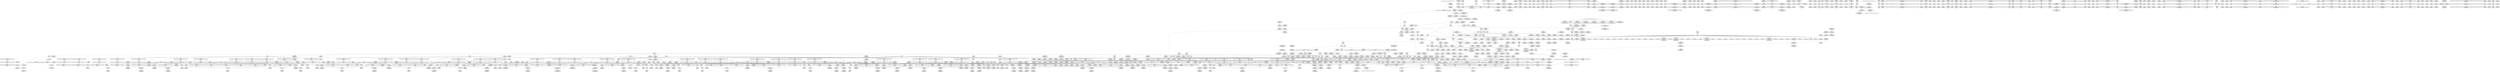 digraph {
	CE0x49000c0 [shape=record,shape=Mrecord,label="{CE0x49000c0|rcu_lock_acquire:tmp3|*SummSink*}"]
	CE0x48a58f0 [shape=record,shape=Mrecord,label="{CE0x48a58f0|8:_%struct.sock*,_:_SCME_54,55_}"]
	CE0x485e920 [shape=record,shape=Mrecord,label="{CE0x485e920|task_sid:real_cred|security/selinux/hooks.c,208|*SummSink*}"]
	CE0x48d0df0 [shape=record,shape=Mrecord,label="{CE0x48d0df0|GLOBAL:__rcu_read_unlock|*Constant*|*SummSource*}"]
	CE0x4849cb0 [shape=record,shape=Mrecord,label="{CE0x4849cb0|sock_has_perm:ad|security/selinux/hooks.c, 3965}"]
	CE0x48a60d0 [shape=record,shape=Mrecord,label="{CE0x48a60d0|task_sid:entry}"]
	CE0x4846840 [shape=record,shape=Mrecord,label="{CE0x4846840|rcu_read_unlock:tmp15|include/linux/rcupdate.h,933|*SummSink*}"]
	CE0x48b8510 [shape=record,shape=Mrecord,label="{CE0x48b8510|i32_77|*Constant*|*SummSink*}"]
	CE0x48a2600 [shape=record,shape=Mrecord,label="{CE0x48a2600|8:_%struct.sock*,_:_SCME_0,4_|*MultipleSource*|security/selinux/hooks.c, 3966|security/selinux/hooks.c,3966|security/selinux/hooks.c,3966}"]
	CE0x48689a0 [shape=record,shape=Mrecord,label="{CE0x48689a0|0:_i8,_8:_%struct.lsm_network_audit*,_24:_%struct.selinux_audit_data*,_:_SCMRE_0,1_|*MultipleSource*|security/selinux/hooks.c, 3965|security/selinux/hooks.c,3972}"]
	CE0x48c0f00 [shape=record,shape=Mrecord,label="{CE0x48c0f00|rcu_lock_release:tmp|*SummSource*}"]
	CE0x481b130 [shape=record,shape=Mrecord,label="{CE0x481b130|32:_%struct.sock*,_:_CRE_4,6_|*MultipleSource*|security/selinux/hooks.c,4253|Function::selinux_socket_shutdown&Arg::sock::}"]
	CE0x48a3520 [shape=record,shape=Mrecord,label="{CE0x48a3520|8:_%struct.sock*,_:_SCME_24,25_}"]
	CE0x484e470 [shape=record,shape=Mrecord,label="{CE0x484e470|sock_has_perm:tmp3|security/selinux/hooks.c,3964}"]
	CE0x48cc550 [shape=record,shape=Mrecord,label="{CE0x48cc550|__preempt_count_add:tmp7|./arch/x86/include/asm/preempt.h,73|*SummSource*}"]
	CE0x48be540 [shape=record,shape=Mrecord,label="{CE0x48be540|cred_sid:tmp5|security/selinux/hooks.c,196|*SummSink*}"]
	CE0x481c930 [shape=record,shape=Mrecord,label="{CE0x481c930|sock_has_perm:tmp10|security/selinux/hooks.c,3969|*SummSink*}"]
	CE0x488ed90 [shape=record,shape=Mrecord,label="{CE0x488ed90|i8*_getelementptr_inbounds_(_41_x_i8_,_41_x_i8_*_.str44,_i32_0,_i32_0)|*Constant*|*SummSource*}"]
	CE0x48a2f40 [shape=record,shape=Mrecord,label="{CE0x48a2f40|COLLAPSED:_CMRE:_elem_0::|security/selinux/hooks.c,196}"]
	CE0x48963a0 [shape=record,shape=Mrecord,label="{CE0x48963a0|task_sid:call7|security/selinux/hooks.c,208}"]
	CE0x490efb0 [shape=record,shape=Mrecord,label="{CE0x490efb0|rcu_lock_release:map|Function::rcu_lock_release&Arg::map::|*SummSource*}"]
	CE0x48b5e80 [shape=record,shape=Mrecord,label="{CE0x48b5e80|cred_sid:tmp3}"]
	CE0x49498f0 [shape=record,shape=Mrecord,label="{CE0x49498f0|i32_1|*Constant*}"]
	CE0x48b6d20 [shape=record,shape=Mrecord,label="{CE0x48b6d20|i64*_getelementptr_inbounds_(_13_x_i64_,_13_x_i64_*___llvm_gcov_ctr126,_i64_0,_i64_1)|*Constant*|*SummSink*}"]
	CE0x48195a0 [shape=record,shape=Mrecord,label="{CE0x48195a0|_ret_%struct.task_struct*_%tmp4,_!dbg_!27714|./arch/x86/include/asm/current.h,14|*SummSource*}"]
	CE0x4825630 [shape=record,shape=Mrecord,label="{CE0x4825630|rcu_read_unlock:do.end|*SummSink*}"]
	CE0x4895030 [shape=record,shape=Mrecord,label="{CE0x4895030|i64*_getelementptr_inbounds_(_13_x_i64_,_13_x_i64_*___llvm_gcov_ctr126,_i64_0,_i64_11)|*Constant*|*SummSink*}"]
	CE0x48ab260 [shape=record,shape=Mrecord,label="{CE0x48ab260|sock_has_perm:tmp12|security/selinux/hooks.c,3970|*SummSource*}"]
	CE0x63e3770 [shape=record,shape=Mrecord,label="{CE0x63e3770|GLOBAL:sock_has_perm|*Constant*|*SummSink*}"]
	CE0x481eba0 [shape=record,shape=Mrecord,label="{CE0x481eba0|i32_5|*Constant*|*SummSink*}"]
	CE0x485e430 [shape=record,shape=Mrecord,label="{CE0x485e430|0:_i8,_:_GCMR_rcu_read_lock.__warned_internal_global_i8_0,_section_.data.unlikely_,_align_1:_elem_0:default:}"]
	CE0x48cca00 [shape=record,shape=Mrecord,label="{CE0x48cca00|__preempt_count_sub:do.body}"]
	CE0x48950a0 [shape=record,shape=Mrecord,label="{CE0x48950a0|task_sid:tmp24|security/selinux/hooks.c,208|*SummSource*}"]
	CE0x48a4980 [shape=record,shape=Mrecord,label="{CE0x48a4980|8:_%struct.sock*,_:_SCME_41,42_}"]
	CE0x4853930 [shape=record,shape=Mrecord,label="{CE0x4853930|get_current:bb|*SummSource*}"]
	CE0x4841410 [shape=record,shape=Mrecord,label="{CE0x4841410|sock_has_perm:cleanup}"]
	CE0x4897700 [shape=record,shape=Mrecord,label="{CE0x4897700|cred_sid:cred|Function::cred_sid&Arg::cred::}"]
	CE0x4821270 [shape=record,shape=Mrecord,label="{CE0x4821270|sock_has_perm:cmp|security/selinux/hooks.c,3969}"]
	CE0x48d79e0 [shape=record,shape=Mrecord,label="{CE0x48d79e0|__preempt_count_add:tmp1|*SummSource*}"]
	CE0x481e410 [shape=record,shape=Mrecord,label="{CE0x481e410|sock_has_perm:if.then|*SummSink*}"]
	CE0x4898380 [shape=record,shape=Mrecord,label="{CE0x4898380|GLOBAL:rcu_read_unlock|*Constant*|*SummSink*}"]
	CE0x48a2b70 [shape=record,shape=Mrecord,label="{CE0x48a2b70|task_sid:if.end}"]
	CE0x4903810 [shape=record,shape=Mrecord,label="{CE0x4903810|i64*_getelementptr_inbounds_(_4_x_i64_,_4_x_i64_*___llvm_gcov_ctr128,_i64_0,_i64_2)|*Constant*|*SummSource*}"]
	CE0x48be220 [shape=record,shape=Mrecord,label="{CE0x48be220|rcu_read_lock:tmp7|include/linux/rcupdate.h,882}"]
	CE0x48de2a0 [shape=record,shape=Mrecord,label="{CE0x48de2a0|__preempt_count_add:bb|*SummSink*}"]
	CE0x485f200 [shape=record,shape=Mrecord,label="{CE0x485f200|task_sid:tmp3|*SummSource*}"]
	CE0x48a0470 [shape=record,shape=Mrecord,label="{CE0x48a0470|i32_(i32,_i32,_i16,_i32,_%struct.common_audit_data*)*_bitcast_(i32_(i32,_i32,_i16,_i32,_%struct.common_audit_data.495*)*_avc_has_perm_to_i32_(i32,_i32,_i16,_i32,_%struct.common_audit_data*)*)|*Constant*|*SummSink*}"]
	CE0x488fbd0 [shape=record,shape=Mrecord,label="{CE0x488fbd0|task_sid:tmp20|security/selinux/hooks.c,208|*SummSource*}"]
	CE0x490e560 [shape=record,shape=Mrecord,label="{CE0x490e560|GLOBAL:rcu_lock_release|*Constant*}"]
	CE0x490d100 [shape=record,shape=Mrecord,label="{CE0x490d100|i64*_getelementptr_inbounds_(_11_x_i64_,_11_x_i64_*___llvm_gcov_ctr132,_i64_0,_i64_10)|*Constant*|*SummSink*}"]
	CE0x48ff210 [shape=record,shape=Mrecord,label="{CE0x48ff210|_ret_void,_!dbg_!27719|./arch/x86/include/asm/preempt.h,73|*SummSource*}"]
	CE0x4948690 [shape=record,shape=Mrecord,label="{CE0x4948690|__rcu_read_unlock:tmp5|include/linux/rcupdate.h,244|*SummSink*}"]
	CE0x49356b0 [shape=record,shape=Mrecord,label="{CE0x49356b0|i64*_getelementptr_inbounds_(_4_x_i64_,_4_x_i64_*___llvm_gcov_ctr133,_i64_0,_i64_3)|*Constant*|*SummSource*}"]
	CE0x489ffa0 [shape=record,shape=Mrecord,label="{CE0x489ffa0|sock_has_perm:call6|security/selinux/hooks.c,3976|*SummSink*}"]
	CE0x48c1000 [shape=record,shape=Mrecord,label="{CE0x48c1000|rcu_read_unlock:tmp5|include/linux/rcupdate.h,933}"]
	CE0x48e0f70 [shape=record,shape=Mrecord,label="{CE0x48e0f70|i64*_getelementptr_inbounds_(_11_x_i64_,_11_x_i64_*___llvm_gcov_ctr127,_i64_0,_i64_1)|*Constant*}"]
	CE0x48c7310 [shape=record,shape=Mrecord,label="{CE0x48c7310|__rcu_read_unlock:tmp6|include/linux/rcupdate.h,245|*SummSink*}"]
	CE0x4900ff0 [shape=record,shape=Mrecord,label="{CE0x4900ff0|_call_void___preempt_count_sub(i32_1)_#10,_!dbg_!27715|include/linux/rcupdate.h,244|*SummSource*}"]
	CE0x48c7510 [shape=record,shape=Mrecord,label="{CE0x48c7510|__preempt_count_add:do.end}"]
	CE0x481abb0 [shape=record,shape=Mrecord,label="{CE0x481abb0|selinux_socket_shutdown:tmp|*SummSink*}"]
	CE0x48fee40 [shape=record,shape=Mrecord,label="{CE0x48fee40|rcu_read_unlock:tobool|include/linux/rcupdate.h,933|*SummSink*}"]
	CE0x4834860 [shape=record,shape=Mrecord,label="{CE0x4834860|GLOBAL:sock_has_perm|*Constant*|*SummSource*}"]
	CE0x48bd360 [shape=record,shape=Mrecord,label="{CE0x48bd360|task_sid:bb|*SummSource*}"]
	CE0x4892890 [shape=record,shape=Mrecord,label="{CE0x4892890|i64_7|*Constant*|*SummSource*}"]
	CE0x63e37e0 [shape=record,shape=Mrecord,label="{CE0x63e37e0|sock_has_perm:entry|*SummSource*}"]
	CE0x483c4d0 [shape=record,shape=Mrecord,label="{CE0x483c4d0|rcu_read_lock:entry|*SummSource*}"]
	CE0x48dea30 [shape=record,shape=Mrecord,label="{CE0x48dea30|i32_0|*Constant*}"]
	CE0x48c3d80 [shape=record,shape=Mrecord,label="{CE0x48c3d80|task_sid:tmp8|security/selinux/hooks.c,208|*SummSource*}"]
	CE0x49061e0 [shape=record,shape=Mrecord,label="{CE0x49061e0|rcu_read_unlock:tmp14|include/linux/rcupdate.h,933|*SummSink*}"]
	CE0x48fe2c0 [shape=record,shape=Mrecord,label="{CE0x48fe2c0|__rcu_read_lock:tmp2}"]
	CE0x48e9a30 [shape=record,shape=Mrecord,label="{CE0x48e9a30|rcu_read_lock:tmp17|include/linux/rcupdate.h,882|*SummSink*}"]
	CE0x4940d50 [shape=record,shape=Mrecord,label="{CE0x4940d50|__preempt_count_sub:tmp3|*SummSource*}"]
	CE0x4943770 [shape=record,shape=Mrecord,label="{CE0x4943770|i64*_getelementptr_inbounds_(_4_x_i64_,_4_x_i64_*___llvm_gcov_ctr134,_i64_0,_i64_3)|*Constant*|*SummSink*}"]
	CE0x4901420 [shape=record,shape=Mrecord,label="{CE0x4901420|rcu_read_unlock:tmp1}"]
	CE0x4835710 [shape=record,shape=Mrecord,label="{CE0x4835710|COLLAPSED:_GCMRE___llvm_gcov_ctr327_internal_global_6_x_i64_zeroinitializer:_elem_0:default:}"]
	CE0x48bbcc0 [shape=record,shape=Mrecord,label="{CE0x48bbcc0|__rcu_read_lock:entry}"]
	CE0x48a1c60 [shape=record,shape=Mrecord,label="{CE0x48a1c60|avc_has_perm:auditdata|Function::avc_has_perm&Arg::auditdata::|*SummSink*}"]
	CE0x48e4230 [shape=record,shape=Mrecord,label="{CE0x48e4230|rcu_lock_acquire:entry|*SummSink*}"]
	CE0x48ca320 [shape=record,shape=Mrecord,label="{CE0x48ca320|_call_void_mcount()_#3|*SummSource*}"]
	CE0x4948200 [shape=record,shape=Mrecord,label="{CE0x4948200|rcu_lock_release:tmp4|include/linux/rcupdate.h,423}"]
	CE0x489bd50 [shape=record,shape=Mrecord,label="{CE0x489bd50|__rcu_read_lock:tmp|*SummSink*}"]
	CE0x4838e40 [shape=record,shape=Mrecord,label="{CE0x4838e40|i64*_getelementptr_inbounds_(_6_x_i64_,_6_x_i64_*___llvm_gcov_ctr327,_i64_0,_i64_0)|*Constant*|*SummSource*}"]
	CE0x48ab6e0 [shape=record,shape=Mrecord,label="{CE0x48ab6e0|i64*_getelementptr_inbounds_(_6_x_i64_,_6_x_i64_*___llvm_gcov_ctr327,_i64_0,_i64_4)|*Constant*}"]
	CE0x4890c00 [shape=record,shape=Mrecord,label="{CE0x4890c00|task_sid:tmp24|security/selinux/hooks.c,208}"]
	CE0x4894b90 [shape=record,shape=Mrecord,label="{CE0x4894b90|i64*_getelementptr_inbounds_(_13_x_i64_,_13_x_i64_*___llvm_gcov_ctr126,_i64_0,_i64_11)|*Constant*}"]
	CE0x484c640 [shape=record,shape=Mrecord,label="{CE0x484c640|rcu_read_lock:entry|*SummSink*}"]
	CE0x4965340 [shape=record,shape=Mrecord,label="{CE0x4965340|_call_void_mcount()_#3|*SummSource*}"]
	CE0x48a5a20 [shape=record,shape=Mrecord,label="{CE0x48a5a20|8:_%struct.sock*,_:_SCME_55,56_}"]
	CE0x48231b0 [shape=record,shape=Mrecord,label="{CE0x48231b0|avc_has_perm:tsid|Function::avc_has_perm&Arg::tsid::|*SummSink*}"]
	CE0x4936580 [shape=record,shape=Mrecord,label="{CE0x4936580|rcu_lock_acquire:tmp4|include/linux/rcupdate.h,418|*SummSink*}"]
	CE0x48bf8d0 [shape=record,shape=Mrecord,label="{CE0x48bf8d0|i64*_getelementptr_inbounds_(_11_x_i64_,_11_x_i64_*___llvm_gcov_ctr127,_i64_0,_i64_1)|*Constant*|*SummSource*}"]
	CE0x486c870 [shape=record,shape=Mrecord,label="{CE0x486c870|i64*_getelementptr_inbounds_(_6_x_i64_,_6_x_i64_*___llvm_gcov_ctr327,_i64_0,_i64_5)|*Constant*|*SummSink*}"]
	CE0x49005f0 [shape=record,shape=Mrecord,label="{CE0x49005f0|__rcu_read_lock:tmp5|include/linux/rcupdate.h,239}"]
	CE0x4904620 [shape=record,shape=Mrecord,label="{CE0x4904620|rcu_read_unlock:tmp2|*SummSource*}"]
	CE0x48e27d0 [shape=record,shape=Mrecord,label="{CE0x48e27d0|rcu_read_lock:tobool|include/linux/rcupdate.h,882|*SummSource*}"]
	CE0x48a1de0 [shape=record,shape=Mrecord,label="{CE0x48a1de0|_ret_i32_%retval.0,_!dbg_!27728|security/selinux/avc.c,775|*SummSource*}"]
	CE0x4820cc0 [shape=record,shape=Mrecord,label="{CE0x4820cc0|sock_has_perm:sid|security/selinux/hooks.c,3969|*SummSink*}"]
	CE0x48bdb40 [shape=record,shape=Mrecord,label="{CE0x48bdb40|i64_5|*Constant*}"]
	CE0x4819f10 [shape=record,shape=Mrecord,label="{CE0x4819f10|selinux_socket_shutdown:tmp1|*SummSink*}"]
	CE0x48b7be0 [shape=record,shape=Mrecord,label="{CE0x48b7be0|cred_sid:tmp5|security/selinux/hooks.c,196|*SummSource*}"]
	CE0x48aa210 [shape=record,shape=Mrecord,label="{CE0x48aa210|i64_0|*Constant*|*SummSource*}"]
	CE0x4909470 [shape=record,shape=Mrecord,label="{CE0x4909470|i64*_getelementptr_inbounds_(_4_x_i64_,_4_x_i64_*___llvm_gcov_ctr128,_i64_0,_i64_2)|*Constant*|*SummSink*}"]
	CE0x481e4a0 [shape=record,shape=Mrecord,label="{CE0x481e4a0|sock_has_perm:bb}"]
	CE0x48ec220 [shape=record,shape=Mrecord,label="{CE0x48ec220|GLOBAL:__llvm_gcov_ctr132|Global_var:__llvm_gcov_ctr132|*SummSink*}"]
	CE0x4947bb0 [shape=record,shape=Mrecord,label="{CE0x4947bb0|__rcu_read_lock:tmp2|*SummSink*}"]
	CE0x4907b50 [shape=record,shape=Mrecord,label="{CE0x4907b50|COLLAPSED:_GCMRE___llvm_gcov_ctr132_internal_global_11_x_i64_zeroinitializer:_elem_0:default:}"]
	CE0x4908320 [shape=record,shape=Mrecord,label="{CE0x4908320|rcu_read_unlock:tmp12|include/linux/rcupdate.h,933|*SummSink*}"]
	CE0x48d98b0 [shape=record,shape=Mrecord,label="{CE0x48d98b0|rcu_lock_acquire:tmp6}"]
	CE0x49045b0 [shape=record,shape=Mrecord,label="{CE0x49045b0|rcu_read_unlock:tmp2}"]
	CE0x490ec10 [shape=record,shape=Mrecord,label="{CE0x490ec10|rcu_lock_release:entry|*SummSource*}"]
	CE0x494da00 [shape=record,shape=Mrecord,label="{CE0x494da00|__preempt_count_sub:tmp6|./arch/x86/include/asm/preempt.h,78|*SummSource*}"]
	CE0x4900a80 [shape=record,shape=Mrecord,label="{CE0x4900a80|rcu_read_unlock:tmp9|include/linux/rcupdate.h,933}"]
	CE0x486c6f0 [shape=record,shape=Mrecord,label="{CE0x486c6f0|i64*_getelementptr_inbounds_(_6_x_i64_,_6_x_i64_*___llvm_gcov_ctr327,_i64_0,_i64_5)|*Constant*|*SummSource*}"]
	CE0x490da10 [shape=record,shape=Mrecord,label="{CE0x490da10|_call_void_rcu_lock_release(%struct.lockdep_map*_rcu_lock_map)_#10,_!dbg_!27733|include/linux/rcupdate.h,935}"]
	CE0x48a50a0 [shape=record,shape=Mrecord,label="{CE0x48a50a0|8:_%struct.sock*,_:_SCME_47,48_}"]
	CE0x48a6160 [shape=record,shape=Mrecord,label="{CE0x48a6160|task_sid:entry|*SummSource*}"]
	CE0x48a9430 [shape=record,shape=Mrecord,label="{CE0x48a9430|sock_has_perm:cmp|security/selinux/hooks.c,3969|*SummSource*}"]
	CE0x481db80 [shape=record,shape=Mrecord,label="{CE0x481db80|cred_sid:tmp6|security/selinux/hooks.c,197|*SummSource*}"]
	CE0x48e05c0 [shape=record,shape=Mrecord,label="{CE0x48e05c0|rcu_lock_release:indirectgoto|*SummSource*}"]
	CE0x48a33a0 [shape=record,shape=Mrecord,label="{CE0x48a33a0|8:_%struct.sock*,_:_SCME_20,22_|*MultipleSource*|security/selinux/hooks.c, 3966|security/selinux/hooks.c,3966|security/selinux/hooks.c,3966}"]
	CE0x4895430 [shape=record,shape=Mrecord,label="{CE0x4895430|task_sid:tmp25|security/selinux/hooks.c,208|*SummSource*}"]
	CE0x48bd110 [shape=record,shape=Mrecord,label="{CE0x48bd110|task_sid:do.end|*SummSink*}"]
	CE0x48cfea0 [shape=record,shape=Mrecord,label="{CE0x48cfea0|i8_1|*Constant*|*SummSink*}"]
	CE0x4845950 [shape=record,shape=Mrecord,label="{CE0x4845950|sock_has_perm:tmp19|security/selinux/hooks.c,3977|*SummSource*}"]
	CE0x4898550 [shape=record,shape=Mrecord,label="{CE0x4898550|rcu_read_unlock:entry|*SummSink*}"]
	CE0x490d500 [shape=record,shape=Mrecord,label="{CE0x490d500|rcu_read_unlock:tmp22|include/linux/rcupdate.h,935|*SummSource*}"]
	CE0x48af120 [shape=record,shape=Mrecord,label="{CE0x48af120|rcu_read_lock:tmp14|include/linux/rcupdate.h,882|*SummSource*}"]
	CE0x48c4cf0 [shape=record,shape=Mrecord,label="{CE0x48c4cf0|task_sid:do.body5|*SummSource*}"]
	CE0x48d16c0 [shape=record,shape=Mrecord,label="{CE0x48d16c0|_ret_void,_!dbg_!27717|include/linux/rcupdate.h,245|*SummSink*}"]
	CE0x48af7c0 [shape=record,shape=Mrecord,label="{CE0x48af7c0|rcu_read_lock:tmp15|include/linux/rcupdate.h,882|*SummSink*}"]
	CE0x488e980 [shape=record,shape=Mrecord,label="{CE0x488e980|_call_void_lockdep_rcu_suspicious(i8*_getelementptr_inbounds_(_25_x_i8_,_25_x_i8_*_.str3,_i32_0,_i32_0),_i32_208,_i8*_getelementptr_inbounds_(_41_x_i8_,_41_x_i8_*_.str44,_i32_0,_i32_0))_#10,_!dbg_!27732|security/selinux/hooks.c,208|*SummSource*}"]
	CE0x48b5730 [shape=record,shape=Mrecord,label="{CE0x48b5730|_ret_void,_!dbg_!27717|include/linux/rcupdate.h,240|*SummSource*}"]
	CE0x48b5fd0 [shape=record,shape=Mrecord,label="{CE0x48b5fd0|cred_sid:tmp3|*SummSource*}"]
	CE0x48cc1e0 [shape=record,shape=Mrecord,label="{CE0x48cc1e0|__preempt_count_sub:tmp3|*SummSink*}"]
	CE0x48a8a70 [shape=record,shape=Mrecord,label="{CE0x48a8a70|sock_has_perm:tmp6|security/selinux/hooks.c,3969}"]
	CE0x4899bb0 [shape=record,shape=Mrecord,label="{CE0x4899bb0|rcu_read_lock:tmp9|include/linux/rcupdate.h,882}"]
	CE0x48a9f10 [shape=record,shape=Mrecord,label="{CE0x48a9f10|GLOBAL:__llvm_gcov_ctr327|Global_var:__llvm_gcov_ctr327|*SummSource*}"]
	CE0x48e3ad0 [shape=record,shape=Mrecord,label="{CE0x48e3ad0|i64*_getelementptr_inbounds_(_4_x_i64_,_4_x_i64_*___llvm_gcov_ctr128,_i64_0,_i64_3)|*Constant*}"]
	CE0x48a9aa0 [shape=record,shape=Mrecord,label="{CE0x48a9aa0|sock_has_perm:tmp7|security/selinux/hooks.c,3969|*SummSink*}"]
	CE0x481f8a0 [shape=record,shape=Mrecord,label="{CE0x481f8a0|get_current:tmp1|*SummSource*}"]
	CE0x48a3c70 [shape=record,shape=Mrecord,label="{CE0x48a3c70|8:_%struct.sock*,_:_SCME_30,31_}"]
	CE0x48b6370 [shape=record,shape=Mrecord,label="{CE0x48b6370|task_sid:tobool|security/selinux/hooks.c,208|*SummSource*}"]
	CE0x48d8fe0 [shape=record,shape=Mrecord,label="{CE0x48d8fe0|i64_ptrtoint_(i8*_blockaddress(_rcu_lock_acquire,_%__here)_to_i64)|*Constant*}"]
	CE0x4868080 [shape=record,shape=Mrecord,label="{CE0x4868080|sock_has_perm:tmp14|security/selinux/hooks.c,3972}"]
	CE0x48a3ed0 [shape=record,shape=Mrecord,label="{CE0x48a3ed0|8:_%struct.sock*,_:_SCME_32,33_}"]
	CE0x49469a0 [shape=record,shape=Mrecord,label="{CE0x49469a0|rcu_lock_acquire:tmp|*SummSink*}"]
	CE0x489ae10 [shape=record,shape=Mrecord,label="{CE0x489ae10|sock_has_perm:tmp11|security/selinux/hooks.c,3970|*SummSink*}"]
	CE0x48a4e40 [shape=record,shape=Mrecord,label="{CE0x48a4e40|8:_%struct.sock*,_:_SCME_45,46_}"]
	CE0x4846460 [shape=record,shape=Mrecord,label="{CE0x4846460|rcu_read_unlock:tmp15|include/linux/rcupdate.h,933}"]
	CE0x48613b0 [shape=record,shape=Mrecord,label="{CE0x48613b0|_call_void_rcu_read_lock()_#10,_!dbg_!27712|security/selinux/hooks.c,207}"]
	CE0x49321a0 [shape=record,shape=Mrecord,label="{CE0x49321a0|rcu_lock_release:tmp2|*SummSource*}"]
	CE0x48fc020 [shape=record,shape=Mrecord,label="{CE0x48fc020|_call_void_mcount()_#3|*SummSource*}"]
	CE0x48e1cb0 [shape=record,shape=Mrecord,label="{CE0x48e1cb0|cred_sid:sid|security/selinux/hooks.c,197|*SummSink*}"]
	CE0x4905d40 [shape=record,shape=Mrecord,label="{CE0x4905d40|rcu_read_unlock:tmp14|include/linux/rcupdate.h,933}"]
	CE0x48e4f30 [shape=record,shape=Mrecord,label="{CE0x48e4f30|rcu_read_lock:tmp1}"]
	CE0x494d320 [shape=record,shape=Mrecord,label="{CE0x494d320|__preempt_count_add:bb|*SummSource*}"]
	CE0x48fa470 [shape=record,shape=Mrecord,label="{CE0x48fa470|rcu_read_unlock:tmp17|include/linux/rcupdate.h,933|*SummSink*}"]
	CE0x494ec20 [shape=record,shape=Mrecord,label="{CE0x494ec20|__preempt_count_sub:tmp4|./arch/x86/include/asm/preempt.h,77}"]
	CE0x481a1d0 [shape=record,shape=Mrecord,label="{CE0x481a1d0|selinux_socket_shutdown:tmp1|*SummSource*}"]
	CE0x48e0ce0 [shape=record,shape=Mrecord,label="{CE0x48e0ce0|rcu_read_lock:tmp1|*SummSource*}"]
	CE0x48a8380 [shape=record,shape=Mrecord,label="{CE0x48a8380|i32_2|*Constant*}"]
	CE0x4935200 [shape=record,shape=Mrecord,label="{CE0x4935200|i64*_getelementptr_inbounds_(_4_x_i64_,_4_x_i64_*___llvm_gcov_ctr133,_i64_0,_i64_3)|*Constant*|*SummSink*}"]
	CE0x4846d80 [shape=record,shape=Mrecord,label="{CE0x4846d80|rcu_read_lock:tmp13|include/linux/rcupdate.h,882}"]
	CE0x48912a0 [shape=record,shape=Mrecord,label="{CE0x48912a0|GLOBAL:lockdep_rcu_suspicious|*Constant*}"]
	CE0x48df150 [shape=record,shape=Mrecord,label="{CE0x48df150|__rcu_read_lock:do.body|*SummSource*}"]
	CE0x4931b40 [shape=record,shape=Mrecord,label="{CE0x4931b40|rcu_lock_acquire:tmp5|include/linux/rcupdate.h,418|*SummSource*}"]
	CE0x4893230 [shape=record,shape=Mrecord,label="{CE0x4893230|task_sid:tmp17|security/selinux/hooks.c,208}"]
	CE0x48ae550 [shape=record,shape=Mrecord,label="{CE0x48ae550|__preempt_count_sub:tmp7|./arch/x86/include/asm/preempt.h,78|*SummSource*}"]
	CE0x48a8870 [shape=record,shape=Mrecord,label="{CE0x48a8870|16:_i32,_24:_i16,_:_CRE_24,26_|*MultipleSource*|*LoadInst*|security/selinux/hooks.c,3964|security/selinux/hooks.c,3964|security/selinux/hooks.c,3969}"]
	CE0x48b4b20 [shape=record,shape=Mrecord,label="{CE0x48b4b20|rcu_read_unlock:do.body|*SummSink*}"]
	CE0x48dd520 [shape=record,shape=Mrecord,label="{CE0x48dd520|i64*_getelementptr_inbounds_(_4_x_i64_,_4_x_i64_*___llvm_gcov_ctr129,_i64_0,_i64_0)|*Constant*}"]
	CE0x48a5c80 [shape=record,shape=Mrecord,label="{CE0x48a5c80|i32_8|*Constant*|*SummSource*}"]
	CE0x4897620 [shape=record,shape=Mrecord,label="{CE0x4897620|cred_sid:entry|*SummSink*}"]
	CE0x481ae70 [shape=record,shape=Mrecord,label="{CE0x481ae70|sock_has_perm:task|Function::sock_has_perm&Arg::task::}"]
	CE0x48e7500 [shape=record,shape=Mrecord,label="{CE0x48e7500|GLOBAL:__preempt_count_add|*Constant*|*SummSink*}"]
	CE0x4966990 [shape=record,shape=Mrecord,label="{CE0x4966990|i64*_getelementptr_inbounds_(_4_x_i64_,_4_x_i64_*___llvm_gcov_ctr134,_i64_0,_i64_0)|*Constant*|*SummSink*}"]
	CE0x4895d10 [shape=record,shape=Mrecord,label="{CE0x4895d10|task_sid:tmp27|security/selinux/hooks.c,208}"]
	CE0x489d2b0 [shape=record,shape=Mrecord,label="{CE0x489d2b0|sock_has_perm:net1|security/selinux/hooks.c,3973|*SummSink*}"]
	CE0x48914f0 [shape=record,shape=Mrecord,label="{CE0x48914f0|GLOBAL:lockdep_rcu_suspicious|*Constant*|*SummSource*}"]
	CE0x489f620 [shape=record,shape=Mrecord,label="{CE0x489f620|sock_has_perm:tmp16|security/selinux/hooks.c,3976|*SummSink*}"]
	CE0x4910aa0 [shape=record,shape=Mrecord,label="{CE0x4910aa0|rcu_read_unlock:tmp20|include/linux/rcupdate.h,933|*SummSource*}"]
	CE0x48c1cf0 [shape=record,shape=Mrecord,label="{CE0x48c1cf0|task_sid:tmp}"]
	CE0x48a4720 [shape=record,shape=Mrecord,label="{CE0x48a4720|8:_%struct.sock*,_:_SCME_39,40_}"]
	CE0x48c0a30 [shape=record,shape=Mrecord,label="{CE0x48c0a30|rcu_read_lock:tmp5|include/linux/rcupdate.h,882|*SummSource*}"]
	CE0x48aed20 [shape=record,shape=Mrecord,label="{CE0x48aed20|i64*_getelementptr_inbounds_(_4_x_i64_,_4_x_i64_*___llvm_gcov_ctr129,_i64_0,_i64_1)|*Constant*|*SummSink*}"]
	CE0x48c03d0 [shape=record,shape=Mrecord,label="{CE0x48c03d0|GLOBAL:task_sid.__warned|Global_var:task_sid.__warned|*SummSource*}"]
	CE0x48e5350 [shape=record,shape=Mrecord,label="{CE0x48e5350|i64*_getelementptr_inbounds_(_4_x_i64_,_4_x_i64_*___llvm_gcov_ctr128,_i64_0,_i64_3)|*Constant*|*SummSink*}"]
	CE0x48e2060 [shape=record,shape=Mrecord,label="{CE0x48e2060|rcu_lock_acquire:map|Function::rcu_lock_acquire&Arg::map::|*SummSink*}"]
	CE0x481b1e0 [shape=record,shape=Mrecord,label="{CE0x481b1e0|i64_1|*Constant*}"]
	CE0x48b92b0 [shape=record,shape=Mrecord,label="{CE0x48b92b0|i64_6|*Constant*|*SummSource*}"]
	CE0x48cd630 [shape=record,shape=Mrecord,label="{CE0x48cd630|__preempt_count_sub:tmp5|./arch/x86/include/asm/preempt.h,77}"]
	CE0x48ab9f0 [shape=record,shape=Mrecord,label="{CE0x48ab9f0|i64*_getelementptr_inbounds_(_6_x_i64_,_6_x_i64_*___llvm_gcov_ctr327,_i64_0,_i64_4)|*Constant*|*SummSink*}"]
	CE0x481da10 [shape=record,shape=Mrecord,label="{CE0x481da10|cred_sid:tmp6|security/selinux/hooks.c,197}"]
	CE0x48349a0 [shape=record,shape=Mrecord,label="{CE0x48349a0|_call_void_mcount()_#3|*SummSink*}"]
	CE0x4894670 [shape=record,shape=Mrecord,label="{CE0x4894670|task_sid:tmp23|security/selinux/hooks.c,208|*SummSink*}"]
	CE0x4965000 [shape=record,shape=Mrecord,label="{CE0x4965000|__preempt_count_add:tmp4|./arch/x86/include/asm/preempt.h,72|*SummSink*}"]
	CE0x48c0830 [shape=record,shape=Mrecord,label="{CE0x48c0830|GLOBAL:__llvm_gcov_ctr127|Global_var:__llvm_gcov_ctr127|*SummSink*}"]
	CE0x48c6e90 [shape=record,shape=Mrecord,label="{CE0x48c6e90|GLOBAL:rcu_read_unlock.__warned|Global_var:rcu_read_unlock.__warned|*SummSource*}"]
	CE0x4825520 [shape=record,shape=Mrecord,label="{CE0x4825520|rcu_read_unlock:do.end|*SummSource*}"]
	CE0x482b050 [shape=record,shape=Mrecord,label="{CE0x482b050|GLOBAL:lock_release|*Constant*}"]
	CE0x494e090 [shape=record,shape=Mrecord,label="{CE0x494e090|_ret_void,_!dbg_!27720|./arch/x86/include/asm/preempt.h,78|*SummSource*}"]
	CE0x481c520 [shape=record,shape=Mrecord,label="{CE0x481c520|selinux_socket_shutdown:bb|*SummSink*}"]
	CE0x48d2200 [shape=record,shape=Mrecord,label="{CE0x48d2200|_call_void_mcount()_#3|*SummSink*}"]
	CE0x48aa500 [shape=record,shape=Mrecord,label="{CE0x48aa500|sock_has_perm:tmp8|security/selinux/hooks.c,3969}"]
	CE0x48cb2b0 [shape=record,shape=Mrecord,label="{CE0x48cb2b0|__rcu_read_unlock:tmp3}"]
	CE0x481b970 [shape=record,shape=Mrecord,label="{CE0x481b970|i64_1|*Constant*|*SummSource*}"]
	CE0x48f6740 [shape=record,shape=Mrecord,label="{CE0x48f6740|rcu_read_lock:tmp20|include/linux/rcupdate.h,882}"]
	CE0x48d0640 [shape=record,shape=Mrecord,label="{CE0x48d0640|rcu_read_unlock:tmp3}"]
	CE0x4901a60 [shape=record,shape=Mrecord,label="{CE0x4901a60|rcu_read_unlock:tobool1|include/linux/rcupdate.h,933|*SummSource*}"]
	CE0x48f8c60 [shape=record,shape=Mrecord,label="{CE0x48f8c60|i64*_getelementptr_inbounds_(_11_x_i64_,_11_x_i64_*___llvm_gcov_ctr132,_i64_0,_i64_8)|*Constant*|*SummSource*}"]
	CE0x48aeb80 [shape=record,shape=Mrecord,label="{CE0x48aeb80|i64*_getelementptr_inbounds_(_4_x_i64_,_4_x_i64_*___llvm_gcov_ctr129,_i64_0,_i64_1)|*Constant*|*SummSource*}"]
	CE0x490f180 [shape=record,shape=Mrecord,label="{CE0x490f180|GLOBAL:__rcu_read_unlock|*Constant*}"]
	CE0x48b8c40 [shape=record,shape=Mrecord,label="{CE0x48b8c40|task_sid:tobool4|security/selinux/hooks.c,208|*SummSource*}"]
	"CONST[source:0(mediator),value:2(dynamic)][purpose:{object}][SnkIdx:2]"
	CE0x4901160 [shape=record,shape=Mrecord,label="{CE0x4901160|_call_void___preempt_count_sub(i32_1)_#10,_!dbg_!27715|include/linux/rcupdate.h,244|*SummSink*}"]
	CE0x498fa00 [shape=record,shape=Mrecord,label="{CE0x498fa00|i64*_getelementptr_inbounds_(_4_x_i64_,_4_x_i64_*___llvm_gcov_ctr135,_i64_0,_i64_2)|*Constant*|*SummSink*}"]
	CE0x493a5f0 [shape=record,shape=Mrecord,label="{CE0x493a5f0|__preempt_count_add:do.end|*SummSink*}"]
	CE0x48e8650 [shape=record,shape=Mrecord,label="{CE0x48e8650|__preempt_count_sub:tmp1|*SummSink*}"]
	CE0x489c7a0 [shape=record,shape=Mrecord,label="{CE0x489c7a0|sock_has_perm:call6|security/selinux/hooks.c,3976}"]
	CE0x4848ec0 [shape=record,shape=Mrecord,label="{CE0x4848ec0|_call_void___rcu_read_lock()_#10,_!dbg_!27710|include/linux/rcupdate.h,879}"]
	CE0x4935c60 [shape=record,shape=Mrecord,label="{CE0x4935c60|GLOBAL:__preempt_count_sub|*Constant*|*SummSource*}"]
	CE0x484f370 [shape=record,shape=Mrecord,label="{CE0x484f370|avc_has_perm:requested|Function::avc_has_perm&Arg::requested::}"]
	CE0x48c43c0 [shape=record,shape=Mrecord,label="{CE0x48c43c0|i64*_getelementptr_inbounds_(_2_x_i64_,_2_x_i64_*___llvm_gcov_ctr131,_i64_0,_i64_0)|*Constant*|*SummSink*}"]
	CE0x4898310 [shape=record,shape=Mrecord,label="{CE0x4898310|GLOBAL:rcu_read_unlock|*Constant*|*SummSource*}"]
	CE0x48a7b80 [shape=record,shape=Mrecord,label="{CE0x48a7b80|i64_56|*Constant*|*SummSink*}"]
	CE0x4946cf0 [shape=record,shape=Mrecord,label="{CE0x4946cf0|__rcu_read_lock:do.body|*SummSink*}"]
	CE0x489ad30 [shape=record,shape=Mrecord,label="{CE0x489ad30|sock_has_perm:tmp11|security/selinux/hooks.c,3970}"]
	CE0x486cc20 [shape=record,shape=Mrecord,label="{CE0x486cc20|sock_has_perm:tmp18|security/selinux/hooks.c,3977|*SummSink*}"]
	CE0x490ac10 [shape=record,shape=Mrecord,label="{CE0x490ac10|rcu_read_unlock:tmp18|include/linux/rcupdate.h,933|*SummSource*}"]
	CE0x48da180 [shape=record,shape=Mrecord,label="{CE0x48da180|rcu_lock_release:tmp1|*SummSink*}"]
	CE0x48e65c0 [shape=record,shape=Mrecord,label="{CE0x48e65c0|rcu_read_unlock:tmp11|include/linux/rcupdate.h,933|*SummSink*}"]
	CE0x483b270 [shape=record,shape=Mrecord,label="{CE0x483b270|_call_void_mcount()_#3|*SummSource*}"]
	CE0x48e2590 [shape=record,shape=Mrecord,label="{CE0x48e2590|rcu_read_lock:tobool|include/linux/rcupdate.h,882}"]
	CE0x481cd80 [shape=record,shape=Mrecord,label="{CE0x481cd80|get_current:tmp|*SummSource*}"]
	CE0x490fe00 [shape=record,shape=Mrecord,label="{CE0x490fe00|i64*_getelementptr_inbounds_(_11_x_i64_,_11_x_i64_*___llvm_gcov_ctr132,_i64_0,_i64_9)|*Constant*}"]
	CE0x4931e90 [shape=record,shape=Mrecord,label="{CE0x4931e90|i64*_getelementptr_inbounds_(_4_x_i64_,_4_x_i64_*___llvm_gcov_ctr133,_i64_0,_i64_1)|*Constant*|*SummSink*}"]
	CE0x4947c20 [shape=record,shape=Mrecord,label="{CE0x4947c20|__rcu_read_lock:tmp3}"]
	CE0x483d6d0 [shape=record,shape=Mrecord,label="{CE0x483d6d0|_call_void_rcu_read_lock()_#10,_!dbg_!27712|security/selinux/hooks.c,207|*SummSink*}"]
	CE0x48b7520 [shape=record,shape=Mrecord,label="{CE0x48b7520|task_sid:tmp13|security/selinux/hooks.c,208|*SummSource*}"]
	CE0x4948520 [shape=record,shape=Mrecord,label="{CE0x4948520|__rcu_read_unlock:tmp5|include/linux/rcupdate.h,244|*SummSource*}"]
	CE0x4901e90 [shape=record,shape=Mrecord,label="{CE0x4901e90|GLOBAL:lock_acquire|*Constant*}"]
	CE0x48ea630 [shape=record,shape=Mrecord,label="{CE0x48ea630|_call_void_lockdep_rcu_suspicious(i8*_getelementptr_inbounds_(_25_x_i8_,_25_x_i8_*_.str45,_i32_0,_i32_0),_i32_883,_i8*_getelementptr_inbounds_(_42_x_i8_,_42_x_i8_*_.str46,_i32_0,_i32_0))_#10,_!dbg_!27728|include/linux/rcupdate.h,882|*SummSource*}"]
	CE0x48cf3c0 [shape=record,shape=Mrecord,label="{CE0x48cf3c0|task_sid:tmp19|security/selinux/hooks.c,208}"]
	CE0x48a44c0 [shape=record,shape=Mrecord,label="{CE0x48a44c0|8:_%struct.sock*,_:_SCME_37,38_}"]
	CE0x4825050 [shape=record,shape=Mrecord,label="{CE0x4825050|sock_has_perm:if.end}"]
	CE0x484cf40 [shape=record,shape=Mrecord,label="{CE0x484cf40|_ret_void,_!dbg_!27735|include/linux/rcupdate.h,884|*SummSink*}"]
	CE0x481e0b0 [shape=record,shape=Mrecord,label="{CE0x481e0b0|task_sid:do.end}"]
	CE0x48cf870 [shape=record,shape=Mrecord,label="{CE0x48cf870|i8_1|*Constant*}"]
	CE0x489bef0 [shape=record,shape=Mrecord,label="{CE0x489bef0|sock_has_perm:u|security/selinux/hooks.c,3973|*SummSink*}"]
	CE0x48c3ab0 [shape=record,shape=Mrecord,label="{CE0x48c3ab0|GLOBAL:__rcu_read_lock|*Constant*}"]
	CE0x485f7b0 [shape=record,shape=Mrecord,label="{CE0x485f7b0|task_sid:do.end6|*SummSink*}"]
	CE0x4859390 [shape=record,shape=Mrecord,label="{CE0x4859390|sock_has_perm:sk|Function::sock_has_perm&Arg::sk::|*SummSource*}"]
	CE0x484c7a0 [shape=record,shape=Mrecord,label="{CE0x484c7a0|i32_77|*Constant*}"]
	CE0x4897c90 [shape=record,shape=Mrecord,label="{CE0x4897c90|_ret_i32_%tmp6,_!dbg_!27716|security/selinux/hooks.c,197|*SummSource*}"]
	CE0x485c890 [shape=record,shape=Mrecord,label="{CE0x485c890|rcu_lock_acquire:__here}"]
	CE0x48ba930 [shape=record,shape=Mrecord,label="{CE0x48ba930|i64_3|*Constant*|*SummSink*}"]
	CE0x484e160 [shape=record,shape=Mrecord,label="{CE0x484e160|rcu_read_lock:do.end}"]
	CE0x48eb240 [shape=record,shape=Mrecord,label="{CE0x48eb240|rcu_read_unlock:tmp9|include/linux/rcupdate.h,933|*SummSink*}"]
	CE0x481cfc0 [shape=record,shape=Mrecord,label="{CE0x481cfc0|GLOBAL:rcu_read_lock.__warned|Global_var:rcu_read_lock.__warned}"]
	CE0x48a3da0 [shape=record,shape=Mrecord,label="{CE0x48a3da0|8:_%struct.sock*,_:_SCME_31,32_}"]
	CE0x4819230 [shape=record,shape=Mrecord,label="{CE0x4819230|selinux_socket_shutdown:tmp}"]
	CE0x48a4be0 [shape=record,shape=Mrecord,label="{CE0x48a4be0|8:_%struct.sock*,_:_SCME_43,44_}"]
	CE0x4897990 [shape=record,shape=Mrecord,label="{CE0x4897990|cred_sid:cred|Function::cred_sid&Arg::cred::|*SummSink*}"]
	CE0x49013b0 [shape=record,shape=Mrecord,label="{CE0x49013b0|rcu_read_unlock:tmp|*SummSink*}"]
	CE0x4890a80 [shape=record,shape=Mrecord,label="{CE0x4890a80|task_sid:tmp22|security/selinux/hooks.c,208|*SummSink*}"]
	CE0x489cc70 [shape=record,shape=Mrecord,label="{CE0x489cc70|sock_has_perm:tmp17|security/selinux/hooks.c,3976|*SummSource*}"]
	CE0x49482e0 [shape=record,shape=Mrecord,label="{CE0x49482e0|rcu_lock_release:tmp4|include/linux/rcupdate.h,423|*SummSink*}"]
	CE0x484b730 [shape=record,shape=Mrecord,label="{CE0x484b730|rcu_read_lock:land.lhs.true2|*SummSource*}"]
	CE0x483cc20 [shape=record,shape=Mrecord,label="{CE0x483cc20|GLOBAL:rcu_read_lock|*Constant*}"]
	CE0x4907630 [shape=record,shape=Mrecord,label="{CE0x4907630|_call_void___preempt_count_add(i32_1)_#10,_!dbg_!27711|include/linux/rcupdate.h,239|*SummSource*}"]
	CE0x488ed20 [shape=record,shape=Mrecord,label="{CE0x488ed20|i8*_getelementptr_inbounds_(_41_x_i8_,_41_x_i8_*_.str44,_i32_0,_i32_0)|*Constant*}"]
	CE0x4947b40 [shape=record,shape=Mrecord,label="{CE0x4947b40|__rcu_read_lock:tmp2|*SummSource*}"]
	CE0x4908660 [shape=record,shape=Mrecord,label="{CE0x4908660|__rcu_read_lock:tmp7|include/linux/rcupdate.h,240|*SummSink*}"]
	CE0x48fb970 [shape=record,shape=Mrecord,label="{CE0x48fb970|rcu_read_unlock:tmp7|include/linux/rcupdate.h,933}"]
	CE0x48fb3f0 [shape=record,shape=Mrecord,label="{CE0x48fb3f0|_ret_void,_!dbg_!27719|./arch/x86/include/asm/preempt.h,73}"]
	CE0x498fbb0 [shape=record,shape=Mrecord,label="{CE0x498fbb0|__preempt_count_sub:sub|./arch/x86/include/asm/preempt.h,77}"]
	CE0x4905280 [shape=record,shape=Mrecord,label="{CE0x4905280|rcu_read_unlock:tmp13|include/linux/rcupdate.h,933|*SummSource*}"]
	CE0x48a27c0 [shape=record,shape=Mrecord,label="{CE0x48a27c0|i64*_getelementptr_inbounds_(_6_x_i64_,_6_x_i64_*___llvm_gcov_ctr327,_i64_0,_i64_3)|*Constant*}"]
	CE0x4833fe0 [shape=record,shape=Mrecord,label="{CE0x4833fe0|i64*_getelementptr_inbounds_(_2_x_i64_,_2_x_i64_*___llvm_gcov_ctr98,_i64_0,_i64_1)|*Constant*}"]
	CE0x48fafe0 [shape=record,shape=Mrecord,label="{CE0x48fafe0|rcu_read_unlock:tmp7|include/linux/rcupdate.h,933|*SummSource*}"]
	CE0x498fb40 [shape=record,shape=Mrecord,label="{CE0x498fb40|i32_0|*Constant*}"]
	CE0x48f8150 [shape=record,shape=Mrecord,label="{CE0x48f8150|cred_sid:bb|*SummSource*}"]
	CE0x48161b0 [shape=record,shape=Mrecord,label="{CE0x48161b0|selinux_socket_shutdown:tmp4|*LoadInst*|security/selinux/hooks.c,4253|*SummSink*}"]
	CE0x48d8e90 [shape=record,shape=Mrecord,label="{CE0x48d8e90|%struct.lockdep_map*_null|*Constant*|*SummSink*}"]
	CE0x48a9de0 [shape=record,shape=Mrecord,label="{CE0x48a9de0|GLOBAL:__llvm_gcov_ctr327|Global_var:__llvm_gcov_ctr327}"]
	CE0x48a3840 [shape=record,shape=Mrecord,label="{CE0x48a3840|8:_%struct.sock*,_:_SCME_26,27_}"]
	CE0x48218c0 [shape=record,shape=Mrecord,label="{CE0x48218c0|selinux_socket_shutdown:tmp2|*SummSource*}"]
	CE0x4892fe0 [shape=record,shape=Mrecord,label="{CE0x4892fe0|task_sid:tmp16|security/selinux/hooks.c,208}"]
	CE0x4943f60 [shape=record,shape=Mrecord,label="{CE0x4943f60|rcu_lock_release:tmp7|*SummSource*}"]
	CE0x48fdc50 [shape=record,shape=Mrecord,label="{CE0x48fdc50|rcu_lock_acquire:bb|*SummSource*}"]
	CE0x493a6d0 [shape=record,shape=Mrecord,label="{CE0x493a6d0|__preempt_count_add:do.body}"]
	CE0x4838fb0 [shape=record,shape=Mrecord,label="{CE0x4838fb0|sock_has_perm:tmp}"]
	CE0x48d9280 [shape=record,shape=Mrecord,label="{CE0x48d9280|i64_ptrtoint_(i8*_blockaddress(_rcu_lock_acquire,_%__here)_to_i64)|*Constant*|*SummSink*}"]
	CE0x49443b0 [shape=record,shape=Mrecord,label="{CE0x49443b0|__rcu_read_unlock:do.end}"]
	CE0x490aeb0 [shape=record,shape=Mrecord,label="{CE0x490aeb0|_call_void_lockdep_rcu_suspicious(i8*_getelementptr_inbounds_(_25_x_i8_,_25_x_i8_*_.str45,_i32_0,_i32_0),_i32_934,_i8*_getelementptr_inbounds_(_44_x_i8_,_44_x_i8_*_.str47,_i32_0,_i32_0))_#10,_!dbg_!27726|include/linux/rcupdate.h,933}"]
	CE0x48c0d10 [shape=record,shape=Mrecord,label="{CE0x48c0d10|i64*_getelementptr_inbounds_(_4_x_i64_,_4_x_i64_*___llvm_gcov_ctr133,_i64_0,_i64_0)|*Constant*|*SummSink*}"]
	CE0x4817060 [shape=record,shape=Mrecord,label="{CE0x4817060|_ret_%struct.task_struct*_%tmp4,_!dbg_!27714|./arch/x86/include/asm/current.h,14}"]
	CE0x48c4260 [shape=record,shape=Mrecord,label="{CE0x48c4260|i64*_getelementptr_inbounds_(_2_x_i64_,_2_x_i64_*___llvm_gcov_ctr131,_i64_0,_i64_0)|*Constant*|*SummSource*}"]
	CE0x48d29a0 [shape=record,shape=Mrecord,label="{CE0x48d29a0|rcu_lock_acquire:tmp1|*SummSource*}"]
	CE0x490bf40 [shape=record,shape=Mrecord,label="{CE0x490bf40|i32_934|*Constant*|*SummSink*}"]
	CE0x489d150 [shape=record,shape=Mrecord,label="{CE0x489d150|sock_has_perm:net1|security/selinux/hooks.c,3973|*SummSource*}"]
	CE0x48abf00 [shape=record,shape=Mrecord,label="{CE0x48abf00|sock_has_perm:tmp3|security/selinux/hooks.c,3964|*SummSource*}"]
	CE0x4861b50 [shape=record,shape=Mrecord,label="{CE0x4861b50|8:_%struct.sock*,_:_SCME_16,18_|*MultipleSource*|security/selinux/hooks.c, 3966|security/selinux/hooks.c,3966|security/selinux/hooks.c,3966}"]
	CE0x49872e0 [shape=record,shape=Mrecord,label="{CE0x49872e0|i64*_getelementptr_inbounds_(_4_x_i64_,_4_x_i64_*___llvm_gcov_ctr129,_i64_0,_i64_2)|*Constant*|*SummSink*}"]
	CE0x4901bd0 [shape=record,shape=Mrecord,label="{CE0x4901bd0|rcu_read_unlock:tobool1|include/linux/rcupdate.h,933|*SummSink*}"]
	CE0x4896ef0 [shape=record,shape=Mrecord,label="{CE0x4896ef0|GLOBAL:cred_sid|*Constant*|*SummSource*}"]
	CE0x4822ed0 [shape=record,shape=Mrecord,label="{CE0x4822ed0|avc_has_perm:tsid|Function::avc_has_perm&Arg::tsid::}"]
	CE0x48f57c0 [shape=record,shape=Mrecord,label="{CE0x48f57c0|i8*_getelementptr_inbounds_(_42_x_i8_,_42_x_i8_*_.str46,_i32_0,_i32_0)|*Constant*|*SummSink*}"]
	CE0x48da900 [shape=record,shape=Mrecord,label="{CE0x48da900|__rcu_read_lock:tmp1|*SummSink*}"]
	CE0x48d7d70 [shape=record,shape=Mrecord,label="{CE0x48d7d70|i64*_getelementptr_inbounds_(_4_x_i64_,_4_x_i64_*___llvm_gcov_ctr134,_i64_0,_i64_0)|*Constant*}"]
	CE0x490f3c0 [shape=record,shape=Mrecord,label="{CE0x490f3c0|_ret_void,_!dbg_!27717|include/linux/rcupdate.h,424}"]
	CE0x4863e90 [shape=record,shape=Mrecord,label="{CE0x4863e90|task_sid:tmp2|*SummSink*}"]
	CE0x48b6140 [shape=record,shape=Mrecord,label="{CE0x48b6140|_call_void_mcount()_#3}"]
	CE0x481dea0 [shape=record,shape=Mrecord,label="{CE0x481dea0|task_sid:do.body|*SummSink*}"]
	CE0x483b180 [shape=record,shape=Mrecord,label="{CE0x483b180|32:_%struct.sock*,_:_CRE_16,24_|*MultipleSource*|security/selinux/hooks.c,4253|Function::selinux_socket_shutdown&Arg::sock::}"]
	CE0x483bf30 [shape=record,shape=Mrecord,label="{CE0x483bf30|cred_sid:security|security/selinux/hooks.c,196|*SummSource*}"]
	CE0x4834150 [shape=record,shape=Mrecord,label="{CE0x4834150|32:_%struct.sock*,_:_CRE_32,40_|*MultipleSource*|security/selinux/hooks.c,4253|Function::selinux_socket_shutdown&Arg::sock::}"]
	CE0x48f46e0 [shape=record,shape=Mrecord,label="{CE0x48f46e0|i8*_getelementptr_inbounds_(_25_x_i8_,_25_x_i8_*_.str45,_i32_0,_i32_0)|*Constant*|*SummSource*}"]
	CE0x4936510 [shape=record,shape=Mrecord,label="{CE0x4936510|rcu_lock_acquire:tmp4|include/linux/rcupdate.h,418|*SummSource*}"]
	CE0x48d8800 [shape=record,shape=Mrecord,label="{CE0x48d8800|%struct.lockdep_map*_null|*Constant*}"]
	CE0x48cae40 [shape=record,shape=Mrecord,label="{CE0x48cae40|i64*_getelementptr_inbounds_(_4_x_i64_,_4_x_i64_*___llvm_gcov_ctr129,_i64_0,_i64_3)|*Constant*|*SummSink*}"]
	CE0x4907f40 [shape=record,shape=Mrecord,label="{CE0x4907f40|i64*_getelementptr_inbounds_(_4_x_i64_,_4_x_i64_*___llvm_gcov_ctr133,_i64_0,_i64_2)|*Constant*|*SummSource*}"]
	CE0x48d7bd0 [shape=record,shape=Mrecord,label="{CE0x48d7bd0|__preempt_count_add:tmp|*SummSink*}"]
	CE0x48b5840 [shape=record,shape=Mrecord,label="{CE0x48b5840|_ret_void,_!dbg_!27717|include/linux/rcupdate.h,240|*SummSink*}"]
	CE0x48bc9e0 [shape=record,shape=Mrecord,label="{CE0x48bc9e0|GLOBAL:rcu_lock_acquire|*Constant*|*SummSource*}"]
	CE0x4898b00 [shape=record,shape=Mrecord,label="{CE0x4898b00|_ret_void,_!dbg_!27735|include/linux/rcupdate.h,938|*SummSink*}"]
	CE0x4932130 [shape=record,shape=Mrecord,label="{CE0x4932130|rcu_lock_release:tmp2}"]
	CE0x485dc00 [shape=record,shape=Mrecord,label="{CE0x485dc00|rcu_read_lock:tmp8|include/linux/rcupdate.h,882}"]
	CE0x485a470 [shape=record,shape=Mrecord,label="{CE0x485a470|%struct.task_struct*_(%struct.task_struct**)*_asm_movq_%gs:$_1:P_,$0_,_r,im,_dirflag_,_fpsr_,_flags_}"]
	CE0x48a2e20 [shape=record,shape=Mrecord,label="{CE0x48a2e20|i32_22|*Constant*|*SummSink*}"]
	CE0x4910090 [shape=record,shape=Mrecord,label="{CE0x4910090|i64*_getelementptr_inbounds_(_11_x_i64_,_11_x_i64_*___llvm_gcov_ctr132,_i64_0,_i64_9)|*Constant*|*SummSink*}"]
	CE0x4943fd0 [shape=record,shape=Mrecord,label="{CE0x4943fd0|rcu_lock_release:tmp7|*SummSink*}"]
	CE0x48e8c90 [shape=record,shape=Mrecord,label="{CE0x48e8c90|i64*_getelementptr_inbounds_(_4_x_i64_,_4_x_i64_*___llvm_gcov_ctr135,_i64_0,_i64_1)|*Constant*|*SummSink*}"]
	CE0x48e3da0 [shape=record,shape=Mrecord,label="{CE0x48e3da0|rcu_read_lock:bb|*SummSource*}"]
	CE0x48fb890 [shape=record,shape=Mrecord,label="{CE0x48fb890|rcu_read_unlock:tmp6|include/linux/rcupdate.h,933|*SummSource*}"]
	CE0x488ee40 [shape=record,shape=Mrecord,label="{CE0x488ee40|i8*_getelementptr_inbounds_(_41_x_i8_,_41_x_i8_*_.str44,_i32_0,_i32_0)|*Constant*|*SummSink*}"]
	CE0x4948bd0 [shape=record,shape=Mrecord,label="{CE0x4948bd0|i64*_getelementptr_inbounds_(_4_x_i64_,_4_x_i64_*___llvm_gcov_ctr135,_i64_0,_i64_3)|*Constant*}"]
	CE0x484b580 [shape=record,shape=Mrecord,label="{CE0x484b580|rcu_read_lock:if.then|*SummSource*}"]
	CE0x48de0b0 [shape=record,shape=Mrecord,label="{CE0x48de0b0|i64*_getelementptr_inbounds_(_4_x_i64_,_4_x_i64_*___llvm_gcov_ctr129,_i64_0,_i64_0)|*Constant*|*SummSink*}"]
	CE0x48eaad0 [shape=record,shape=Mrecord,label="{CE0x48eaad0|_call_void_lockdep_rcu_suspicious(i8*_getelementptr_inbounds_(_25_x_i8_,_25_x_i8_*_.str45,_i32_0,_i32_0),_i32_883,_i8*_getelementptr_inbounds_(_42_x_i8_,_42_x_i8_*_.str46,_i32_0,_i32_0))_#10,_!dbg_!27728|include/linux/rcupdate.h,882|*SummSink*}"]
	CE0x494e860 [shape=record,shape=Mrecord,label="{CE0x494e860|i64*_getelementptr_inbounds_(_4_x_i64_,_4_x_i64_*___llvm_gcov_ctr134,_i64_0,_i64_1)|*Constant*|*SummSource*}"]
	CE0x48f82d0 [shape=record,shape=Mrecord,label="{CE0x48f82d0|cred_sid:bb|*SummSink*}"]
	CE0x3f600a0 [shape=record,shape=Mrecord,label="{CE0x3f600a0|selinux_socket_shutdown:call1|security/selinux/hooks.c,4253|*SummSink*}"]
	CE0x4898f20 [shape=record,shape=Mrecord,label="{CE0x4898f20|rcu_read_lock:if.end|*SummSink*}"]
	CE0x48d7690 [shape=record,shape=Mrecord,label="{CE0x48d7690|__preempt_count_add:tmp3|*SummSink*}"]
	CE0x48dabd0 [shape=record,shape=Mrecord,label="{CE0x48dabd0|i64*_getelementptr_inbounds_(_4_x_i64_,_4_x_i64_*___llvm_gcov_ctr134,_i64_0,_i64_2)|*Constant*|*SummSink*}"]
	CE0x4848f30 [shape=record,shape=Mrecord,label="{CE0x4848f30|_call_void___rcu_read_lock()_#10,_!dbg_!27710|include/linux/rcupdate.h,879|*SummSource*}"]
	CE0x48c7190 [shape=record,shape=Mrecord,label="{CE0x48c7190|i64_6|*Constant*|*SummSink*}"]
	CE0x48cd010 [shape=record,shape=Mrecord,label="{CE0x48cd010|__preempt_count_sub:tmp5|./arch/x86/include/asm/preempt.h,77|*SummSource*}"]
	CE0x48c31f0 [shape=record,shape=Mrecord,label="{CE0x48c31f0|cred_sid:tmp|*SummSource*}"]
	CE0x4984f90 [shape=record,shape=Mrecord,label="{CE0x4984f90|i64*_getelementptr_inbounds_(_4_x_i64_,_4_x_i64_*___llvm_gcov_ctr135,_i64_0,_i64_0)|*Constant*}"]
	"CONST[source:0(mediator),value:2(dynamic)][purpose:{object}][SnkIdx:1]"
	CE0x48526c0 [shape=record,shape=Mrecord,label="{CE0x48526c0|_ret_i32_%call1,_!dbg_!27716|security/selinux/hooks.c,4253|*SummSource*}"]
	CE0x4819020 [shape=record,shape=Mrecord,label="{CE0x4819020|32:_%struct.sock*,_:_CRE_8,16_|*MultipleSource*|security/selinux/hooks.c,4253|Function::selinux_socket_shutdown&Arg::sock::}"]
	CE0x48605f0 [shape=record,shape=Mrecord,label="{CE0x48605f0|get_current:tmp|*SummSink*}"]
	CE0x48f88c0 [shape=record,shape=Mrecord,label="{CE0x48f88c0|i64*_getelementptr_inbounds_(_11_x_i64_,_11_x_i64_*___llvm_gcov_ctr132,_i64_0,_i64_8)|*Constant*}"]
	CE0x48961b0 [shape=record,shape=Mrecord,label="{CE0x48961b0|task_sid:tmp26|security/selinux/hooks.c,208|*SummSource*}"]
	CE0x481de30 [shape=record,shape=Mrecord,label="{CE0x481de30|task_sid:do.body|*SummSource*}"]
	CE0x481f830 [shape=record,shape=Mrecord,label="{CE0x481f830|get_current:tmp1}"]
	CE0x48ffe70 [shape=record,shape=Mrecord,label="{CE0x48ffe70|rcu_lock_acquire:tmp3}"]
	CE0x49079d0 [shape=record,shape=Mrecord,label="{CE0x49079d0|i64*_getelementptr_inbounds_(_11_x_i64_,_11_x_i64_*___llvm_gcov_ctr132,_i64_0,_i64_0)|*Constant*|*SummSink*}"]
	CE0x48d17c0 [shape=record,shape=Mrecord,label="{CE0x48d17c0|__rcu_read_lock:do.end}"]
	CE0x48b00e0 [shape=record,shape=Mrecord,label="{CE0x48b00e0|i64*_getelementptr_inbounds_(_11_x_i64_,_11_x_i64_*___llvm_gcov_ctr127,_i64_0,_i64_8)|*Constant*|*SummSource*}"]
	CE0x48a2cb0 [shape=record,shape=Mrecord,label="{CE0x48a2cb0|i32_22|*Constant*}"]
	CE0x4964d90 [shape=record,shape=Mrecord,label="{CE0x4964d90|i64*_getelementptr_inbounds_(_4_x_i64_,_4_x_i64_*___llvm_gcov_ctr135,_i64_0,_i64_2)|*Constant*}"]
	CE0x48f74b0 [shape=record,shape=Mrecord,label="{CE0x48f74b0|i64*_getelementptr_inbounds_(_11_x_i64_,_11_x_i64_*___llvm_gcov_ctr127,_i64_0,_i64_10)|*Constant*|*SummSink*}"]
	CE0x49465c0 [shape=record,shape=Mrecord,label="{CE0x49465c0|rcu_lock_release:tmp3}"]
	CE0x4900e50 [shape=record,shape=Mrecord,label="{CE0x4900e50|_call_void_asm_sideeffect_,_memory_,_dirflag_,_fpsr_,_flags_()_#3,_!dbg_!27711,_!srcloc_!27714|include/linux/rcupdate.h,244|*SummSink*}"]
	CE0x48ddf30 [shape=record,shape=Mrecord,label="{CE0x48ddf30|__preempt_count_sub:tmp|*SummSink*}"]
	CE0x48a9a10 [shape=record,shape=Mrecord,label="{CE0x48a9a10|sock_has_perm:tmp7|security/selinux/hooks.c,3969}"]
	CE0x4891d60 [shape=record,shape=Mrecord,label="{CE0x4891d60|i32_208|*Constant*|*SummSource*}"]
	CE0x48db0f0 [shape=record,shape=Mrecord,label="{CE0x48db0f0|__rcu_read_unlock:tmp2}"]
	CE0x481a4e0 [shape=record,shape=Mrecord,label="{CE0x481a4e0|_ret_%struct.task_struct*_%tmp4,_!dbg_!27714|./arch/x86/include/asm/current.h,14|*SummSink*}"]
	CE0x48580a0 [shape=record,shape=Mrecord,label="{CE0x48580a0|sock_has_perm:sk|Function::sock_has_perm&Arg::sk::|*SummSink*}"]
	CE0x48eb690 [shape=record,shape=Mrecord,label="{CE0x48eb690|rcu_read_lock:tobool1|include/linux/rcupdate.h,882|*SummSource*}"]
	CE0x48457d0 [shape=record,shape=Mrecord,label="{CE0x48457d0|sock_has_perm:tmp19|security/selinux/hooks.c,3977}"]
	CE0x4825c50 [shape=record,shape=Mrecord,label="{CE0x4825c50|selinux_socket_shutdown:tmp2|*SummSink*}"]
	"CONST[source:2(external),value:2(dynamic)][purpose:{subject}][SrcIdx:3]"
	CE0x4839270 [shape=record,shape=Mrecord,label="{CE0x4839270|get_current:tmp4|./arch/x86/include/asm/current.h,14}"]
	CE0x484bb80 [shape=record,shape=Mrecord,label="{CE0x484bb80|GLOBAL:current_task|Global_var:current_task|*SummSource*}"]
	CE0x483c880 [shape=record,shape=Mrecord,label="{CE0x483c880|_ret_void,_!dbg_!27717|include/linux/rcupdate.h,419|*SummSink*}"]
	CE0x48a5ff0 [shape=record,shape=Mrecord,label="{CE0x48a5ff0|GLOBAL:task_sid|*Constant*|*SummSink*}"]
	CE0x4890da0 [shape=record,shape=Mrecord,label="{CE0x4890da0|task_sid:tmp23|security/selinux/hooks.c,208|*SummSource*}"]
	CE0x48d4c00 [shape=record,shape=Mrecord,label="{CE0x48d4c00|_call_void_asm_sideeffect_,_memory_,_dirflag_,_fpsr_,_flags_()_#3,_!dbg_!27711,_!srcloc_!27714|include/linux/rcupdate.h,244}"]
	CE0x48bac60 [shape=record,shape=Mrecord,label="{CE0x48bac60|i64_0|*Constant*}"]
	CE0x48d9de0 [shape=record,shape=Mrecord,label="{CE0x48d9de0|rcu_lock_acquire:bb}"]
	CE0x489a4e0 [shape=record,shape=Mrecord,label="{CE0x489a4e0|_call_void_rcu_read_unlock()_#10,_!dbg_!27748|security/selinux/hooks.c,209}"]
	CE0x49003d0 [shape=record,shape=Mrecord,label="{CE0x49003d0|i64*_getelementptr_inbounds_(_11_x_i64_,_11_x_i64_*___llvm_gcov_ctr132,_i64_0,_i64_1)|*Constant*}"]
	CE0x48cf9d0 [shape=record,shape=Mrecord,label="{CE0x48cf9d0|task_sid:tmp19|security/selinux/hooks.c,208|*SummSource*}"]
	CE0x483a230 [shape=record,shape=Mrecord,label="{CE0x483a230|i64*_getelementptr_inbounds_(_6_x_i64_,_6_x_i64_*___llvm_gcov_ctr327,_i64_0,_i64_0)|*Constant*}"]
	CE0x48b7b20 [shape=record,shape=Mrecord,label="{CE0x48b7b20|task_sid:call3|security/selinux/hooks.c,208|*SummSink*}"]
	CE0x482cb20 [shape=record,shape=Mrecord,label="{CE0x482cb20|i32_59|*Constant*|*SummSource*}"]
	CE0x48ec8f0 [shape=record,shape=Mrecord,label="{CE0x48ec8f0|rcu_read_lock:tmp11|include/linux/rcupdate.h,882}"]
	CE0x48fc090 [shape=record,shape=Mrecord,label="{CE0x48fc090|_call_void_mcount()_#3|*SummSink*}"]
	CE0x4890030 [shape=record,shape=Mrecord,label="{CE0x4890030|task_sid:tmp21|security/selinux/hooks.c,208|*SummSource*}"]
	CE0x481a580 [shape=record,shape=Mrecord,label="{CE0x481a580|selinux_socket_shutdown:tmp|*SummSource*}"]
	CE0x48b64e0 [shape=record,shape=Mrecord,label="{CE0x48b64e0|task_sid:tobool|security/selinux/hooks.c,208|*SummSink*}"]
	CE0x48b9910 [shape=record,shape=Mrecord,label="{CE0x48b9910|i64_3|*Constant*}"]
	CE0x48e3f80 [shape=record,shape=Mrecord,label="{CE0x48e3f80|rcu_read_lock:do.body|*SummSource*}"]
	CE0x4827680 [shape=record,shape=Mrecord,label="{CE0x4827680|i32_0|*Constant*|*SummSource*}"]
	CE0x48f65d0 [shape=record,shape=Mrecord,label="{CE0x48f65d0|rcu_read_lock:tmp19|include/linux/rcupdate.h,882|*SummSink*}"]
	CE0x48f6560 [shape=record,shape=Mrecord,label="{CE0x48f6560|rcu_read_lock:tmp19|include/linux/rcupdate.h,882|*SummSource*}"]
	CE0x48c2920 [shape=record,shape=Mrecord,label="{CE0x48c2920|rcu_read_lock:tmp7|include/linux/rcupdate.h,882|*SummSource*}"]
	CE0x493a880 [shape=record,shape=Mrecord,label="{CE0x493a880|__preempt_count_add:do.body|*SummSource*}"]
	CE0x48ff280 [shape=record,shape=Mrecord,label="{CE0x48ff280|_ret_void,_!dbg_!27719|./arch/x86/include/asm/preempt.h,73|*SummSink*}"]
	CE0x481c310 [shape=record,shape=Mrecord,label="{CE0x481c310|GLOBAL:get_current|*Constant*}"]
	CE0x4905b50 [shape=record,shape=Mrecord,label="{CE0x4905b50|rcu_lock_acquire:indirectgoto|*SummSink*}"]
	CE0x48a95f0 [shape=record,shape=Mrecord,label="{CE0x48a95f0|i64_2|*Constant*}"]
	CE0x48a5560 [shape=record,shape=Mrecord,label="{CE0x48a5560|8:_%struct.sock*,_:_SCME_51,52_}"]
	CE0x485eca0 [shape=record,shape=Mrecord,label="{CE0x485eca0|rcu_read_lock:tmp3}"]
	CE0x48be310 [shape=record,shape=Mrecord,label="{CE0x48be310|cred_sid:tmp5|security/selinux/hooks.c,196}"]
	CE0x48fd2f0 [shape=record,shape=Mrecord,label="{CE0x48fd2f0|i64*_getelementptr_inbounds_(_11_x_i64_,_11_x_i64_*___llvm_gcov_ctr132,_i64_0,_i64_1)|*Constant*|*SummSink*}"]
	CE0x4902ac0 [shape=record,shape=Mrecord,label="{CE0x4902ac0|i64*_getelementptr_inbounds_(_4_x_i64_,_4_x_i64_*___llvm_gcov_ctr130,_i64_0,_i64_2)|*Constant*|*SummSource*}"]
	CE0x494d120 [shape=record,shape=Mrecord,label="{CE0x494d120|i64*_getelementptr_inbounds_(_4_x_i64_,_4_x_i64_*___llvm_gcov_ctr135,_i64_0,_i64_3)|*Constant*|*SummSink*}"]
	CE0x4935930 [shape=record,shape=Mrecord,label="{CE0x4935930|i64*_getelementptr_inbounds_(_4_x_i64_,_4_x_i64_*___llvm_gcov_ctr128,_i64_0,_i64_0)|*Constant*}"]
	CE0x4904cb0 [shape=record,shape=Mrecord,label="{CE0x4904cb0|rcu_read_unlock:land.lhs.true|*SummSink*}"]
	CE0x4904d90 [shape=record,shape=Mrecord,label="{CE0x4904d90|rcu_read_unlock:if.end}"]
	CE0x48ff610 [shape=record,shape=Mrecord,label="{CE0x48ff610|rcu_read_unlock:if.end|*SummSink*}"]
	CE0x483c9f0 [shape=record,shape=Mrecord,label="{CE0x483c9f0|rcu_read_lock:call|include/linux/rcupdate.h,882|*SummSink*}"]
	CE0x4900ec0 [shape=record,shape=Mrecord,label="{CE0x4900ec0|_call_void___preempt_count_sub(i32_1)_#10,_!dbg_!27715|include/linux/rcupdate.h,244}"]
	CE0x48e9cc0 [shape=record,shape=Mrecord,label="{CE0x48e9cc0|rcu_read_lock:tmp18|include/linux/rcupdate.h,882}"]
	CE0x48aa080 [shape=record,shape=Mrecord,label="{CE0x48aa080|GLOBAL:__llvm_gcov_ctr327|Global_var:__llvm_gcov_ctr327|*SummSink*}"]
	CE0x49396f0 [shape=record,shape=Mrecord,label="{CE0x49396f0|__preempt_count_sub:do.body|*SummSink*}"]
	CE0x48e0680 [shape=record,shape=Mrecord,label="{CE0x48e0680|rcu_lock_release:indirectgoto|*SummSink*}"]
	CE0x4936f30 [shape=record,shape=Mrecord,label="{CE0x4936f30|_call_void_asm_addl_$1,_%gs:$0_,_*m,ri,*m,_dirflag_,_fpsr_,_flags_(i32*___preempt_count,_i32_%sub,_i32*___preempt_count)_#3,_!dbg_!27717,_!srcloc_!27718|./arch/x86/include/asm/preempt.h,77|*SummSink*}"]
	CE0x489dde0 [shape=record,shape=Mrecord,label="{CE0x489dde0|sock_has_perm:tmp15|security/selinux/hooks.c,3974}"]
	CE0x4810b50 [shape=record,shape=Mrecord,label="{CE0x4810b50|i64*_getelementptr_inbounds_(_2_x_i64_,_2_x_i64_*___llvm_gcov_ctr367,_i64_0,_i64_0)|*Constant*|*SummSource*}"]
	CE0x48cfb10 [shape=record,shape=Mrecord,label="{CE0x48cfb10|i8_1|*Constant*|*SummSource*}"]
	CE0x4893a90 [shape=record,shape=Mrecord,label="{CE0x4893a90|task_sid:tmp17|security/selinux/hooks.c,208|*SummSink*}"]
	CE0x488fd20 [shape=record,shape=Mrecord,label="{CE0x488fd20|task_sid:tmp20|security/selinux/hooks.c,208|*SummSink*}"]
	CE0x48ac160 [shape=record,shape=Mrecord,label="{CE0x48ac160|sock_has_perm:tmp4|security/selinux/hooks.c,3966}"]
	CE0x4810810 [shape=record,shape=Mrecord,label="{CE0x4810810|GLOBAL:get_current|*Constant*|*SummSink*}"]
	CE0x48499c0 [shape=record,shape=Mrecord,label="{CE0x48499c0|GLOBAL:rcu_lock_acquire|*Constant*|*SummSink*}"]
	CE0x4906cd0 [shape=record,shape=Mrecord,label="{CE0x4906cd0|rcu_lock_acquire:tmp2|*SummSink*}"]
	CE0x488ff20 [shape=record,shape=Mrecord,label="{CE0x488ff20|task_sid:tmp22|security/selinux/hooks.c,208}"]
	CE0x48fcac0 [shape=record,shape=Mrecord,label="{CE0x48fcac0|rcu_read_unlock:tmp8|include/linux/rcupdate.h,933|*SummSource*}"]
	CE0x4850350 [shape=record,shape=Mrecord,label="{CE0x4850350|sock_has_perm:if.end|*SummSource*}"]
	CE0x48d4ff0 [shape=record,shape=Mrecord,label="{CE0x48d4ff0|__rcu_read_lock:bb|*SummSource*}"]
	CE0x48b6040 [shape=record,shape=Mrecord,label="{CE0x48b6040|cred_sid:tmp3|*SummSink*}"]
	CE0x489e9c0 [shape=record,shape=Mrecord,label="{CE0x489e9c0|sock_has_perm:sid5|security/selinux/hooks.c,3976}"]
	CE0x48d2190 [shape=record,shape=Mrecord,label="{CE0x48d2190|_call_void_mcount()_#3|*SummSource*}"]
	CE0x4827bc0 [shape=record,shape=Mrecord,label="{CE0x4827bc0|get_current:tmp1|*SummSink*}"]
	CE0x48475a0 [shape=record,shape=Mrecord,label="{CE0x48475a0|task_sid:land.lhs.true2|*SummSink*}"]
	CE0x48b6f50 [shape=record,shape=Mrecord,label="{CE0x48b6f50|cred_sid:tmp2|*SummSource*}"]
	CE0x48c67b0 [shape=record,shape=Mrecord,label="{CE0x48c67b0|task_sid:tmp12|security/selinux/hooks.c,208}"]
	CE0x493ad90 [shape=record,shape=Mrecord,label="{CE0x493ad90|__preempt_count_add:tmp2}"]
	CE0x490e110 [shape=record,shape=Mrecord,label="{CE0x490e110|rcu_lock_release:entry}"]
	CE0x48c0b40 [shape=record,shape=Mrecord,label="{CE0x48c0b40|rcu_read_lock:tmp6|include/linux/rcupdate.h,882}"]
	CE0x490c520 [shape=record,shape=Mrecord,label="{CE0x490c520|i8*_getelementptr_inbounds_(_44_x_i8_,_44_x_i8_*_.str47,_i32_0,_i32_0)|*Constant*|*SummSink*}"]
	CE0x490e810 [shape=record,shape=Mrecord,label="{CE0x490e810|GLOBAL:rcu_lock_release|*Constant*|*SummSink*}"]
	CE0x48271b0 [shape=record,shape=Mrecord,label="{CE0x48271b0|get_current:tmp2}"]
	CE0x483f7e0 [shape=record,shape=Mrecord,label="{CE0x483f7e0|i32_59|*Constant*|*SummSink*}"]
	CE0x490f7d0 [shape=record,shape=Mrecord,label="{CE0x490f7d0|_call_void___rcu_read_unlock()_#10,_!dbg_!27734|include/linux/rcupdate.h,937|*SummSource*}"]
	CE0x48bed30 [shape=record,shape=Mrecord,label="{CE0x48bed30|task_sid:call3|security/selinux/hooks.c,208}"]
	CE0x48a7b10 [shape=record,shape=Mrecord,label="{CE0x48a7b10|i64_56|*Constant*|*SummSource*}"]
	CE0x484e2f0 [shape=record,shape=Mrecord,label="{CE0x484e2f0|rcu_read_lock:do.end|*SummSource*}"]
	CE0x494d490 [shape=record,shape=Mrecord,label="{CE0x494d490|i64*_getelementptr_inbounds_(_4_x_i64_,_4_x_i64_*___llvm_gcov_ctr134,_i64_0,_i64_1)|*Constant*}"]
	CE0x489db30 [shape=record,shape=Mrecord,label="{CE0x489db30|sock_has_perm:net3|security/selinux/hooks.c,3974|*SummSource*}"]
	CE0x48cc430 [shape=record,shape=Mrecord,label="{CE0x48cc430|__preempt_count_add:tmp|*SummSource*}"]
	CE0x4899050 [shape=record,shape=Mrecord,label="{CE0x4899050|rcu_read_lock:do.body}"]
	CE0x4855d60 [shape=record,shape=Mrecord,label="{CE0x4855d60|_ret_i32_%retval.0,_!dbg_!27740|security/selinux/hooks.c,3977}"]
	CE0x48bc150 [shape=record,shape=Mrecord,label="{CE0x48bc150|task_sid:tmp9|security/selinux/hooks.c,208|*SummSource*}"]
	CE0x4895ca0 [shape=record,shape=Mrecord,label="{CE0x4895ca0|i64*_getelementptr_inbounds_(_13_x_i64_,_13_x_i64_*___llvm_gcov_ctr126,_i64_0,_i64_12)|*Constant*}"]
	CE0x48d4d20 [shape=record,shape=Mrecord,label="{CE0x48d4d20|rcu_lock_release:indirectgoto}"]
	CE0x48bb6e0 [shape=record,shape=Mrecord,label="{CE0x48bb6e0|i64*_getelementptr_inbounds_(_2_x_i64_,_2_x_i64_*___llvm_gcov_ctr131,_i64_0,_i64_1)|*Constant*|*SummSource*}"]
	CE0x48af3c0 [shape=record,shape=Mrecord,label="{CE0x48af3c0|rcu_read_lock:tmp15|include/linux/rcupdate.h,882}"]
	CE0x48d85c0 [shape=record,shape=Mrecord,label="{CE0x48d85c0|__rcu_read_lock:tmp1|*SummSource*}"]
	CE0x48908a0 [shape=record,shape=Mrecord,label="{CE0x48908a0|i64*_getelementptr_inbounds_(_13_x_i64_,_13_x_i64_*___llvm_gcov_ctr126,_i64_0,_i64_10)|*Constant*|*SummSource*}"]
	CE0x4827d60 [shape=record,shape=Mrecord,label="{CE0x4827d60|selinux_socket_shutdown:sock|Function::selinux_socket_shutdown&Arg::sock::|*SummSource*}"]
	CE0x48c14b0 [shape=record,shape=Mrecord,label="{CE0x48c14b0|task_sid:tmp7|security/selinux/hooks.c,208}"]
	CE0x4821100 [shape=record,shape=Mrecord,label="{CE0x4821100|16:_i32,_24:_i16,_:_CRE_16,20_|*MultipleSource*|*LoadInst*|security/selinux/hooks.c,3964|security/selinux/hooks.c,3964|security/selinux/hooks.c,3969}"]
	CE0x48d9f40 [shape=record,shape=Mrecord,label="{CE0x48d9f40|__rcu_read_lock:tmp|*SummSource*}"]
	CE0x48cc3c0 [shape=record,shape=Mrecord,label="{CE0x48cc3c0|COLLAPSED:_GCMRE___llvm_gcov_ctr129_internal_global_4_x_i64_zeroinitializer:_elem_0:default:}"]
	CE0x48d4f50 [shape=record,shape=Mrecord,label="{CE0x48d4f50|__rcu_read_unlock:tmp1|*SummSource*}"]
	CE0x48c3180 [shape=record,shape=Mrecord,label="{CE0x48c3180|COLLAPSED:_GCMRE___llvm_gcov_ctr131_internal_global_2_x_i64_zeroinitializer:_elem_0:default:}"]
	CE0x489f790 [shape=record,shape=Mrecord,label="{CE0x489f790|i32_4|*Constant*}"]
	CE0x4899fb0 [shape=record,shape=Mrecord,label="{CE0x4899fb0|rcu_read_lock:tmp9|include/linux/rcupdate.h,882|*SummSink*}"]
	CE0x48f80e0 [shape=record,shape=Mrecord,label="{CE0x48f80e0|cred_sid:bb}"]
	CE0x48e9950 [shape=record,shape=Mrecord,label="{CE0x48e9950|rcu_read_lock:tmp17|include/linux/rcupdate.h,882}"]
	CE0x48d3600 [shape=record,shape=Mrecord,label="{CE0x48d3600|_call_void_mcount()_#3}"]
	CE0x48f64f0 [shape=record,shape=Mrecord,label="{CE0x48f64f0|rcu_read_lock:tmp19|include/linux/rcupdate.h,882}"]
	CE0x48d34e0 [shape=record,shape=Mrecord,label="{CE0x48d34e0|rcu_lock_release:tmp3|*SummSink*}"]
	CE0x48afdd0 [shape=record,shape=Mrecord,label="{CE0x48afdd0|i64*_getelementptr_inbounds_(_11_x_i64_,_11_x_i64_*___llvm_gcov_ctr127,_i64_0,_i64_8)|*Constant*}"]
	CE0x4822840 [shape=record,shape=Mrecord,label="{CE0x4822840|i64*_getelementptr_inbounds_(_2_x_i64_,_2_x_i64_*___llvm_gcov_ctr98,_i64_0,_i64_0)|*Constant*|*SummSink*}"]
	CE0x48f7710 [shape=record,shape=Mrecord,label="{CE0x48f7710|rcu_read_lock:tmp22|include/linux/rcupdate.h,884}"]
	CE0x48a4260 [shape=record,shape=Mrecord,label="{CE0x48a4260|8:_%struct.sock*,_:_SCME_35,36_}"]
	CE0x48df880 [shape=record,shape=Mrecord,label="{CE0x48df880|i8*_undef|*Constant*|*SummSource*}"]
	CE0x483e340 [shape=record,shape=Mrecord,label="{CE0x483e340|sock_has_perm:tmp9|security/selinux/hooks.c,3969|*SummSource*}"]
	CE0x4899d60 [shape=record,shape=Mrecord,label="{CE0x4899d60|rcu_read_lock:tmp10|include/linux/rcupdate.h,882}"]
	CE0x4940300 [shape=record,shape=Mrecord,label="{CE0x4940300|__preempt_count_sub:tmp2}"]
	CE0x48c1dd0 [shape=record,shape=Mrecord,label="{CE0x48c1dd0|task_sid:tmp|*SummSource*}"]
	CE0x48ba210 [shape=record,shape=Mrecord,label="{CE0x48ba210|i64*_getelementptr_inbounds_(_13_x_i64_,_13_x_i64_*___llvm_gcov_ctr126,_i64_0,_i64_1)|*Constant*}"]
	CE0x485de80 [shape=record,shape=Mrecord,label="{CE0x485de80|task_sid:tmp3|*SummSink*}"]
	CE0x48bfcb0 [shape=record,shape=Mrecord,label="{CE0x48bfcb0|GLOBAL:__llvm_gcov_ctr126|Global_var:__llvm_gcov_ctr126|*SummSink*}"]
	CE0x485e1a0 [shape=record,shape=Mrecord,label="{CE0x485e1a0|_call_void_mcount()_#3|*SummSink*}"]
	CE0x4947070 [shape=record,shape=Mrecord,label="{CE0x4947070|_call_void_mcount()_#3}"]
	CE0x493a310 [shape=record,shape=Mrecord,label="{CE0x493a310|i64*_getelementptr_inbounds_(_4_x_i64_,_4_x_i64_*___llvm_gcov_ctr129,_i64_0,_i64_2)|*Constant*}"]
	CE0x4810a00 [shape=record,shape=Mrecord,label="{CE0x4810a00|selinux_socket_shutdown:call|security/selinux/hooks.c,4253|*SummSink*}"]
	CE0x48de770 [shape=record,shape=Mrecord,label="{CE0x48de770|rcu_lock_acquire:tmp}"]
	CE0x4822d40 [shape=record,shape=Mrecord,label="{CE0x4822d40|avc_has_perm:ssid|Function::avc_has_perm&Arg::ssid::}"]
	CE0x494d0b0 [shape=record,shape=Mrecord,label="{CE0x494d0b0|i64*_getelementptr_inbounds_(_4_x_i64_,_4_x_i64_*___llvm_gcov_ctr135,_i64_0,_i64_3)|*Constant*|*SummSource*}"]
	CE0x48cb420 [shape=record,shape=Mrecord,label="{CE0x48cb420|__rcu_read_unlock:tmp3|*SummSink*}"]
	CE0x48bbe50 [shape=record,shape=Mrecord,label="{CE0x48bbe50|GLOBAL:__rcu_read_lock|*Constant*|*SummSink*}"]
	CE0x48f9940 [shape=record,shape=Mrecord,label="{CE0x48f9940|rcu_read_unlock:tmp6|include/linux/rcupdate.h,933}"]
	CE0x49659f0 [shape=record,shape=Mrecord,label="{CE0x49659f0|__rcu_read_unlock:tmp4|include/linux/rcupdate.h,244|*SummSink*}"]
	CE0x48d3450 [shape=record,shape=Mrecord,label="{CE0x48d3450|rcu_lock_release:tmp3|*SummSource*}"]
	CE0x48fb110 [shape=record,shape=Mrecord,label="{CE0x48fb110|rcu_read_unlock:tmp7|include/linux/rcupdate.h,933|*SummSink*}"]
	CE0x484f130 [shape=record,shape=Mrecord,label="{CE0x484f130|_ret_i32_%retval.0,_!dbg_!27728|security/selinux/avc.c,775}"]
	CE0x490d360 [shape=record,shape=Mrecord,label="{CE0x490d360|rcu_read_unlock:tmp22|include/linux/rcupdate.h,935}"]
	CE0x48eb370 [shape=record,shape=Mrecord,label="{CE0x48eb370|rcu_read_unlock:tmp10|include/linux/rcupdate.h,933}"]
	CE0x482c810 [shape=record,shape=Mrecord,label="{CE0x482c810|sock_has_perm:sk_security|security/selinux/hooks.c,3964|*SummSink*}"]
	CE0x48f5da0 [shape=record,shape=Mrecord,label="{CE0x48f5da0|i64*_getelementptr_inbounds_(_11_x_i64_,_11_x_i64_*___llvm_gcov_ctr127,_i64_0,_i64_9)|*Constant*|*SummSink*}"]
	CE0x48a3b70 [shape=record,shape=Mrecord,label="{CE0x48a3b70|8:_%struct.sock*,_:_SCME_29,30_}"]
	CE0x4819860 [shape=record,shape=Mrecord,label="{CE0x4819860|selinux_socket_shutdown:bb|*SummSource*}"]
	CE0x4834ad0 [shape=record,shape=Mrecord,label="{CE0x4834ad0|GLOBAL:current_task|Global_var:current_task}"]
	CE0x48c6450 [shape=record,shape=Mrecord,label="{CE0x48c6450|task_sid:tmp10|security/selinux/hooks.c,208|*SummSource*}"]
	CE0x48bc0e0 [shape=record,shape=Mrecord,label="{CE0x48bc0e0|0:_i8,_:_GCMR_task_sid.__warned_internal_global_i8_0,_section_.data.unlikely_,_align_1:_elem_0:default:}"]
	CE0x48c3960 [shape=record,shape=Mrecord,label="{CE0x48c3960|_call_void_mcount()_#3|*SummSink*}"]
	CE0x48d2350 [shape=record,shape=Mrecord,label="{CE0x48d2350|i64*_getelementptr_inbounds_(_4_x_i64_,_4_x_i64_*___llvm_gcov_ctr133,_i64_0,_i64_2)|*Constant*}"]
	CE0x48b91e0 [shape=record,shape=Mrecord,label="{CE0x48b91e0|i64_6|*Constant*}"]
	CE0x488e300 [shape=record,shape=Mrecord,label="{CE0x488e300|sock_has_perm:tmp2|*LoadInst*|security/selinux/hooks.c,3964|*SummSource*}"]
	CE0x4824790 [shape=record,shape=Mrecord,label="{CE0x4824790|selinux_socket_shutdown:tmp3|*SummSource*}"]
	CE0x48a0ea0 [shape=record,shape=Mrecord,label="{CE0x48a0ea0|rcu_read_lock:tmp12|include/linux/rcupdate.h,882|*SummSink*}"]
	CE0x489dac0 [shape=record,shape=Mrecord,label="{CE0x489dac0|sock_has_perm:net3|security/selinux/hooks.c,3974}"]
	CE0x4845ea0 [shape=record,shape=Mrecord,label="{CE0x4845ea0|sock_has_perm:tmp20|security/selinux/hooks.c,3977|*SummSource*}"]
	CE0x48b6a90 [shape=record,shape=Mrecord,label="{CE0x48b6a90|task_sid:tmp1|*SummSink*}"]
	CE0x48e44a0 [shape=record,shape=Mrecord,label="{CE0x48e44a0|GLOBAL:rcu_lock_map|Global_var:rcu_lock_map|*SummSource*}"]
	CE0x488fa40 [shape=record,shape=Mrecord,label="{CE0x488fa40|task_sid:tmp20|security/selinux/hooks.c,208}"]
	CE0x481c050 [shape=record,shape=Mrecord,label="{CE0x481c050|COLLAPSED:_GCMRE___llvm_gcov_ctr367_internal_global_2_x_i64_zeroinitializer:_elem_0:default:}"]
	CE0x48d8020 [shape=record,shape=Mrecord,label="{CE0x48d8020|__preempt_count_add:tmp1|*SummSink*}"]
	CE0x489eb40 [shape=record,shape=Mrecord,label="{CE0x489eb40|sock_has_perm:sid5|security/selinux/hooks.c,3976|*SummSource*}"]
	CE0x481bb80 [shape=record,shape=Mrecord,label="{CE0x481bb80|get_current:entry}"]
	CE0x48c5050 [shape=record,shape=Mrecord,label="{CE0x48c5050|GLOBAL:rcu_lock_acquire|*Constant*}"]
	CE0x483b9c0 [shape=record,shape=Mrecord,label="{CE0x483b9c0|sock_has_perm:tmp9|security/selinux/hooks.c,3969|*SummSink*}"]
	CE0x48c09c0 [shape=record,shape=Mrecord,label="{CE0x48c09c0|rcu_read_lock:tmp5|include/linux/rcupdate.h,882}"]
	CE0x48cf640 [shape=record,shape=Mrecord,label="{CE0x48cf640|task_sid:tmp18|security/selinux/hooks.c,208|*SummSink*}"]
	CE0x48b4d60 [shape=record,shape=Mrecord,label="{CE0x48b4d60|rcu_read_unlock:do.body}"]
	CE0x490cd70 [shape=record,shape=Mrecord,label="{CE0x490cd70|rcu_read_unlock:tmp21|include/linux/rcupdate.h,935|*SummSource*}"]
	CE0x483c980 [shape=record,shape=Mrecord,label="{CE0x483c980|rcu_read_lock:call|include/linux/rcupdate.h,882|*SummSource*}"]
	CE0x48d0960 [shape=record,shape=Mrecord,label="{CE0x48d0960|_call_void___rcu_read_unlock()_#10,_!dbg_!27734|include/linux/rcupdate.h,937|*SummSink*}"]
	CE0x48ec650 [shape=record,shape=Mrecord,label="{CE0x48ec650|rcu_read_lock:tmp10|include/linux/rcupdate.h,882|*SummSource*}"]
	CE0x48b6ee0 [shape=record,shape=Mrecord,label="{CE0x48b6ee0|cred_sid:tmp2}"]
	CE0x48ac650 [shape=record,shape=Mrecord,label="{CE0x48ac650|sock_has_perm:tmp5|security/selinux/hooks.c,3966|*SummSource*}"]
	CE0x482bdb0 [shape=record,shape=Mrecord,label="{CE0x482bdb0|_call_void_rcu_lock_acquire(%struct.lockdep_map*_rcu_lock_map)_#10,_!dbg_!27711|include/linux/rcupdate.h,881}"]
	CE0x48dd8d0 [shape=record,shape=Mrecord,label="{CE0x48dd8d0|__preempt_count_add:do.body|*SummSink*}"]
	CE0x48bd7e0 [shape=record,shape=Mrecord,label="{CE0x48bd7e0|task_sid:if.end|*SummSource*}"]
	CE0x4949780 [shape=record,shape=Mrecord,label="{CE0x4949780|_call_void_lock_release(%struct.lockdep_map*_%map,_i32_1,_i64_ptrtoint_(i8*_blockaddress(_rcu_lock_release,_%__here)_to_i64))_#10,_!dbg_!27716|include/linux/rcupdate.h,423|*SummSink*}"]
	CE0x483dae0 [shape=record,shape=Mrecord,label="{CE0x483dae0|sock_has_perm:tmp10|security/selinux/hooks.c,3969}"]
	CE0x48c5e20 [shape=record,shape=Mrecord,label="{CE0x48c5e20|cred_sid:tmp4|*LoadInst*|security/selinux/hooks.c,196}"]
	CE0x48cc710 [shape=record,shape=Mrecord,label="{CE0x48cc710|__preempt_count_add:tmp7|./arch/x86/include/asm/preempt.h,73|*SummSink*}"]
	CE0x4935d60 [shape=record,shape=Mrecord,label="{CE0x4935d60|__preempt_count_sub:entry}"]
	CE0x48baa70 [shape=record,shape=Mrecord,label="{CE0x48baa70|task_sid:tmp5|security/selinux/hooks.c,208|*SummSource*}"]
	CE0x48e1600 [shape=record,shape=Mrecord,label="{CE0x48e1600|i64_2|*Constant*}"]
	CE0x48eb1d0 [shape=record,shape=Mrecord,label="{CE0x48eb1d0|rcu_read_unlock:tmp9|include/linux/rcupdate.h,933|*SummSource*}"]
	CE0x48d31f0 [shape=record,shape=Mrecord,label="{CE0x48d31f0|_call_void_asm_addl_$1,_%gs:$0_,_*m,ri,*m,_dirflag_,_fpsr_,_flags_(i32*___preempt_count,_i32_%val,_i32*___preempt_count)_#3,_!dbg_!27714,_!srcloc_!27717|./arch/x86/include/asm/preempt.h,72}"]
	CE0x48e0b00 [shape=record,shape=Mrecord,label="{CE0x48e0b00|rcu_read_unlock:tmp11|include/linux/rcupdate.h,933}"]
	CE0x48e1910 [shape=record,shape=Mrecord,label="{CE0x48e1910|cred_sid:sid|security/selinux/hooks.c,197|*SummSource*}"]
	CE0x48fc900 [shape=record,shape=Mrecord,label="{CE0x48fc900|0:_i8,_:_GCMR_rcu_read_unlock.__warned_internal_global_i8_0,_section_.data.unlikely_,_align_1:_elem_0:default:}"]
	CE0x489ecb0 [shape=record,shape=Mrecord,label="{CE0x489ecb0|sock_has_perm:sid5|security/selinux/hooks.c,3976|*SummSink*}"]
	CE0x489ada0 [shape=record,shape=Mrecord,label="{CE0x489ada0|sock_has_perm:tmp11|security/selinux/hooks.c,3970|*SummSource*}"]
	CE0x494e7f0 [shape=record,shape=Mrecord,label="{CE0x494e7f0|void_(i32*,_i32,_i32*)*_asm_addl_$1,_%gs:$0_,_*m,ri,*m,_dirflag_,_fpsr_,_flags_|*SummSink*}"]
	CE0x48c5650 [shape=record,shape=Mrecord,label="{CE0x48c5650|task_sid:tmp10|security/selinux/hooks.c,208|*SummSink*}"]
	CE0x48e3080 [shape=record,shape=Mrecord,label="{CE0x48e3080|_ret_void,_!dbg_!27717|include/linux/rcupdate.h,419|*SummSource*}"]
	CE0x4863db0 [shape=record,shape=Mrecord,label="{CE0x4863db0|task_sid:tmp2}"]
	CE0x48f4210 [shape=record,shape=Mrecord,label="{CE0x48f4210|GLOBAL:lockdep_rcu_suspicious|*Constant*}"]
	CE0x4846710 [shape=record,shape=Mrecord,label="{CE0x4846710|rcu_read_unlock:tmp15|include/linux/rcupdate.h,933|*SummSource*}"]
	CE0x482d5d0 [shape=record,shape=Mrecord,label="{CE0x482d5d0|i32_5|*Constant*}"]
	CE0x48b7ff0 [shape=record,shape=Mrecord,label="{CE0x48b7ff0|rcu_read_lock:land.lhs.true2}"]
	CE0x48f7520 [shape=record,shape=Mrecord,label="{CE0x48f7520|rcu_read_lock:tmp21|include/linux/rcupdate.h,884|*SummSink*}"]
	CE0x48bf1f0 [shape=record,shape=Mrecord,label="{CE0x48bf1f0|_call_void_mcount()_#3|*SummSource*}"]
	CE0x48c04a0 [shape=record,shape=Mrecord,label="{CE0x48c04a0|GLOBAL:task_sid.__warned|Global_var:task_sid.__warned|*SummSink*}"]
	CE0x489c490 [shape=record,shape=Mrecord,label="{CE0x489c490|sock_has_perm:tmp17|security/selinux/hooks.c,3976}"]
	CE0x4947690 [shape=record,shape=Mrecord,label="{CE0x4947690|rcu_lock_acquire:tmp5|include/linux/rcupdate.h,418}"]
	CE0x4852650 [shape=record,shape=Mrecord,label="{CE0x4852650|get_current:bb}"]
	CE0x4896960 [shape=record,shape=Mrecord,label="{CE0x4896960|GLOBAL:cred_sid|*Constant*}"]
	CE0x481b3f0 [shape=record,shape=Mrecord,label="{CE0x481b3f0|GLOBAL:get_current|*Constant*|*SummSource*}"]
	CE0x483cb60 [shape=record,shape=Mrecord,label="{CE0x483cb60|_call_void_mcount()_#3|*SummSource*}"]
	CE0x48bae00 [shape=record,shape=Mrecord,label="{CE0x48bae00|rcu_read_lock:tmp4|include/linux/rcupdate.h,882|*SummSource*}"]
	CE0x494c550 [shape=record,shape=Mrecord,label="{CE0x494c550|__preempt_count_add:tmp6|./arch/x86/include/asm/preempt.h,73|*SummSink*}"]
	CE0x48d7970 [shape=record,shape=Mrecord,label="{CE0x48d7970|__preempt_count_add:tmp1}"]
	CE0x48b5010 [shape=record,shape=Mrecord,label="{CE0x48b5010|rcu_read_lock:land.lhs.true|*SummSink*}"]
	CE0x48c4010 [shape=record,shape=Mrecord,label="{CE0x48c4010|task_sid:tmp9|security/selinux/hooks.c,208}"]
	CE0x482b600 [shape=record,shape=Mrecord,label="{CE0x482b600|i64_ptrtoint_(i8*_blockaddress(_rcu_lock_release,_%__here)_to_i64)|*Constant*|*SummSource*}"]
	CE0x48f5bd0 [shape=record,shape=Mrecord,label="{CE0x48f5bd0|i64*_getelementptr_inbounds_(_11_x_i64_,_11_x_i64_*___llvm_gcov_ctr127,_i64_0,_i64_9)|*Constant*}"]
	CE0x490ad40 [shape=record,shape=Mrecord,label="{CE0x490ad40|rcu_read_unlock:tmp18|include/linux/rcupdate.h,933|*SummSink*}"]
	CE0x48a1610 [shape=record,shape=Mrecord,label="{CE0x48a1610|i64_6|*Constant*}"]
	CE0x48fccc0 [shape=record,shape=Mrecord,label="{CE0x48fccc0|i64_1|*Constant*}"]
	CE0x49495e0 [shape=record,shape=Mrecord,label="{CE0x49495e0|_call_void_lock_release(%struct.lockdep_map*_%map,_i32_1,_i64_ptrtoint_(i8*_blockaddress(_rcu_lock_release,_%__here)_to_i64))_#10,_!dbg_!27716|include/linux/rcupdate.h,423}"]
	CE0x488e0f0 [shape=record,shape=Mrecord,label="{CE0x488e0f0|sock_has_perm:tmp2|*LoadInst*|security/selinux/hooks.c,3964}"]
	CE0x484e3d0 [shape=record,shape=Mrecord,label="{CE0x484e3d0|rcu_read_lock:bb}"]
	CE0x48a6300 [shape=record,shape=Mrecord,label="{CE0x48a6300|task_sid:task|Function::task_sid&Arg::task::}"]
	CE0x48c59f0 [shape=record,shape=Mrecord,label="{CE0x48c59f0|rcu_read_lock:tmp3|*SummSource*}"]
	CE0x4980f40 [shape=record,shape=Mrecord,label="{CE0x4980f40|i64*_getelementptr_inbounds_(_4_x_i64_,_4_x_i64_*___llvm_gcov_ctr135,_i64_0,_i64_1)|*Constant*|*SummSource*}"]
	CE0x48b5120 [shape=record,shape=Mrecord,label="{CE0x48b5120|rcu_read_lock:if.then}"]
	CE0x48bb450 [shape=record,shape=Mrecord,label="{CE0x48bb450|i64*_getelementptr_inbounds_(_2_x_i64_,_2_x_i64_*___llvm_gcov_ctr131,_i64_0,_i64_1)|*Constant*}"]
	CE0x4845fd0 [shape=record,shape=Mrecord,label="{CE0x4845fd0|sock_has_perm:tmp20|security/selinux/hooks.c,3977|*SummSink*}"]
	CE0x48a0880 [shape=record,shape=Mrecord,label="{CE0x48a0880|rcu_read_lock:tmp11|include/linux/rcupdate.h,882|*SummSource*}"]
	CE0x4838f40 [shape=record,shape=Mrecord,label="{CE0x4838f40|i64*_getelementptr_inbounds_(_6_x_i64_,_6_x_i64_*___llvm_gcov_ctr327,_i64_0,_i64_0)|*Constant*|*SummSink*}"]
	CE0x48336d0 [shape=record,shape=Mrecord,label="{CE0x48336d0|rcu_read_lock:tmp|*SummSource*}"]
	CE0x48b84a0 [shape=record,shape=Mrecord,label="{CE0x48b84a0|i32_77|*Constant*|*SummSource*}"]
	CE0x4906830 [shape=record,shape=Mrecord,label="{CE0x4906830|rcu_lock_release:tmp1|*SummSource*}"]
	CE0x48a05e0 [shape=record,shape=Mrecord,label="{CE0x48a05e0|avc_has_perm:entry}"]
	CE0x4936c20 [shape=record,shape=Mrecord,label="{CE0x4936c20|_call_void_asm_addl_$1,_%gs:$0_,_*m,ri,*m,_dirflag_,_fpsr_,_flags_(i32*___preempt_count,_i32_%sub,_i32*___preempt_count)_#3,_!dbg_!27717,_!srcloc_!27718|./arch/x86/include/asm/preempt.h,77}"]
	CE0x48e4780 [shape=record,shape=Mrecord,label="{CE0x48e4780|i64*_getelementptr_inbounds_(_4_x_i64_,_4_x_i64_*___llvm_gcov_ctr128,_i64_0,_i64_0)|*Constant*|*SummSource*}"]
	CE0x48d4df0 [shape=record,shape=Mrecord,label="{CE0x48d4df0|rcu_lock_acquire:__here|*SummSink*}"]
	CE0x48c6ba0 [shape=record,shape=Mrecord,label="{CE0x48c6ba0|GLOBAL:__llvm_gcov_ctr127|Global_var:__llvm_gcov_ctr127|*SummSource*}"]
	CE0x48af640 [shape=record,shape=Mrecord,label="{CE0x48af640|rcu_read_lock:tmp15|include/linux/rcupdate.h,882|*SummSource*}"]
	CE0x48592b0 [shape=record,shape=Mrecord,label="{CE0x48592b0|sock_has_perm:sk|Function::sock_has_perm&Arg::sk::}"]
	CE0x48a7aa0 [shape=record,shape=Mrecord,label="{CE0x48a7aa0|i64_56|*Constant*}"]
	CE0x48df610 [shape=record,shape=Mrecord,label="{CE0x48df610|i8*_undef|*Constant*}"]
	CE0x48bbb10 [shape=record,shape=Mrecord,label="{CE0x48bbb10|GLOBAL:__llvm_gcov_ctr126|Global_var:__llvm_gcov_ctr126}"]
	CE0x48bfa80 [shape=record,shape=Mrecord,label="{CE0x48bfa80|i64*_getelementptr_inbounds_(_11_x_i64_,_11_x_i64_*___llvm_gcov_ctr127,_i64_0,_i64_1)|*Constant*|*SummSink*}"]
	CE0x48aa390 [shape=record,shape=Mrecord,label="{CE0x48aa390|sock_has_perm:tmp9|security/selinux/hooks.c,3969}"]
	CE0x48b4f10 [shape=record,shape=Mrecord,label="{CE0x48b4f10|rcu_read_lock:land.lhs.true|*SummSource*}"]
	CE0x488f540 [shape=record,shape=Mrecord,label="{CE0x488f540|i64*_getelementptr_inbounds_(_13_x_i64_,_13_x_i64_*___llvm_gcov_ctr126,_i64_0,_i64_9)|*Constant*|*SummSink*}"]
	CE0x48d9920 [shape=record,shape=Mrecord,label="{CE0x48d9920|i64*_getelementptr_inbounds_(_4_x_i64_,_4_x_i64_*___llvm_gcov_ctr130,_i64_0,_i64_3)|*Constant*|*SummSink*}"]
	CE0x48bbfb0 [shape=record,shape=Mrecord,label="{CE0x48bbfb0|__rcu_read_lock:entry|*SummSource*}"]
	CE0x482b760 [shape=record,shape=Mrecord,label="{CE0x482b760|i64*_getelementptr_inbounds_(_4_x_i64_,_4_x_i64_*___llvm_gcov_ctr133,_i64_0,_i64_3)|*Constant*}"]
	CE0x48e9f10 [shape=record,shape=Mrecord,label="{CE0x48e9f10|rcu_read_lock:tmp18|include/linux/rcupdate.h,882|*SummSource*}"]
	CE0x48e17f0 [shape=record,shape=Mrecord,label="{CE0x48e17f0|rcu_read_lock:tmp4|include/linux/rcupdate.h,882}"]
	CE0x48c7820 [shape=record,shape=Mrecord,label="{CE0x48c7820|__rcu_read_unlock:tmp7|include/linux/rcupdate.h,245|*SummSink*}"]
	CE0x48276f0 [shape=record,shape=Mrecord,label="{CE0x48276f0|i32_0|*Constant*}"]
	CE0x48ca7e0 [shape=record,shape=Mrecord,label="{CE0x48ca7e0|i64*_getelementptr_inbounds_(_4_x_i64_,_4_x_i64_*___llvm_gcov_ctr129,_i64_0,_i64_1)|*Constant*}"]
	CE0x48e99c0 [shape=record,shape=Mrecord,label="{CE0x48e99c0|rcu_read_lock:tmp17|include/linux/rcupdate.h,882|*SummSource*}"]
	CE0x4861450 [shape=record,shape=Mrecord,label="{CE0x4861450|_call_void_rcu_read_lock()_#10,_!dbg_!27712|security/selinux/hooks.c,207|*SummSource*}"]
	CE0x490f070 [shape=record,shape=Mrecord,label="{CE0x490f070|rcu_lock_release:map|Function::rcu_lock_release&Arg::map::|*SummSink*}"]
	CE0x48a2a90 [shape=record,shape=Mrecord,label="{CE0x48a2a90|i64*_getelementptr_inbounds_(_6_x_i64_,_6_x_i64_*___llvm_gcov_ctr327,_i64_0,_i64_3)|*Constant*|*SummSource*}"]
	CE0x4838350 [shape=record,shape=Mrecord,label="{CE0x4838350|selinux_socket_shutdown:entry}"]
	CE0x485a4e0 [shape=record,shape=Mrecord,label="{CE0x485a4e0|%struct.task_struct*_(%struct.task_struct**)*_asm_movq_%gs:$_1:P_,$0_,_r,im,_dirflag_,_fpsr_,_flags_|*SummSource*}"]
	CE0x4854ae0 [shape=record,shape=Mrecord,label="{CE0x4854ae0|_ret_i32_%retval.0,_!dbg_!27740|security/selinux/hooks.c,3977|*SummSink*}"]
	CE0x4943320 [shape=record,shape=Mrecord,label="{CE0x4943320|i64*_getelementptr_inbounds_(_4_x_i64_,_4_x_i64_*___llvm_gcov_ctr134,_i64_0,_i64_3)|*Constant*|*SummSource*}"]
	CE0x48d0e60 [shape=record,shape=Mrecord,label="{CE0x48d0e60|__rcu_read_unlock:entry}"]
	CE0x48e5600 [shape=record,shape=Mrecord,label="{CE0x48e5600|__rcu_read_lock:tmp6|include/linux/rcupdate.h,240}"]
	CE0x485f4b0 [shape=record,shape=Mrecord,label="{CE0x485f4b0|_call_void_mcount()_#3|*SummSink*}"]
	CE0x48ca3e0 [shape=record,shape=Mrecord,label="{CE0x48ca3e0|_call_void_mcount()_#3|*SummSink*}"]
	CE0x48bec30 [shape=record,shape=Mrecord,label="{CE0x48bec30|task_sid:tmp12|security/selinux/hooks.c,208|*SummSource*}"]
	CE0x48d7c40 [shape=record,shape=Mrecord,label="{CE0x48d7c40|i64_1|*Constant*}"]
	CE0x48a4ab0 [shape=record,shape=Mrecord,label="{CE0x48a4ab0|8:_%struct.sock*,_:_SCME_42,43_}"]
	CE0x49663e0 [shape=record,shape=Mrecord,label="{CE0x49663e0|__preempt_count_add:tmp2|*SummSink*}"]
	CE0x48b4c40 [shape=record,shape=Mrecord,label="{CE0x48b4c40|rcu_read_unlock:do.body|*SummSource*}"]
	CE0x48c4e90 [shape=record,shape=Mrecord,label="{CE0x48c4e90|task_sid:do.end6|*SummSource*}"]
	CE0x4944dc0 [shape=record,shape=Mrecord,label="{CE0x4944dc0|__preempt_count_sub:val|Function::__preempt_count_sub&Arg::val::|*SummSource*}"]
	CE0x498f8d0 [shape=record,shape=Mrecord,label="{CE0x498f8d0|i64*_getelementptr_inbounds_(_4_x_i64_,_4_x_i64_*___llvm_gcov_ctr135,_i64_0,_i64_2)|*Constant*|*SummSource*}"]
	CE0x48248f0 [shape=record,shape=Mrecord,label="{CE0x48248f0|get_current:tmp3|*SummSource*}"]
	CE0x48a1aa0 [shape=record,shape=Mrecord,label="{CE0x48a1aa0|avc_has_perm:auditdata|Function::avc_has_perm&Arg::auditdata::}"]
	CE0x4855cf0 [shape=record,shape=Mrecord,label="{CE0x4855cf0|_ret_i32_%retval.0,_!dbg_!27740|security/selinux/hooks.c,3977|*SummSource*}"]
	CE0x48fd8a0 [shape=record,shape=Mrecord,label="{CE0x48fd8a0|rcu_read_unlock:if.then|*SummSource*}"]
	CE0x48c0e20 [shape=record,shape=Mrecord,label="{CE0x48c0e20|rcu_lock_release:tmp}"]
	CE0x48fa860 [shape=record,shape=Mrecord,label="{CE0x48fa860|rcu_read_unlock:tmp4|include/linux/rcupdate.h,933}"]
	CE0x48cca70 [shape=record,shape=Mrecord,label="{CE0x48cca70|__preempt_count_sub:do.body|*SummSource*}"]
	CE0x48984e0 [shape=record,shape=Mrecord,label="{CE0x48984e0|rcu_read_unlock:entry|*SummSource*}"]
	CE0x4811690 [shape=record,shape=Mrecord,label="{CE0x4811690|selinux_socket_shutdown:tmp2}"]
	CE0x490ea70 [shape=record,shape=Mrecord,label="{CE0x490ea70|GLOBAL:rcu_lock_release|*Constant*|*SummSource*}"]
	CE0x490f620 [shape=record,shape=Mrecord,label="{CE0x490f620|_ret_void,_!dbg_!27717|include/linux/rcupdate.h,424|*SummSink*}"]
	CE0x48dd5f0 [shape=record,shape=Mrecord,label="{CE0x48dd5f0|__preempt_count_sub:tmp1}"]
	CE0x48f71b0 [shape=record,shape=Mrecord,label="{CE0x48f71b0|rcu_read_lock:tmp21|include/linux/rcupdate.h,884|*SummSource*}"]
	CE0x48d7870 [shape=record,shape=Mrecord,label="{CE0x48d7870|__rcu_read_unlock:bb}"]
	CE0x49477f0 [shape=record,shape=Mrecord,label="{CE0x49477f0|rcu_lock_acquire:__here|*SummSource*}"]
	CE0x49395a0 [shape=record,shape=Mrecord,label="{CE0x49395a0|__preempt_count_sub:do.end|*SummSource*}"]
	CE0x494e100 [shape=record,shape=Mrecord,label="{CE0x494e100|_ret_void,_!dbg_!27720|./arch/x86/include/asm/preempt.h,78|*SummSink*}"]
	CE0x48b03d0 [shape=record,shape=Mrecord,label="{CE0x48b03d0|i64*_getelementptr_inbounds_(_11_x_i64_,_11_x_i64_*___llvm_gcov_ctr127,_i64_0,_i64_8)|*Constant*|*SummSink*}"]
	CE0x4826da0 [shape=record,shape=Mrecord,label="{CE0x4826da0|get_current:entry|*SummSink*}"]
	CE0x484e360 [shape=record,shape=Mrecord,label="{CE0x484e360|rcu_read_lock:do.end|*SummSink*}"]
	CE0x4907800 [shape=record,shape=Mrecord,label="{CE0x4907800|i64*_getelementptr_inbounds_(_11_x_i64_,_11_x_i64_*___llvm_gcov_ctr132,_i64_0,_i64_0)|*Constant*}"]
	CE0x48c1620 [shape=record,shape=Mrecord,label="{CE0x48c1620|task_sid:tmp6|security/selinux/hooks.c,208|*SummSink*}"]
	CE0x48d14f0 [shape=record,shape=Mrecord,label="{CE0x48d14f0|_ret_void,_!dbg_!27717|include/linux/rcupdate.h,245}"]
	CE0x48cfa40 [shape=record,shape=Mrecord,label="{CE0x48cfa40|task_sid:tmp19|security/selinux/hooks.c,208|*SummSink*}"]
	CE0x48faac0 [shape=record,shape=Mrecord,label="{CE0x48faac0|rcu_read_unlock:tobool|include/linux/rcupdate.h,933|*SummSource*}"]
	CE0x48d9790 [shape=record,shape=Mrecord,label="{CE0x48d9790|i64*_getelementptr_inbounds_(_4_x_i64_,_4_x_i64_*___llvm_gcov_ctr130,_i64_0,_i64_3)|*Constant*|*SummSource*}"]
	CE0x48bab80 [shape=record,shape=Mrecord,label="{CE0x48bab80|task_sid:tmp5|security/selinux/hooks.c,208|*SummSink*}"]
	CE0x48b95a0 [shape=record,shape=Mrecord,label="{CE0x48b95a0|task_sid:land.lhs.true2}"]
	CE0x4835780 [shape=record,shape=Mrecord,label="{CE0x4835780|sock_has_perm:tmp|*SummSource*}"]
	CE0x48b9170 [shape=record,shape=Mrecord,label="{CE0x48b9170|task_sid:tobool4|security/selinux/hooks.c,208|*SummSink*}"]
	CE0x4901500 [shape=record,shape=Mrecord,label="{CE0x4901500|rcu_read_unlock:tmp1|*SummSink*}"]
	CE0x48cb520 [shape=record,shape=Mrecord,label="{CE0x48cb520|__rcu_read_unlock:do.body|*SummSource*}"]
	CE0x4827a80 [shape=record,shape=Mrecord,label="{CE0x4827a80|get_current:tmp4|./arch/x86/include/asm/current.h,14|*SummSource*}"]
	CE0x489bdc0 [shape=record,shape=Mrecord,label="{CE0x489bdc0|i64_1|*Constant*}"]
	CE0x4935bf0 [shape=record,shape=Mrecord,label="{CE0x4935bf0|GLOBAL:__preempt_count_sub|*Constant*|*SummSink*}"]
	CE0x48bd1d0 [shape=record,shape=Mrecord,label="{CE0x48bd1d0|task_sid:do.body5}"]
	CE0x4833430 [shape=record,shape=Mrecord,label="{CE0x4833430|i64*_getelementptr_inbounds_(_11_x_i64_,_11_x_i64_*___llvm_gcov_ctr127,_i64_0,_i64_0)|*Constant*}"]
	CE0x4949650 [shape=record,shape=Mrecord,label="{CE0x4949650|_call_void_lock_release(%struct.lockdep_map*_%map,_i32_1,_i64_ptrtoint_(i8*_blockaddress(_rcu_lock_release,_%__here)_to_i64))_#10,_!dbg_!27716|include/linux/rcupdate.h,423|*SummSource*}"]
	CE0x48a4f70 [shape=record,shape=Mrecord,label="{CE0x48a4f70|8:_%struct.sock*,_:_SCME_46,47_}"]
	CE0x48e0990 [shape=record,shape=Mrecord,label="{CE0x48e0990|rcu_read_unlock:tmp10|include/linux/rcupdate.h,933|*SummSink*}"]
	CE0x48fe190 [shape=record,shape=Mrecord,label="{CE0x48fe190|i64*_getelementptr_inbounds_(_4_x_i64_,_4_x_i64_*___llvm_gcov_ctr128,_i64_0,_i64_1)|*Constant*|*SummSink*}"]
	CE0x48ea200 [shape=record,shape=Mrecord,label="{CE0x48ea200|i8_1|*Constant*}"]
	CE0x48aede0 [shape=record,shape=Mrecord,label="{CE0x48aede0|rcu_read_lock:tmp13|include/linux/rcupdate.h,882|*SummSink*}"]
	CE0x48d07f0 [shape=record,shape=Mrecord,label="{CE0x48d07f0|rcu_read_unlock:tmp3|*SummSource*}"]
	CE0x48e67a0 [shape=record,shape=Mrecord,label="{CE0x48e67a0|i32_0|*Constant*}"]
	CE0x490f4b0 [shape=record,shape=Mrecord,label="{CE0x490f4b0|_ret_void,_!dbg_!27717|include/linux/rcupdate.h,424|*SummSource*}"]
	"CONST[source:0(mediator),value:0(static)][purpose:{operation}][SrcIdx:2]"
	CE0x4896890 [shape=record,shape=Mrecord,label="{CE0x4896890|task_sid:tmp27|security/selinux/hooks.c,208|*SummSink*}"]
	CE0x481a630 [shape=record,shape=Mrecord,label="{CE0x481a630|get_current:entry|*SummSource*}"]
	CE0x486bc50 [shape=record,shape=Mrecord,label="{CE0x486bc50|avc_has_perm:entry|*SummSource*}"]
	CE0x48b9bd0 [shape=record,shape=Mrecord,label="{CE0x48b9bd0|_call_void_rcu_lock_acquire(%struct.lockdep_map*_rcu_lock_map)_#10,_!dbg_!27711|include/linux/rcupdate.h,881|*SummSink*}"]
	CE0x484d1a0 [shape=record,shape=Mrecord,label="{CE0x484d1a0|sock_has_perm:tmp1}"]
	CE0x483bb10 [shape=record,shape=Mrecord,label="{CE0x483bb10|sock_has_perm:net|security/selinux/hooks.c, 3966|*SummSource*}"]
	CE0x490c790 [shape=record,shape=Mrecord,label="{CE0x490c790|rcu_read_unlock:tmp21|include/linux/rcupdate.h,935}"]
	CE0x4900050 [shape=record,shape=Mrecord,label="{CE0x4900050|rcu_lock_acquire:tmp3|*SummSource*}"]
	CE0x4847b70 [shape=record,shape=Mrecord,label="{CE0x4847b70|i64_1|*Constant*}"]
	CE0x48463f0 [shape=record,shape=Mrecord,label="{CE0x48463f0|i64_7|*Constant*}"]
	CE0x48b9a70 [shape=record,shape=Mrecord,label="{CE0x48b9a70|i64_3|*Constant*|*SummSource*}"]
	CE0x49355d0 [shape=record,shape=Mrecord,label="{CE0x49355d0|rcu_lock_release:tmp6|*SummSink*}"]
	CE0x4899ee0 [shape=record,shape=Mrecord,label="{CE0x4899ee0|rcu_read_lock:tmp9|include/linux/rcupdate.h,882|*SummSource*}"]
	CE0x482c880 [shape=record,shape=Mrecord,label="{CE0x482c880|sock_has_perm:sk_security|security/selinux/hooks.c,3964|*SummSource*}"]
	CE0x4897920 [shape=record,shape=Mrecord,label="{CE0x4897920|cred_sid:cred|Function::cred_sid&Arg::cred::|*SummSource*}"]
	CE0x48e2130 [shape=record,shape=Mrecord,label="{CE0x48e2130|rcu_read_unlock:call|include/linux/rcupdate.h,933|*SummSink*}"]
	CE0x48d3d40 [shape=record,shape=Mrecord,label="{CE0x48d3d40|i64*_getelementptr_inbounds_(_4_x_i64_,_4_x_i64_*___llvm_gcov_ctr133,_i64_0,_i64_0)|*Constant*|*SummSource*}"]
	CE0x48936f0 [shape=record,shape=Mrecord,label="{CE0x48936f0|i64*_getelementptr_inbounds_(_13_x_i64_,_13_x_i64_*___llvm_gcov_ctr126,_i64_0,_i64_8)|*Constant*}"]
	CE0x48e1d90 [shape=record,shape=Mrecord,label="{CE0x48e1d90|rcu_lock_acquire:map|Function::rcu_lock_acquire&Arg::map::}"]
	CE0x48dde30 [shape=record,shape=Mrecord,label="{CE0x48dde30|i64*_getelementptr_inbounds_(_4_x_i64_,_4_x_i64_*___llvm_gcov_ctr129,_i64_0,_i64_0)|*Constant*|*SummSource*}"]
	CE0x4859320 [shape=record,shape=Mrecord,label="{CE0x4859320|i32_65536|*Constant*}"]
	CE0x48f8620 [shape=record,shape=Mrecord,label="{CE0x48f8620|rcu_read_unlock:tmp16|include/linux/rcupdate.h,933}"]
	CE0x4836660 [shape=record,shape=Mrecord,label="{CE0x4836660|i32_1|*Constant*}"]
	CE0x49075c0 [shape=record,shape=Mrecord,label="{CE0x49075c0|_call_void___preempt_count_add(i32_1)_#10,_!dbg_!27711|include/linux/rcupdate.h,239}"]
	CE0x481bef0 [shape=record,shape=Mrecord,label="{CE0x481bef0|i64*_getelementptr_inbounds_(_2_x_i64_,_2_x_i64_*___llvm_gcov_ctr367,_i64_0,_i64_0)|*Constant*}"]
	CE0x481d240 [shape=record,shape=Mrecord,label="{CE0x481d240|GLOBAL:rcu_read_lock.__warned|Global_var:rcu_read_lock.__warned|*SummSource*}"]
	CE0x48469b0 [shape=record,shape=Mrecord,label="{CE0x48469b0|rcu_read_unlock:tmp16|include/linux/rcupdate.h,933|*SummSource*}"]
	CE0x4907760 [shape=record,shape=Mrecord,label="{CE0x4907760|_call_void___preempt_count_add(i32_1)_#10,_!dbg_!27711|include/linux/rcupdate.h,239|*SummSink*}"]
	CE0x4853860 [shape=record,shape=Mrecord,label="{CE0x4853860|_ret_i32_%call1,_!dbg_!27716|security/selinux/hooks.c,4253|*SummSink*}"]
	CE0x48aca40 [shape=record,shape=Mrecord,label="{CE0x48aca40|i8_0|*Constant*|*SummSource*}"]
	CE0x49090d0 [shape=record,shape=Mrecord,label="{CE0x49090d0|rcu_read_unlock:call3|include/linux/rcupdate.h,933}"]
	CE0x48eb720 [shape=record,shape=Mrecord,label="{CE0x48eb720|rcu_read_lock:tobool1|include/linux/rcupdate.h,882|*SummSink*}"]
	CE0x481c710 [shape=record,shape=Mrecord,label="{CE0x481c710|selinux_socket_shutdown:sock|Function::selinux_socket_shutdown&Arg::sock::}"]
	CE0x48900a0 [shape=record,shape=Mrecord,label="{CE0x48900a0|task_sid:tmp21|security/selinux/hooks.c,208|*SummSink*}"]
	CE0x48ac070 [shape=record,shape=Mrecord,label="{CE0x48ac070|sock_has_perm:tmp3|security/selinux/hooks.c,3964|*SummSink*}"]
	CE0x48dd660 [shape=record,shape=Mrecord,label="{CE0x48dd660|__preempt_count_sub:tmp1|*SummSource*}"]
	CE0x485f8a0 [shape=record,shape=Mrecord,label="{CE0x485f8a0|task_sid:if.then}"]
	CE0x4833660 [shape=record,shape=Mrecord,label="{CE0x4833660|COLLAPSED:_GCMRE___llvm_gcov_ctr127_internal_global_11_x_i64_zeroinitializer:_elem_0:default:}"]
	CE0x48287d0 [shape=record,shape=Mrecord,label="{CE0x48287d0|sock_has_perm:tmp|*SummSink*}"]
	CE0x4827970 [shape=record,shape=Mrecord,label="{CE0x4827970|selinux_socket_shutdown:sock|Function::selinux_socket_shutdown&Arg::sock::|*SummSink*}"]
	CE0x4964f20 [shape=record,shape=Mrecord,label="{CE0x4964f20|__preempt_count_add:tmp4|./arch/x86/include/asm/preempt.h,72}"]
	CE0x485df40 [shape=record,shape=Mrecord,label="{CE0x485df40|_call_void_mcount()_#3}"]
	CE0x4904810 [shape=record,shape=Mrecord,label="{CE0x4904810|i64*_getelementptr_inbounds_(_4_x_i64_,_4_x_i64_*___llvm_gcov_ctr128,_i64_0,_i64_3)|*Constant*|*SummSource*}"]
	CE0x48b7ab0 [shape=record,shape=Mrecord,label="{CE0x48b7ab0|task_sid:call3|security/selinux/hooks.c,208|*SummSource*}"]
	CE0x48d5140 [shape=record,shape=Mrecord,label="{CE0x48d5140|__rcu_read_unlock:tmp|*SummSource*}"]
	CE0x4847470 [shape=record,shape=Mrecord,label="{CE0x4847470|task_sid:land.lhs.true2|*SummSource*}"]
	CE0x49059b0 [shape=record,shape=Mrecord,label="{CE0x49059b0|rcu_lock_acquire:indirectgoto}"]
	CE0x48a1b10 [shape=record,shape=Mrecord,label="{CE0x48a1b10|avc_has_perm:auditdata|Function::avc_has_perm&Arg::auditdata::|*SummSource*}"]
	CE0x484cc20 [shape=record,shape=Mrecord,label="{CE0x484cc20|rcu_read_lock:do.body|*SummSink*}"]
	CE0x48fe810 [shape=record,shape=Mrecord,label="{CE0x48fe810|rcu_read_unlock:tobool1|include/linux/rcupdate.h,933}"]
	CE0x4949160 [shape=record,shape=Mrecord,label="{CE0x4949160|rcu_lock_release:tmp5|include/linux/rcupdate.h,423|*SummSource*}"]
	CE0x48b9f40 [shape=record,shape=Mrecord,label="{CE0x48b9f40|_call_void_rcu_lock_acquire(%struct.lockdep_map*_rcu_lock_map)_#10,_!dbg_!27711|include/linux/rcupdate.h,881|*SummSource*}"]
	CE0x48d5250 [shape=record,shape=Mrecord,label="{CE0x48d5250|__rcu_read_lock:bb|*SummSink*}"]
	CE0x4894f30 [shape=record,shape=Mrecord,label="{CE0x4894f30|i64*_getelementptr_inbounds_(_13_x_i64_,_13_x_i64_*___llvm_gcov_ctr126,_i64_0,_i64_11)|*Constant*|*SummSource*}"]
	CE0x48f7040 [shape=record,shape=Mrecord,label="{CE0x48f7040|i64*_getelementptr_inbounds_(_11_x_i64_,_11_x_i64_*___llvm_gcov_ctr127,_i64_0,_i64_10)|*Constant*}"]
	CE0x4855c80 [shape=record,shape=Mrecord,label="{CE0x4855c80|sock_has_perm:perms|Function::sock_has_perm&Arg::perms::|*SummSink*}"]
	CE0x481cdf0 [shape=record,shape=Mrecord,label="{CE0x481cdf0|i64_1|*Constant*}"]
	CE0x48e3170 [shape=record,shape=Mrecord,label="{CE0x48e3170|_call_void_asm_sideeffect_,_memory_,_dirflag_,_fpsr_,_flags_()_#3,_!dbg_!27714,_!srcloc_!27715|include/linux/rcupdate.h,239}"]
	CE0x4948270 [shape=record,shape=Mrecord,label="{CE0x4948270|rcu_lock_release:tmp4|include/linux/rcupdate.h,423|*SummSource*}"]
	CE0x4894020 [shape=record,shape=Mrecord,label="{CE0x4894020|i64*_getelementptr_inbounds_(_13_x_i64_,_13_x_i64_*___llvm_gcov_ctr126,_i64_0,_i64_8)|*Constant*|*SummSink*}"]
	CE0x48992d0 [shape=record,shape=Mrecord,label="{CE0x48992d0|rcu_read_lock:tmp8|include/linux/rcupdate.h,882|*SummSink*}"]
	CE0x49660a0 [shape=record,shape=Mrecord,label="{CE0x49660a0|__rcu_read_unlock:tmp4|include/linux/rcupdate.h,244|*SummSource*}"]
	CE0x484ba50 [shape=record,shape=Mrecord,label="{CE0x484ba50|i64*_getelementptr_inbounds_(_4_x_i64_,_4_x_i64_*___llvm_gcov_ctr128,_i64_0,_i64_0)|*Constant*|*SummSink*}"]
	CE0x48b72b0 [shape=record,shape=Mrecord,label="{CE0x48b72b0|task_sid:do.body}"]
	CE0x4867b20 [shape=record,shape=Mrecord,label="{CE0x4867b20|sock_has_perm:tmp13|security/selinux/hooks.c,3972|*SummSource*}"]
	CE0x4932ac0 [shape=record,shape=Mrecord,label="{CE0x4932ac0|i64*_getelementptr_inbounds_(_4_x_i64_,_4_x_i64_*___llvm_gcov_ctr130,_i64_0,_i64_0)|*Constant*|*SummSink*}"]
	CE0x48bd550 [shape=record,shape=Mrecord,label="{CE0x48bd550|task_sid:land.lhs.true|*SummSink*}"]
	CE0x485a5d0 [shape=record,shape=Mrecord,label="{CE0x485a5d0|%struct.task_struct*_(%struct.task_struct**)*_asm_movq_%gs:$_1:P_,$0_,_r,im,_dirflag_,_fpsr_,_flags_|*SummSink*}"]
	CE0x48cc120 [shape=record,shape=Mrecord,label="{CE0x48cc120|__preempt_count_add:tmp6|./arch/x86/include/asm/preempt.h,73|*SummSource*}"]
	CE0x489bf60 [shape=record,shape=Mrecord,label="{CE0x489bf60|i8_2|*Constant*|*SummSink*}"]
	CE0x48335b0 [shape=record,shape=Mrecord,label="{CE0x48335b0|i64*_getelementptr_inbounds_(_11_x_i64_,_11_x_i64_*___llvm_gcov_ctr127,_i64_0,_i64_0)|*Constant*|*SummSink*}"]
	CE0x4834e30 [shape=record,shape=Mrecord,label="{CE0x4834e30|sock_has_perm:task|Function::sock_has_perm&Arg::task::|*SummSink*}"]
	CE0x48a4000 [shape=record,shape=Mrecord,label="{CE0x48a4000|8:_%struct.sock*,_:_SCME_33,34_}"]
	CE0x48c2aa0 [shape=record,shape=Mrecord,label="{CE0x48c2aa0|rcu_read_lock:tmp7|include/linux/rcupdate.h,882|*SummSink*}"]
	CE0x48d7ce0 [shape=record,shape=Mrecord,label="{CE0x48d7ce0|__rcu_read_unlock:bb|*SummSink*}"]
	CE0x48b9fe0 [shape=record,shape=Mrecord,label="{CE0x48b9fe0|task_sid:tmp1}"]
	CE0x483a150 [shape=record,shape=Mrecord,label="{CE0x483a150|sock_has_perm:cleanup|*SummSource*}"]
	CE0x4907cf0 [shape=record,shape=Mrecord,label="{CE0x4907cf0|i64*_getelementptr_inbounds_(_4_x_i64_,_4_x_i64_*___llvm_gcov_ctr133,_i64_0,_i64_2)|*Constant*|*SummSink*}"]
	CE0x48c5a60 [shape=record,shape=Mrecord,label="{CE0x48c5a60|rcu_read_lock:tmp3|*SummSink*}"]
	CE0x482b4f0 [shape=record,shape=Mrecord,label="{CE0x482b4f0|i64_ptrtoint_(i8*_blockaddress(_rcu_lock_release,_%__here)_to_i64)|*Constant*}"]
	CE0x48e4ad0 [shape=record,shape=Mrecord,label="{CE0x48e4ad0|rcu_read_unlock:tmp6|include/linux/rcupdate.h,933|*SummSink*}"]
	CE0x4858170 [shape=record,shape=Mrecord,label="{CE0x4858170|i32_65536|*Constant*|*SummSink*}"]
	CE0x4849b60 [shape=record,shape=Mrecord,label="{CE0x4849b60|sock_has_perm:net|security/selinux/hooks.c, 3966}"]
	CE0x48d7780 [shape=record,shape=Mrecord,label="{CE0x48d7780|_call_void_mcount()_#3}"]
	CE0x489a3a0 [shape=record,shape=Mrecord,label="{CE0x489a3a0|GLOBAL:rcu_read_unlock|*Constant*}"]
	CE0x4985740 [shape=record,shape=Mrecord,label="{CE0x4985740|__preempt_count_sub:bb|*SummSource*}"]
	CE0x489f900 [shape=record,shape=Mrecord,label="{CE0x489f900|i32_4|*Constant*|*SummSource*}"]
	CE0x48ae3c0 [shape=record,shape=Mrecord,label="{CE0x48ae3c0|__preempt_count_sub:tmp7|./arch/x86/include/asm/preempt.h,78}"]
	CE0x481cd10 [shape=record,shape=Mrecord,label="{CE0x481cd10|COLLAPSED:_GCMRE___llvm_gcov_ctr98_internal_global_2_x_i64_zeroinitializer:_elem_0:default:}"]
	CE0x4901730 [shape=record,shape=Mrecord,label="{CE0x4901730|GLOBAL:__preempt_count_add|*Constant*}"]
	CE0x48c1d60 [shape=record,shape=Mrecord,label="{CE0x48c1d60|COLLAPSED:_GCMRE___llvm_gcov_ctr126_internal_global_13_x_i64_zeroinitializer:_elem_0:default:}"]
	CE0x49364a0 [shape=record,shape=Mrecord,label="{CE0x49364a0|rcu_lock_acquire:tmp4|include/linux/rcupdate.h,418}"]
	CE0x4897350 [shape=record,shape=Mrecord,label="{CE0x4897350|GLOBAL:cred_sid|*Constant*|*SummSink*}"]
	CE0x48acbc0 [shape=record,shape=Mrecord,label="{CE0x48acbc0|i8_0|*Constant*|*SummSink*}"]
	CE0x48a51d0 [shape=record,shape=Mrecord,label="{CE0x48a51d0|8:_%struct.sock*,_:_SCME_48,49_}"]
	CE0x4901490 [shape=record,shape=Mrecord,label="{CE0x4901490|rcu_read_unlock:tmp1|*SummSource*}"]
	CE0x489dcb0 [shape=record,shape=Mrecord,label="{CE0x489dcb0|sock_has_perm:net3|security/selinux/hooks.c,3974|*SummSink*}"]
	CE0x48413a0 [shape=record,shape=Mrecord,label="{CE0x48413a0|sock_has_perm:bb|*SummSink*}"]
	CE0x48cd950 [shape=record,shape=Mrecord,label="{CE0x48cd950|COLLAPSED:_GCMRE___llvm_gcov_ctr135_internal_global_4_x_i64_zeroinitializer:_elem_0:default:}"]
	CE0x4891840 [shape=record,shape=Mrecord,label="{CE0x4891840|i8*_getelementptr_inbounds_(_25_x_i8_,_25_x_i8_*_.str3,_i32_0,_i32_0)|*Constant*|*SummSink*}"]
	CE0x48f6920 [shape=record,shape=Mrecord,label="{CE0x48f6920|rcu_read_lock:tmp20|include/linux/rcupdate.h,882|*SummSource*}"]
	CE0x4816fb0 [shape=record,shape=Mrecord,label="{CE0x4816fb0|selinux_socket_shutdown:sk|security/selinux/hooks.c,4253}"]
	CE0x48aa280 [shape=record,shape=Mrecord,label="{CE0x48aa280|i64_0|*Constant*|*SummSink*}"]
	CE0x488e510 [shape=record,shape=Mrecord,label="{CE0x488e510|sock_has_perm:tmp2|*LoadInst*|security/selinux/hooks.c,3964|*SummSink*}"]
	CE0x48c38c0 [shape=record,shape=Mrecord,label="{CE0x48c38c0|_call_void_mcount()_#3|*SummSource*}"]
	CE0x65e2a00 [shape=record,shape=Mrecord,label="{CE0x65e2a00|GLOBAL:sock_has_perm|*Constant*}"]
	CE0x4834230 [shape=record,shape=Mrecord,label="{CE0x4834230|32:_%struct.sock*,_:_CRE_40,48_|*MultipleSource*|security/selinux/hooks.c,4253|Function::selinux_socket_shutdown&Arg::sock::}"]
	CE0x4899a80 [shape=record,shape=Mrecord,label="{CE0x4899a80|i64_4|*Constant*}"]
	CE0x484d840 [shape=record,shape=Mrecord,label="{CE0x484d840|task_sid:tmp4|*LoadInst*|security/selinux/hooks.c,208|*SummSink*}"]
	CE0x4893a20 [shape=record,shape=Mrecord,label="{CE0x4893a20|task_sid:tmp17|security/selinux/hooks.c,208|*SummSource*}"]
	CE0x48d0cd0 [shape=record,shape=Mrecord,label="{CE0x48d0cd0|GLOBAL:__rcu_read_unlock|*Constant*|*SummSink*}"]
	CE0x484d960 [shape=record,shape=Mrecord,label="{CE0x484d960|task_sid:call|security/selinux/hooks.c,208}"]
	CE0x484d280 [shape=record,shape=Mrecord,label="{CE0x484d280|sock_has_perm:tmp1|*SummSink*}"]
	CE0x48b5be0 [shape=record,shape=Mrecord,label="{CE0x48b5be0|GLOBAL:rcu_read_lock|*Constant*|*SummSource*}"]
	CE0x48d2a10 [shape=record,shape=Mrecord,label="{CE0x48d2a10|rcu_lock_acquire:tmp1|*SummSink*}"]
	CE0x4966030 [shape=record,shape=Mrecord,label="{CE0x4966030|__rcu_read_unlock:tmp4|include/linux/rcupdate.h,244}"]
	CE0x48e3ec0 [shape=record,shape=Mrecord,label="{CE0x48e3ec0|rcu_read_lock:land.lhs.true}"]
	CE0x48a6940 [shape=record,shape=Mrecord,label="{CE0x48a6940|_ret_i32_%call7,_!dbg_!27749|security/selinux/hooks.c,210|*SummSink*}"]
	CE0x48c5f50 [shape=record,shape=Mrecord,label="{CE0x48c5f50|cred_sid:tmp4|*LoadInst*|security/selinux/hooks.c,196|*SummSource*}"]
	CE0x48c7580 [shape=record,shape=Mrecord,label="{CE0x48c7580|__rcu_read_unlock:tmp7|include/linux/rcupdate.h,245}"]
	CE0x4910560 [shape=record,shape=Mrecord,label="{CE0x4910560|rcu_read_unlock:tmp19|include/linux/rcupdate.h,933}"]
	CE0x48be870 [shape=record,shape=Mrecord,label="{CE0x48be870|task_sid:tmp13|security/selinux/hooks.c,208}"]
	CE0x48c6080 [shape=record,shape=Mrecord,label="{CE0x48c6080|cred_sid:tmp4|*LoadInst*|security/selinux/hooks.c,196|*SummSink*}"]
	CE0x48ff6f0 [shape=record,shape=Mrecord,label="{CE0x48ff6f0|rcu_read_unlock:bb}"]
	CE0x48a4390 [shape=record,shape=Mrecord,label="{CE0x48a4390|8:_%struct.sock*,_:_SCME_36,37_}"]
	CE0x4943a90 [shape=record,shape=Mrecord,label="{CE0x4943a90|__rcu_read_unlock:tmp6|include/linux/rcupdate.h,245|*SummSource*}"]
	CE0x4964c80 [shape=record,shape=Mrecord,label="{CE0x4964c80|_call_void_mcount()_#3|*SummSink*}"]
	CE0x48be0b0 [shape=record,shape=Mrecord,label="{CE0x48be0b0|rcu_read_lock:tmp6|include/linux/rcupdate.h,882|*SummSink*}"]
	CE0x48a8f80 [shape=record,shape=Mrecord,label="{CE0x48a8f80|sock_has_perm:tmp7|security/selinux/hooks.c,3969|*SummSource*}"]
	CE0x4944b70 [shape=record,shape=Mrecord,label="{CE0x4944b70|_ret_void,_!dbg_!27720|./arch/x86/include/asm/preempt.h,78}"]
	CE0x48c5780 [shape=record,shape=Mrecord,label="{CE0x48c5780|i64_4|*Constant*}"]
	CE0x4931cb0 [shape=record,shape=Mrecord,label="{CE0x4931cb0|rcu_lock_acquire:tmp5|include/linux/rcupdate.h,418|*SummSink*}"]
	CE0x48a2fb0 [shape=record,shape=Mrecord,label="{CE0x48a2fb0|cred_sid:security|security/selinux/hooks.c,196}"]
	CE0x482d4a0 [shape=record,shape=Mrecord,label="{CE0x482d4a0|get_current:tmp}"]
	CE0x4820bf0 [shape=record,shape=Mrecord,label="{CE0x4820bf0|sock_has_perm:sid|security/selinux/hooks.c,3969|*SummSource*}"]
	CE0x48c0030 [shape=record,shape=Mrecord,label="{CE0x48c0030|cred_sid:tmp1|*SummSource*}"]
	CE0x4823350 [shape=record,shape=Mrecord,label="{CE0x4823350|_call_void_mcount()_#3|*SummSource*}"]
	CE0x489c630 [shape=record,shape=Mrecord,label="{CE0x489c630|sock_has_perm:tmp17|security/selinux/hooks.c,3976|*SummSink*}"]
	CE0x4933620 [shape=record,shape=Mrecord,label="{CE0x4933620|rcu_lock_release:__here|*SummSink*}"]
	CE0x48c21d0 [shape=record,shape=Mrecord,label="{CE0x48c21d0|cred_sid:tmp|*SummSink*}"]
	CE0x484bc80 [shape=record,shape=Mrecord,label="{CE0x484bc80|COLLAPSED:_GCMRE_current_task_external_global_%struct.task_struct*:_elem_0:default:}"]
	CE0x48ec0b0 [shape=record,shape=Mrecord,label="{CE0x48ec0b0|GLOBAL:__llvm_gcov_ctr132|Global_var:__llvm_gcov_ctr132|*SummSource*}"]
	CE0x4902eb0 [shape=record,shape=Mrecord,label="{CE0x4902eb0|rcu_read_unlock:bb|*SummSource*}"]
	CE0x4816140 [shape=record,shape=Mrecord,label="{CE0x4816140|selinux_socket_shutdown:call1|security/selinux/hooks.c,4253}"]
	CE0x48d1ac0 [shape=record,shape=Mrecord,label="{CE0x48d1ac0|__rcu_read_lock:do.end|*SummSink*}"]
	CE0x48c2d30 [shape=record,shape=Mrecord,label="{CE0x48c2d30|task_sid:tmp7|security/selinux/hooks.c,208|*SummSource*}"]
	CE0x49334a0 [shape=record,shape=Mrecord,label="{CE0x49334a0|rcu_lock_release:bb}"]
	CE0x48ea7a0 [shape=record,shape=Mrecord,label="{CE0x48ea7a0|i8*_getelementptr_inbounds_(_25_x_i8_,_25_x_i8_*_.str45,_i32_0,_i32_0)|*Constant*|*SummSink*}"]
	CE0x4987160 [shape=record,shape=Mrecord,label="{CE0x4987160|i64*_getelementptr_inbounds_(_4_x_i64_,_4_x_i64_*___llvm_gcov_ctr129,_i64_0,_i64_2)|*Constant*|*SummSource*}"]
	CE0x4892a40 [shape=record,shape=Mrecord,label="{CE0x4892a40|task_sid:tmp14|security/selinux/hooks.c,208}"]
	CE0x4904c20 [shape=record,shape=Mrecord,label="{CE0x4904c20|rcu_read_unlock:land.lhs.true|*SummSource*}"]
	CE0x4897a60 [shape=record,shape=Mrecord,label="{CE0x4897a60|_ret_i32_%tmp6,_!dbg_!27716|security/selinux/hooks.c,197}"]
	CE0x48c6fc0 [shape=record,shape=Mrecord,label="{CE0x48c6fc0|GLOBAL:rcu_read_unlock.__warned|Global_var:rcu_read_unlock.__warned|*SummSink*}"]
	CE0x48e6140 [shape=record,shape=Mrecord,label="{CE0x48e6140|rcu_read_lock:tobool1|include/linux/rcupdate.h,882}"]
	CE0x489fbf0 [shape=record,shape=Mrecord,label="{CE0x489fbf0|sock_has_perm:sclass|security/selinux/hooks.c,3976}"]
	CE0x481e380 [shape=record,shape=Mrecord,label="{CE0x481e380|task_sid:if.end|*SummSink*}"]
	CE0x48ab750 [shape=record,shape=Mrecord,label="{CE0x48ab750|i64*_getelementptr_inbounds_(_6_x_i64_,_6_x_i64_*___llvm_gcov_ctr327,_i64_0,_i64_4)|*Constant*|*SummSource*}"]
	CE0x489d0e0 [shape=record,shape=Mrecord,label="{CE0x489d0e0|sock_has_perm:net1|security/selinux/hooks.c,3973}"]
	CE0x4932320 [shape=record,shape=Mrecord,label="{CE0x4932320|__preempt_count_sub:sub|./arch/x86/include/asm/preempt.h,77|*SummSink*}"]
	CE0x4835a50 [shape=record,shape=Mrecord,label="{CE0x4835a50|GLOBAL:current_task|Global_var:current_task|*SummSink*}"]
	CE0x48bdf80 [shape=record,shape=Mrecord,label="{CE0x48bdf80|rcu_read_lock:tmp6|include/linux/rcupdate.h,882|*SummSource*}"]
	CE0x48afc60 [shape=record,shape=Mrecord,label="{CE0x48afc60|rcu_read_lock:tmp16|include/linux/rcupdate.h,882|*SummSink*}"]
	CE0x4965c40 [shape=record,shape=Mrecord,label="{CE0x4965c40|__rcu_read_unlock:tmp5|include/linux/rcupdate.h,244}"]
	CE0x48faf40 [shape=record,shape=Mrecord,label="{CE0x48faf40|__rcu_read_lock:tmp7|include/linux/rcupdate.h,240}"]
	CE0x484b650 [shape=record,shape=Mrecord,label="{CE0x484b650|rcu_read_lock:if.then|*SummSink*}"]
	CE0x482bbe0 [shape=record,shape=Mrecord,label="{CE0x482bbe0|__rcu_read_lock:entry|*SummSink*}"]
	CE0x48a2d20 [shape=record,shape=Mrecord,label="{CE0x48a2d20|i32_22|*Constant*|*SummSource*}"]
	CE0x48c0e90 [shape=record,shape=Mrecord,label="{CE0x48c0e90|COLLAPSED:_GCMRE___llvm_gcov_ctr133_internal_global_4_x_i64_zeroinitializer:_elem_0:default:}"]
	CE0x48df2c0 [shape=record,shape=Mrecord,label="{CE0x48df2c0|rcu_lock_acquire:tmp7}"]
	CE0x48cd8e0 [shape=record,shape=Mrecord,label="{CE0x48cd8e0|__preempt_count_sub:tmp}"]
	CE0x481d4d0 [shape=record,shape=Mrecord,label="{CE0x481d4d0|i32_0|*Constant*}"]
	CE0x48f9de0 [shape=record,shape=Mrecord,label="{CE0x48f9de0|__preempt_count_add:tmp5|./arch/x86/include/asm/preempt.h,72}"]
	CE0x48a4d10 [shape=record,shape=Mrecord,label="{CE0x48a4d10|8:_%struct.sock*,_:_SCME_44,45_}"]
	CE0x483e080 [shape=record,shape=Mrecord,label="{CE0x483e080|rcu_read_lock:tmp2|*SummSink*}"]
	CE0x484daf0 [shape=record,shape=Mrecord,label="{CE0x484daf0|task_sid:call|security/selinux/hooks.c,208|*SummSource*}"]
	CE0x48c2f30 [shape=record,shape=Mrecord,label="{CE0x48c2f30|task_sid:tmp8|security/selinux/hooks.c,208}"]
	CE0x48d2680 [shape=record,shape=Mrecord,label="{CE0x48d2680|GLOBAL:__preempt_count_sub|*Constant*}"]
	CE0x48cba70 [shape=record,shape=Mrecord,label="{CE0x48cba70|__preempt_count_sub:tmp4|./arch/x86/include/asm/preempt.h,77|*SummSink*}"]
	CE0x4906a60 [shape=record,shape=Mrecord,label="{CE0x4906a60|i64*_getelementptr_inbounds_(_4_x_i64_,_4_x_i64_*___llvm_gcov_ctr133,_i64_0,_i64_1)|*Constant*}"]
	CE0x48c00a0 [shape=record,shape=Mrecord,label="{CE0x48c00a0|cred_sid:tmp1|*SummSink*}"]
	CE0x4891bc0 [shape=record,shape=Mrecord,label="{CE0x4891bc0|i32_208|*Constant*}"]
	CE0x4868830 [shape=record,shape=Mrecord,label="{CE0x4868830|sock_has_perm:type|security/selinux/hooks.c,3972|*SummSink*}"]
	CE0x48e8930 [shape=record,shape=Mrecord,label="{CE0x48e8930|_call_void_mcount()_#3|*SummSource*}"]
	CE0x48c76b0 [shape=record,shape=Mrecord,label="{CE0x48c76b0|__rcu_read_unlock:tmp7|include/linux/rcupdate.h,245|*SummSource*}"]
	CE0x48256c0 [shape=record,shape=Mrecord,label="{CE0x48256c0|rcu_read_unlock:land.lhs.true2}"]
	CE0x48e70e0 [shape=record,shape=Mrecord,label="{CE0x48e70e0|__preempt_count_add:tmp5|./arch/x86/include/asm/preempt.h,72|*SummSource*}"]
	CE0x4949f50 [shape=record,shape=Mrecord,label="{CE0x4949f50|GLOBAL:__preempt_count|Global_var:__preempt_count}"]
	CE0x48681b0 [shape=record,shape=Mrecord,label="{CE0x48681b0|sock_has_perm:tmp14|security/selinux/hooks.c,3972|*SummSource*}"]
	CE0x4903580 [shape=record,shape=Mrecord,label="{CE0x4903580|_call_void_lock_acquire(%struct.lockdep_map*_%map,_i32_0,_i32_0,_i32_2,_i32_0,_%struct.lockdep_map*_null,_i64_ptrtoint_(i8*_blockaddress(_rcu_lock_acquire,_%__here)_to_i64))_#10,_!dbg_!27716|include/linux/rcupdate.h,418|*SummSource*}"]
	CE0x48e42a0 [shape=record,shape=Mrecord,label="{CE0x48e42a0|GLOBAL:rcu_lock_map|Global_var:rcu_lock_map}"]
	CE0x4862d70 [shape=record,shape=Mrecord,label="{CE0x4862d70|sock_has_perm:if.then}"]
	CE0x4829f40 [shape=record,shape=Mrecord,label="{CE0x4829f40|get_current:tmp3|*SummSink*}"]
	CE0x48e6730 [shape=record,shape=Mrecord,label="{CE0x48e6730|rcu_read_unlock:tmp12|include/linux/rcupdate.h,933}"]
	CE0x48a1860 [shape=record,shape=Mrecord,label="{CE0x48a1860|avc_has_perm:requested|Function::avc_has_perm&Arg::requested::|*SummSink*}"]
	CE0x4909880 [shape=record,shape=Mrecord,label="{CE0x4909880|rcu_read_unlock:land.lhs.true}"]
	CE0x485f440 [shape=record,shape=Mrecord,label="{CE0x485f440|_call_void_mcount()_#3|*SummSource*}"]
	CE0x48fef20 [shape=record,shape=Mrecord,label="{CE0x48fef20|rcu_read_unlock:tmp4|include/linux/rcupdate.h,933|*SummSink*}"]
	CE0x48cffe0 [shape=record,shape=Mrecord,label="{CE0x48cffe0|_call_void_lockdep_rcu_suspicious(i8*_getelementptr_inbounds_(_25_x_i8_,_25_x_i8_*_.str3,_i32_0,_i32_0),_i32_208,_i8*_getelementptr_inbounds_(_41_x_i8_,_41_x_i8_*_.str44,_i32_0,_i32_0))_#10,_!dbg_!27732|security/selinux/hooks.c,208}"]
	CE0x4896540 [shape=record,shape=Mrecord,label="{CE0x4896540|task_sid:tmp27|security/selinux/hooks.c,208|*SummSource*}"]
	CE0x4903fd0 [shape=record,shape=Mrecord,label="{CE0x4903fd0|__rcu_read_lock:tmp3|*SummSource*}"]
	CE0x48d8ca0 [shape=record,shape=Mrecord,label="{CE0x48d8ca0|%struct.lockdep_map*_null|*Constant*|*SummSource*}"]
	CE0x48d51b0 [shape=record,shape=Mrecord,label="{CE0x48d51b0|__rcu_read_unlock:tmp|*SummSink*}"]
	CE0x48a4130 [shape=record,shape=Mrecord,label="{CE0x48a4130|8:_%struct.sock*,_:_SCME_34,35_}"]
	CE0x494c8f0 [shape=record,shape=Mrecord,label="{CE0x494c8f0|__preempt_count_add:tmp7|./arch/x86/include/asm/preempt.h,73}"]
	CE0x4848ab0 [shape=record,shape=Mrecord,label="{CE0x4848ab0|task_sid:call|security/selinux/hooks.c,208|*SummSink*}"]
	CE0x494e2e0 [shape=record,shape=Mrecord,label="{CE0x494e2e0|i64*_getelementptr_inbounds_(_4_x_i64_,_4_x_i64_*___llvm_gcov_ctr134,_i64_0,_i64_3)|*Constant*}"]
	CE0x4936950 [shape=record,shape=Mrecord,label="{CE0x4936950|i64*_getelementptr_inbounds_(_4_x_i64_,_4_x_i64_*___llvm_gcov_ctr129,_i64_0,_i64_3)|*Constant*|*SummSource*}"]
	CE0x48feeb0 [shape=record,shape=Mrecord,label="{CE0x48feeb0|rcu_read_unlock:tmp4|include/linux/rcupdate.h,933|*SummSource*}"]
	CE0x48aa660 [shape=record,shape=Mrecord,label="{CE0x48aa660|sock_has_perm:tmp8|security/selinux/hooks.c,3969|*SummSource*}"]
	CE0x4829fe0 [shape=record,shape=Mrecord,label="{CE0x4829fe0|_call_void_mcount()_#3}"]
	CE0x4939bd0 [shape=record,shape=Mrecord,label="{CE0x4939bd0|__preempt_count_sub:tmp6|./arch/x86/include/asm/preempt.h,78}"]
	CE0x48e4560 [shape=record,shape=Mrecord,label="{CE0x48e4560|GLOBAL:rcu_lock_map|Global_var:rcu_lock_map|*SummSink*}"]
	CE0x4986b70 [shape=record,shape=Mrecord,label="{CE0x4986b70|i64*_getelementptr_inbounds_(_4_x_i64_,_4_x_i64_*___llvm_gcov_ctr135,_i64_0,_i64_1)|*Constant*}"]
	CE0x483e010 [shape=record,shape=Mrecord,label="{CE0x483e010|rcu_read_lock:tmp2|*SummSource*}"]
	CE0x49492d0 [shape=record,shape=Mrecord,label="{CE0x49492d0|rcu_lock_release:tmp5|include/linux/rcupdate.h,423|*SummSink*}"]
	CE0x48e3e30 [shape=record,shape=Mrecord,label="{CE0x48e3e30|rcu_read_lock:bb|*SummSink*}"]
	CE0x48347f0 [shape=record,shape=Mrecord,label="{CE0x48347f0|sock_has_perm:entry}"]
	CE0x4822760 [shape=record,shape=Mrecord,label="{CE0x4822760|i64*_getelementptr_inbounds_(_2_x_i64_,_2_x_i64_*___llvm_gcov_ctr98,_i64_0,_i64_0)|*Constant*}"]
	CE0x4838220 [shape=record,shape=Mrecord,label="{CE0x4838220|_call_void_mcount()_#3|*SummSink*}"]
	CE0x48a5b50 [shape=record,shape=Mrecord,label="{CE0x48a5b50|i32_8|*Constant*}"]
	CE0x4944cb0 [shape=record,shape=Mrecord,label="{CE0x4944cb0|__preempt_count_sub:val|Function::__preempt_count_sub&Arg::val::}"]
	CE0x4941a90 [shape=record,shape=Mrecord,label="{CE0x4941a90|__preempt_count_sub:bb}"]
	CE0x48e5670 [shape=record,shape=Mrecord,label="{CE0x48e5670|__rcu_read_lock:tmp6|include/linux/rcupdate.h,240|*SummSink*}"]
	CE0x48e32f0 [shape=record,shape=Mrecord,label="{CE0x48e32f0|_call_void_asm_sideeffect_,_memory_,_dirflag_,_fpsr_,_flags_()_#3,_!dbg_!27714,_!srcloc_!27715|include/linux/rcupdate.h,239|*SummSource*}"]
	CE0x48fd0e0 [shape=record,shape=Mrecord,label="{CE0x48fd0e0|i64*_getelementptr_inbounds_(_11_x_i64_,_11_x_i64_*___llvm_gcov_ctr132,_i64_0,_i64_1)|*Constant*|*SummSource*}"]
	CE0x48b6bb0 [shape=record,shape=Mrecord,label="{CE0x48b6bb0|i64*_getelementptr_inbounds_(_13_x_i64_,_13_x_i64_*___llvm_gcov_ctr126,_i64_0,_i64_1)|*Constant*|*SummSource*}"]
	CE0x48a57c0 [shape=record,shape=Mrecord,label="{CE0x48a57c0|8:_%struct.sock*,_:_SCME_53,54_}"]
	CE0x4902c70 [shape=record,shape=Mrecord,label="{CE0x4902c70|i64*_getelementptr_inbounds_(_4_x_i64_,_4_x_i64_*___llvm_gcov_ctr130,_i64_0,_i64_2)|*Constant*|*SummSink*}"]
	CE0x48a2330 [shape=record,shape=Mrecord,label="{CE0x48a2330|sock_has_perm:retval.0}"]
	CE0x48da350 [shape=record,shape=Mrecord,label="{CE0x48da350|i64*_getelementptr_inbounds_(_4_x_i64_,_4_x_i64_*___llvm_gcov_ctr133,_i64_0,_i64_1)|*Constant*|*SummSource*}"]
	CE0x4932eb0 [shape=record,shape=Mrecord,label="{CE0x4932eb0|GLOBAL:__preempt_count|Global_var:__preempt_count|*SummSource*}"]
	CE0x4908970 [shape=record,shape=Mrecord,label="{CE0x4908970|rcu_read_unlock:call3|include/linux/rcupdate.h,933|*SummSink*}"]
	CE0x48a45f0 [shape=record,shape=Mrecord,label="{CE0x48a45f0|8:_%struct.sock*,_:_SCME_38,39_}"]
	CE0x4909670 [shape=record,shape=Mrecord,label="{CE0x4909670|__rcu_read_lock:tmp4|include/linux/rcupdate.h,239}"]
	CE0x481a280 [shape=record,shape=Mrecord,label="{CE0x481a280|i64*_getelementptr_inbounds_(_2_x_i64_,_2_x_i64_*___llvm_gcov_ctr367,_i64_0,_i64_1)|*Constant*|*SummSink*}"]
	CE0x4826880 [shape=record,shape=Mrecord,label="{CE0x4826880|get_current:tmp2|*SummSink*}"]
	CE0x48fb770 [shape=record,shape=Mrecord,label="{CE0x48fb770|__preempt_count_add:val|Function::__preempt_count_add&Arg::val::|*SummSource*}"]
	CE0x48bb040 [shape=record,shape=Mrecord,label="{CE0x48bb040|task_sid:tmp9|security/selinux/hooks.c,208|*SummSink*}"]
	CE0x48b7660 [shape=record,shape=Mrecord,label="{CE0x48b7660|task_sid:tobool4|security/selinux/hooks.c,208}"]
	CE0x490cc00 [shape=record,shape=Mrecord,label="{CE0x490cc00|i64*_getelementptr_inbounds_(_11_x_i64_,_11_x_i64_*___llvm_gcov_ctr132,_i64_0,_i64_10)|*Constant*}"]
	CE0x48ddc30 [shape=record,shape=Mrecord,label="{CE0x48ddc30|__preempt_count_sub:tmp5|./arch/x86/include/asm/preempt.h,77|*SummSink*}"]
	CE0x4845ac0 [shape=record,shape=Mrecord,label="{CE0x4845ac0|sock_has_perm:tmp19|security/selinux/hooks.c,3977|*SummSink*}"]
	CE0x4966370 [shape=record,shape=Mrecord,label="{CE0x4966370|__preempt_count_add:tmp2|*SummSource*}"]
	CE0x49108c0 [shape=record,shape=Mrecord,label="{CE0x49108c0|rcu_read_unlock:tmp20|include/linux/rcupdate.h,933}"]
	CE0x49096e0 [shape=record,shape=Mrecord,label="{CE0x49096e0|__rcu_read_lock:tmp4|include/linux/rcupdate.h,239|*SummSource*}"]
	CE0x4904040 [shape=record,shape=Mrecord,label="{CE0x4904040|__rcu_read_lock:tmp3|*SummSink*}"]
	CE0x48bde10 [shape=record,shape=Mrecord,label="{CE0x48bde10|i64_5|*Constant*|*SummSource*}"]
	CE0x48d9b60 [shape=record,shape=Mrecord,label="{CE0x48d9b60|rcu_lock_acquire:tmp6|*SummSource*}"]
	CE0x48cb360 [shape=record,shape=Mrecord,label="{CE0x48cb360|__rcu_read_unlock:tmp3|*SummSource*}"]
	CE0x49777b0 [shape=record,shape=Mrecord,label="{CE0x49777b0|i64*_getelementptr_inbounds_(_4_x_i64_,_4_x_i64_*___llvm_gcov_ctr135,_i64_0,_i64_0)|*Constant*|*SummSource*}"]
	CE0x49489a0 [shape=record,shape=Mrecord,label="{CE0x49489a0|void_(i32*,_i32,_i32*)*_asm_addl_$1,_%gs:$0_,_*m,ri,*m,_dirflag_,_fpsr_,_flags_}"]
	CE0x4847b00 [shape=record,shape=Mrecord,label="{CE0x4847b00|task_sid:tmp|*SummSink*}"]
	CE0x48cc2d0 [shape=record,shape=Mrecord,label="{CE0x48cc2d0|_call_void_mcount()_#3}"]
	CE0x4897df0 [shape=record,shape=Mrecord,label="{CE0x4897df0|_ret_i32_%tmp6,_!dbg_!27716|security/selinux/hooks.c,197|*SummSink*}"]
	CE0x48a7e40 [shape=record,shape=Mrecord,label="{CE0x48a7e40|sock_has_perm:call|security/selinux/hooks.c,3967|*SummSink*}"]
	CE0x49025a0 [shape=record,shape=Mrecord,label="{CE0x49025a0|i32_2|*Constant*}"]
	CE0x490d050 [shape=record,shape=Mrecord,label="{CE0x490d050|i64*_getelementptr_inbounds_(_11_x_i64_,_11_x_i64_*___llvm_gcov_ctr132,_i64_0,_i64_10)|*Constant*|*SummSource*}"]
	CE0x485e780 [shape=record,shape=Mrecord,label="{CE0x485e780|task_sid:real_cred|security/selinux/hooks.c,208}"]
	CE0x4940c50 [shape=record,shape=Mrecord,label="{CE0x4940c50|__preempt_count_sub:tmp3}"]
	CE0x4936de0 [shape=record,shape=Mrecord,label="{CE0x4936de0|_call_void_asm_addl_$1,_%gs:$0_,_*m,ri,*m,_dirflag_,_fpsr_,_flags_(i32*___preempt_count,_i32_%sub,_i32*___preempt_count)_#3,_!dbg_!27717,_!srcloc_!27718|./arch/x86/include/asm/preempt.h,77|*SummSource*}"]
	CE0x4846fc0 [shape=record,shape=Mrecord,label="{CE0x4846fc0|rcu_read_lock:tmp13|include/linux/rcupdate.h,882|*SummSource*}"]
	CE0x48fa390 [shape=record,shape=Mrecord,label="{CE0x48fa390|rcu_read_unlock:tmp17|include/linux/rcupdate.h,933}"]
	CE0x4893660 [shape=record,shape=Mrecord,label="{CE0x4893660|task_sid:tmp16|security/selinux/hooks.c,208|*SummSink*}"]
	CE0x48df510 [shape=record,shape=Mrecord,label="{CE0x48df510|rcu_lock_acquire:tmp7|*SummSink*}"]
	CE0x48d1ba0 [shape=record,shape=Mrecord,label="{CE0x48d1ba0|__rcu_read_lock:do.body}"]
	CE0x4907ae0 [shape=record,shape=Mrecord,label="{CE0x4907ae0|rcu_read_unlock:tmp}"]
	CE0x4862e50 [shape=record,shape=Mrecord,label="{CE0x4862e50|sock_has_perm:if.then|*SummSource*}"]
	CE0x4964f90 [shape=record,shape=Mrecord,label="{CE0x4964f90|__preempt_count_add:tmp4|./arch/x86/include/asm/preempt.h,72|*SummSource*}"]
	CE0x4833850 [shape=record,shape=Mrecord,label="{CE0x4833850|sock_has_perm:tmp8|security/selinux/hooks.c,3969|*SummSink*}"]
	CE0x4856f50 [shape=record,shape=Mrecord,label="{CE0x4856f50|sock_has_perm:perms|Function::sock_has_perm&Arg::perms::}"]
	CE0x48268f0 [shape=record,shape=Mrecord,label="{CE0x48268f0|get_current:tmp2|*SummSource*}"]
	CE0x48ab3d0 [shape=record,shape=Mrecord,label="{CE0x48ab3d0|sock_has_perm:tmp12|security/selinux/hooks.c,3970|*SummSink*}"]
	CE0x48c3f40 [shape=record,shape=Mrecord,label="{CE0x48c3f40|task_sid:tmp8|security/selinux/hooks.c,208|*SummSink*}"]
	CE0x48bfc00 [shape=record,shape=Mrecord,label="{CE0x48bfc00|GLOBAL:__llvm_gcov_ctr126|Global_var:__llvm_gcov_ctr126|*SummSource*}"]
	CE0x48a97b0 [shape=record,shape=Mrecord,label="{CE0x48a97b0|i64_2|*Constant*|*SummSource*}"]
	CE0x4822bd0 [shape=record,shape=Mrecord,label="{CE0x4822bd0|avc_has_perm:ssid|Function::avc_has_perm&Arg::ssid::|*SummSource*}"]
	CE0x48e29a0 [shape=record,shape=Mrecord,label="{CE0x48e29a0|rcu_read_unlock:do.end}"]
	CE0x48c1120 [shape=record,shape=Mrecord,label="{CE0x48c1120|GLOBAL:__llvm_gcov_ctr132|Global_var:__llvm_gcov_ctr132}"]
	CE0x48267b0 [shape=record,shape=Mrecord,label="{CE0x48267b0|selinux_socket_shutdown:tmp3}"]
	CE0x485e6a0 [shape=record,shape=Mrecord,label="{CE0x485e6a0|task_sid:real_cred|security/selinux/hooks.c,208|*SummSource*}"]
	CE0x4892940 [shape=record,shape=Mrecord,label="{CE0x4892940|i64_7|*Constant*|*SummSink*}"]
	CE0x48bd4e0 [shape=record,shape=Mrecord,label="{CE0x48bd4e0|task_sid:land.lhs.true|*SummSource*}"]
	CE0x490d9a0 [shape=record,shape=Mrecord,label="{CE0x490d9a0|rcu_read_unlock:tmp22|include/linux/rcupdate.h,935|*SummSink*}"]
	CE0x48f4e30 [shape=record,shape=Mrecord,label="{CE0x48f4e30|i32_883|*Constant*|*SummSource*}"]
	CE0x5b05350 [shape=record,shape=Mrecord,label="{CE0x5b05350|i32_0|*Constant*|*SummSink*}"]
	CE0x4862ce0 [shape=record,shape=Mrecord,label="{CE0x4862ce0|rcu_read_lock:tmp}"]
	CE0x4940370 [shape=record,shape=Mrecord,label="{CE0x4940370|__preempt_count_sub:tmp2|*SummSource*}"]
	CE0x48f4fb0 [shape=record,shape=Mrecord,label="{CE0x48f4fb0|i32_883|*Constant*|*SummSink*}"]
	CE0x48381b0 [shape=record,shape=Mrecord,label="{CE0x48381b0|_call_void_mcount()_#3|*SummSource*}"]
	CE0x48a5db0 [shape=record,shape=Mrecord,label="{CE0x48a5db0|i32_8|*Constant*|*SummSink*}"]
	CE0x48bcb80 [shape=record,shape=Mrecord,label="{CE0x48bcb80|rcu_lock_acquire:entry|*SummSource*}"]
	CE0x48fb4d0 [shape=record,shape=Mrecord,label="{CE0x48fb4d0|__preempt_count_add:val|Function::__preempt_count_add&Arg::val::}"]
	"CONST[source:0(mediator),value:2(dynamic)][purpose:{subject}][SnkIdx:0]"
	CE0x4868700 [shape=record,shape=Mrecord,label="{CE0x4868700|sock_has_perm:type|security/selinux/hooks.c,3972|*SummSource*}"]
	CE0x48f9f80 [shape=record,shape=Mrecord,label="{CE0x48f9f80|i64*_getelementptr_inbounds_(_11_x_i64_,_11_x_i64_*___llvm_gcov_ctr132,_i64_0,_i64_8)|*Constant*|*SummSink*}"]
	CE0x483f120 [shape=record,shape=Mrecord,label="{CE0x483f120|_call_void_mcount()_#3}"]
	CE0x4896e20 [shape=record,shape=Mrecord,label="{CE0x4896e20|task_sid:call7|security/selinux/hooks.c,208|*SummSink*}"]
	CE0x48ac7d0 [shape=record,shape=Mrecord,label="{CE0x48ac7d0|sock_has_perm:tmp5|security/selinux/hooks.c,3966|*SummSink*}"]
	CE0x48beca0 [shape=record,shape=Mrecord,label="{CE0x48beca0|task_sid:tmp12|security/selinux/hooks.c,208|*SummSink*}"]
	CE0x48d8960 [shape=record,shape=Mrecord,label="{CE0x48d8960|i64*_getelementptr_inbounds_(_4_x_i64_,_4_x_i64_*___llvm_gcov_ctr130,_i64_0,_i64_3)|*Constant*}"]
	CE0x4849050 [shape=record,shape=Mrecord,label="{CE0x4849050|_call_void___rcu_read_lock()_#10,_!dbg_!27710|include/linux/rcupdate.h,879|*SummSink*}"]
	CE0x48db160 [shape=record,shape=Mrecord,label="{CE0x48db160|__rcu_read_unlock:tmp2|*SummSource*}"]
	CE0x48a0a00 [shape=record,shape=Mrecord,label="{CE0x48a0a00|rcu_read_lock:tmp11|include/linux/rcupdate.h,882|*SummSink*}"]
	CE0x48207a0 [shape=record,shape=Mrecord,label="{CE0x48207a0|i32_2|*Constant*|*SummSink*}"]
	CE0x4897490 [shape=record,shape=Mrecord,label="{CE0x4897490|cred_sid:entry|*SummSource*}"]
	CE0x48a8f10 [shape=record,shape=Mrecord,label="{CE0x48a8f10|i64_0|*Constant*}"]
	CE0x482b150 [shape=record,shape=Mrecord,label="{CE0x482b150|GLOBAL:lock_release|*Constant*|*SummSource*}"]
	CE0x485da90 [shape=record,shape=Mrecord,label="{CE0x485da90|GLOBAL:rcu_read_lock.__warned|Global_var:rcu_read_lock.__warned|*SummSink*}"]
	CE0x484d210 [shape=record,shape=Mrecord,label="{CE0x484d210|sock_has_perm:tmp1|*SummSource*}"]
	CE0x4935640 [shape=record,shape=Mrecord,label="{CE0x4935640|rcu_lock_release:tmp7}"]
	CE0x48a67e0 [shape=record,shape=Mrecord,label="{CE0x48a67e0|_ret_i32_%call7,_!dbg_!27749|security/selinux/hooks.c,210|*SummSource*}"]
	CE0x48a14a0 [shape=record,shape=Mrecord,label="{CE0x48a14a0|rcu_read_lock:call3|include/linux/rcupdate.h,882|*SummSink*}"]
	CE0x48bce20 [shape=record,shape=Mrecord,label="{CE0x48bce20|__preempt_count_add:entry|*SummSink*}"]
	CE0x481ba20 [shape=record,shape=Mrecord,label="{CE0x481ba20|i64*_getelementptr_inbounds_(_2_x_i64_,_2_x_i64_*___llvm_gcov_ctr367,_i64_0,_i64_1)|*Constant*|*SummSource*}"]
	CE0x48935f0 [shape=record,shape=Mrecord,label="{CE0x48935f0|task_sid:tmp16|security/selinux/hooks.c,208|*SummSource*}"]
	CE0x48afae0 [shape=record,shape=Mrecord,label="{CE0x48afae0|rcu_read_lock:tmp16|include/linux/rcupdate.h,882|*SummSource*}"]
	CE0x48cf430 [shape=record,shape=Mrecord,label="{CE0x48cf430|task_sid:tmp18|security/selinux/hooks.c,208|*SummSource*}"]
	CE0x481c9c0 [shape=record,shape=Mrecord,label="{CE0x481c9c0|sock_has_perm:ad|security/selinux/hooks.c, 3965|*SummSink*}"]
	CE0x48fabd0 [shape=record,shape=Mrecord,label="{CE0x48fabd0|__rcu_read_lock:tmp6|include/linux/rcupdate.h,240|*SummSource*}"]
	CE0x4900750 [shape=record,shape=Mrecord,label="{CE0x4900750|__rcu_read_lock:tmp5|include/linux/rcupdate.h,239|*SummSource*}"]
	CE0x4905a20 [shape=record,shape=Mrecord,label="{CE0x4905a20|rcu_lock_acquire:indirectgoto|*SummSource*}"]
	CE0x48ac410 [shape=record,shape=Mrecord,label="{CE0x48ac410|sock_has_perm:tmp4|security/selinux/hooks.c,3966|*SummSink*}"]
	CE0x48e0250 [shape=record,shape=Mrecord,label="{CE0x48e0250|rcu_lock_release:__here|*SummSource*}"]
	CE0x48ac4f0 [shape=record,shape=Mrecord,label="{CE0x48ac4f0|sock_has_perm:tmp5|security/selinux/hooks.c,3966}"]
	CE0x483b660 [shape=record,shape=Mrecord,label="{CE0x483b660|32:_%struct.sock*,_:_CRE_0,4_|*MultipleSource*|security/selinux/hooks.c,4253|Function::selinux_socket_shutdown&Arg::sock::}"]
	CE0x48d83c0 [shape=record,shape=Mrecord,label="{CE0x48d83c0|rcu_lock_release:bb|*SummSink*}"]
	CE0x489d550 [shape=record,shape=Mrecord,label="{CE0x489d550|sock_has_perm:u2|security/selinux/hooks.c,3974}"]
	CE0x4863e20 [shape=record,shape=Mrecord,label="{CE0x4863e20|task_sid:tmp2|*SummSource*}"]
	CE0x49060b0 [shape=record,shape=Mrecord,label="{CE0x49060b0|rcu_read_unlock:tmp14|include/linux/rcupdate.h,933|*SummSource*}"]
	CE0x4893b60 [shape=record,shape=Mrecord,label="{CE0x4893b60|i64*_getelementptr_inbounds_(_13_x_i64_,_13_x_i64_*___llvm_gcov_ctr126,_i64_0,_i64_8)|*Constant*|*SummSource*}"]
	CE0x494de30 [shape=record,shape=Mrecord,label="{CE0x494de30|__preempt_count_sub:val|Function::__preempt_count_sub&Arg::val::|*SummSink*}"]
	CE0x4896040 [shape=record,shape=Mrecord,label="{CE0x4896040|i64*_getelementptr_inbounds_(_13_x_i64_,_13_x_i64_*___llvm_gcov_ctr126,_i64_0,_i64_12)|*Constant*|*SummSource*}"]
	CE0x48e0740 [shape=record,shape=Mrecord,label="{CE0x48e0740|rcu_lock_release:__here}"]
	CE0x48be7e0 [shape=record,shape=Mrecord,label="{CE0x48be7e0|task_sid:tmp11|security/selinux/hooks.c,208|*SummSink*}"]
	CE0x48e7260 [shape=record,shape=Mrecord,label="{CE0x48e7260|__preempt_count_add:tmp5|./arch/x86/include/asm/preempt.h,72|*SummSink*}"]
	CE0x4986ce0 [shape=record,shape=Mrecord,label="{CE0x4986ce0|__preempt_count_add:tmp}"]
	CE0x4834d70 [shape=record,shape=Mrecord,label="{CE0x4834d70|sock_has_perm:task|Function::sock_has_perm&Arg::task::|*SummSource*}"]
	CE0x48c6a70 [shape=record,shape=Mrecord,label="{CE0x48c6a70|GLOBAL:__llvm_gcov_ctr127|Global_var:__llvm_gcov_ctr127}"]
	CE0x48fa680 [shape=record,shape=Mrecord,label="{CE0x48fa680|rcu_read_unlock:tmp18|include/linux/rcupdate.h,933}"]
	CE0x48d9bd0 [shape=record,shape=Mrecord,label="{CE0x48d9bd0|rcu_lock_acquire:tmp6|*SummSink*}"]
	CE0x489e270 [shape=record,shape=Mrecord,label="{CE0x489e270|sock_has_perm:sk4|security/selinux/hooks.c,3974}"]
	CE0x48a6560 [shape=record,shape=Mrecord,label="{CE0x48a6560|task_sid:task|Function::task_sid&Arg::task::|*SummSink*}"]
	CE0x48f4dc0 [shape=record,shape=Mrecord,label="{CE0x48f4dc0|i32_883|*Constant*}"]
	CE0x490b1f0 [shape=record,shape=Mrecord,label="{CE0x490b1f0|_call_void_lockdep_rcu_suspicious(i8*_getelementptr_inbounds_(_25_x_i8_,_25_x_i8_*_.str45,_i32_0,_i32_0),_i32_934,_i8*_getelementptr_inbounds_(_44_x_i8_,_44_x_i8_*_.str47,_i32_0,_i32_0))_#10,_!dbg_!27726|include/linux/rcupdate.h,933|*SummSource*}"]
	CE0x4931840 [shape=record,shape=Mrecord,label="{CE0x4931840|i64*_getelementptr_inbounds_(_4_x_i64_,_4_x_i64_*___llvm_gcov_ctr134,_i64_0,_i64_1)|*Constant*|*SummSink*}"]
	CE0x484ecf0 [shape=record,shape=Mrecord,label="{CE0x484ecf0|avc_has_perm:tclass|Function::avc_has_perm&Arg::tclass::}"]
	CE0x48a64f0 [shape=record,shape=Mrecord,label="{CE0x48a64f0|task_sid:task|Function::task_sid&Arg::task::|*SummSource*}"]
	CE0x48b7590 [shape=record,shape=Mrecord,label="{CE0x48b7590|task_sid:tmp13|security/selinux/hooks.c,208|*SummSink*}"]
	CE0x48bcf30 [shape=record,shape=Mrecord,label="{CE0x48bcf30|i32_1|*Constant*}"]
	CE0x4965f10 [shape=record,shape=Mrecord,label="{CE0x4965f10|__preempt_count_add:tmp3|*SummSource*}"]
	CE0x4908840 [shape=record,shape=Mrecord,label="{CE0x4908840|rcu_read_unlock:call3|include/linux/rcupdate.h,933|*SummSource*}"]
	CE0x48a9930 [shape=record,shape=Mrecord,label="{CE0x48a9930|i64_2|*Constant*|*SummSink*}"]
	CE0x4896db0 [shape=record,shape=Mrecord,label="{CE0x4896db0|task_sid:call7|security/selinux/hooks.c,208|*SummSource*}"]
	CE0x48bbde0 [shape=record,shape=Mrecord,label="{CE0x48bbde0|GLOBAL:__rcu_read_lock|*Constant*|*SummSource*}"]
	CE0x482ba60 [shape=record,shape=Mrecord,label="{CE0x482ba60|selinux_socket_shutdown:tmp3|*SummSink*}"]
	CE0x48f5c40 [shape=record,shape=Mrecord,label="{CE0x48f5c40|i64*_getelementptr_inbounds_(_11_x_i64_,_11_x_i64_*___llvm_gcov_ctr127,_i64_0,_i64_9)|*Constant*|*SummSource*}"]
	CE0x48bff20 [shape=record,shape=Mrecord,label="{CE0x48bff20|task_sid:tmp6|security/selinux/hooks.c,208|*SummSource*}"]
	CE0x48bf7a0 [shape=record,shape=Mrecord,label="{CE0x48bf7a0|rcu_read_lock:tmp1|*SummSink*}"]
	CE0x481b4a0 [shape=record,shape=Mrecord,label="{CE0x481b4a0|selinux_socket_shutdown:sk|security/selinux/hooks.c,4253|*SummSource*}"]
	CE0x49398b0 [shape=record,shape=Mrecord,label="{CE0x49398b0|__preempt_count_sub:do.end}"]
	CE0x490bc80 [shape=record,shape=Mrecord,label="{CE0x490bc80|i32_934|*Constant*|*SummSource*}"]
	CE0x4933040 [shape=record,shape=Mrecord,label="{CE0x4933040|i64*_getelementptr_inbounds_(_4_x_i64_,_4_x_i64_*___llvm_gcov_ctr129,_i64_0,_i64_3)|*Constant*}"]
	CE0x48e0100 [shape=record,shape=Mrecord,label="{CE0x48e0100|i8*_undef|*Constant*|*SummSink*}"]
	CE0x4908ae0 [shape=record,shape=Mrecord,label="{CE0x4908ae0|rcu_read_unlock:tmp13|include/linux/rcupdate.h,933}"]
	CE0x4950580 [shape=record,shape=Mrecord,label="{CE0x4950580|__preempt_count_sub:bb|*SummSink*}"]
	CE0x48e5f80 [shape=record,shape=Mrecord,label="{CE0x48e5f80|rcu_read_lock:tmp8|include/linux/rcupdate.h,882|*SummSource*}"]
	CE0x48bc2b0 [shape=record,shape=Mrecord,label="{CE0x48bc2b0|task_sid:tobool1|security/selinux/hooks.c,208}"]
	"CONST[source:0(mediator),value:0(static)][purpose:{operation}][SnkIdx:3]"
	CE0x48bc660 [shape=record,shape=Mrecord,label="{CE0x48bc660|cred_sid:sid|security/selinux/hooks.c,197}"]
	CE0x48f8750 [shape=record,shape=Mrecord,label="{CE0x48f8750|rcu_read_unlock:tmp16|include/linux/rcupdate.h,933|*SummSink*}"]
	CE0x48940f0 [shape=record,shape=Mrecord,label="{CE0x48940f0|task_sid:tmp18|security/selinux/hooks.c,208}"]
	CE0x48989f0 [shape=record,shape=Mrecord,label="{CE0x48989f0|_ret_void,_!dbg_!27735|include/linux/rcupdate.h,938|*SummSource*}"]
	CE0x48a7c50 [shape=record,shape=Mrecord,label="{CE0x48a7c50|sock_has_perm:call|security/selinux/hooks.c,3967}"]
	CE0x48e1ee0 [shape=record,shape=Mrecord,label="{CE0x48e1ee0|rcu_lock_acquire:map|Function::rcu_lock_acquire&Arg::map::|*SummSource*}"]
	CE0x4902100 [shape=record,shape=Mrecord,label="{CE0x4902100|GLOBAL:lock_acquire|*Constant*|*SummSource*}"]
	CE0x4946b10 [shape=record,shape=Mrecord,label="{CE0x4946b10|__rcu_read_unlock:tmp1|*SummSink*}"]
	CE0x489f4f0 [shape=record,shape=Mrecord,label="{CE0x489f4f0|sock_has_perm:tmp16|security/selinux/hooks.c,3976|*SummSource*}"]
	CE0x48eb890 [shape=record,shape=Mrecord,label="{CE0x48eb890|i64_5|*Constant*}"]
	CE0x48b9d00 [shape=record,shape=Mrecord,label="{CE0x48b9d00|rcu_lock_acquire:entry}"]
	CE0x4895110 [shape=record,shape=Mrecord,label="{CE0x4895110|task_sid:tmp24|security/selinux/hooks.c,208|*SummSink*}"]
	CE0x48ecde0 [shape=record,shape=Mrecord,label="{CE0x48ecde0|i64*_getelementptr_inbounds_(_4_x_i64_,_4_x_i64_*___llvm_gcov_ctr130,_i64_0,_i64_2)|*Constant*}"]
	CE0x48d9120 [shape=record,shape=Mrecord,label="{CE0x48d9120|i64_ptrtoint_(i8*_blockaddress(_rcu_lock_acquire,_%__here)_to_i64)|*Constant*|*SummSource*}"]
	CE0x48fa9e0 [shape=record,shape=Mrecord,label="{CE0x48fa9e0|rcu_read_unlock:tobool|include/linux/rcupdate.h,933}"]
	CE0x48e2700 [shape=record,shape=Mrecord,label="{CE0x48e2700|rcu_read_lock:tobool|include/linux/rcupdate.h,882|*SummSink*}"]
	CE0x494da70 [shape=record,shape=Mrecord,label="{CE0x494da70|__preempt_count_sub:tmp6|./arch/x86/include/asm/preempt.h,78|*SummSink*}"]
	CE0x4898cb0 [shape=record,shape=Mrecord,label="{CE0x4898cb0|rcu_read_lock:if.end|*SummSource*}"]
	CE0x4811530 [shape=record,shape=Mrecord,label="{CE0x4811530|i64*_getelementptr_inbounds_(_2_x_i64_,_2_x_i64_*___llvm_gcov_ctr367,_i64_0,_i64_1)|*Constant*}"]
	CE0x48a0b70 [shape=record,shape=Mrecord,label="{CE0x48a0b70|rcu_read_lock:tmp12|include/linux/rcupdate.h,882}"]
	CE0x4896220 [shape=record,shape=Mrecord,label="{CE0x4896220|task_sid:tmp26|security/selinux/hooks.c,208|*SummSink*}"]
	CE0x48cff10 [shape=record,shape=Mrecord,label="{CE0x48cff10|i8*_getelementptr_inbounds_(_25_x_i8_,_25_x_i8_*_.str3,_i32_0,_i32_0)|*Constant*}"]
	CE0x49081f0 [shape=record,shape=Mrecord,label="{CE0x49081f0|rcu_read_unlock:tmp12|include/linux/rcupdate.h,933|*SummSource*}"]
	CE0x483b0a0 [shape=record,shape=Mrecord,label="{CE0x483b0a0|32:_%struct.sock*,_:_CRE_24,32_|*MultipleSource*|security/selinux/hooks.c,4253|Function::selinux_socket_shutdown&Arg::sock::}"]
	CE0x48c57f0 [shape=record,shape=Mrecord,label="{CE0x48c57f0|i64_4|*Constant*|*SummSource*}"]
	CE0x48208d0 [shape=record,shape=Mrecord,label="{CE0x48208d0|i32_2|*Constant*|*SummSource*}"]
	CE0x48d44f0 [shape=record,shape=Mrecord,label="{CE0x48d44f0|void_(i32*,_i32,_i32*)*_asm_addl_$1,_%gs:$0_,_*m,ri,*m,_dirflag_,_fpsr_,_flags_}"]
	CE0x489e3a0 [shape=record,shape=Mrecord,label="{CE0x489e3a0|sock_has_perm:sk4|security/selinux/hooks.c,3974|*SummSource*}"]
	CE0x48c5b70 [shape=record,shape=Mrecord,label="{CE0x48c5b70|_call_void_mcount()_#3}"]
	CE0x4891740 [shape=record,shape=Mrecord,label="{CE0x4891740|i8*_getelementptr_inbounds_(_25_x_i8_,_25_x_i8_*_.str3,_i32_0,_i32_0)|*Constant*|*SummSource*}"]
	CE0x48ec780 [shape=record,shape=Mrecord,label="{CE0x48ec780|rcu_read_lock:tmp10|include/linux/rcupdate.h,882|*SummSink*}"]
	CE0x489f480 [shape=record,shape=Mrecord,label="{CE0x489f480|sock_has_perm:tmp16|security/selinux/hooks.c,3976}"]
	CE0x48394b0 [shape=record,shape=Mrecord,label="{CE0x48394b0|i64*_getelementptr_inbounds_(_2_x_i64_,_2_x_i64_*___llvm_gcov_ctr98,_i64_0,_i64_0)|*Constant*|*SummSource*}"]
	CE0x4854a70 [shape=record,shape=Mrecord,label="{CE0x4854a70|_ret_i32_%call1,_!dbg_!27716|security/selinux/hooks.c,4253}"]
	CE0x498fda0 [shape=record,shape=Mrecord,label="{CE0x498fda0|__preempt_count_sub:sub|./arch/x86/include/asm/preempt.h,77|*SummSource*}"]
	CE0x4904690 [shape=record,shape=Mrecord,label="{CE0x4904690|rcu_read_unlock:tmp2|*SummSink*}"]
	CE0x483dfa0 [shape=record,shape=Mrecord,label="{CE0x483dfa0|rcu_read_lock:tmp2}"]
	CE0x49067c0 [shape=record,shape=Mrecord,label="{CE0x49067c0|rcu_lock_release:tmp1}"]
	CE0x4933560 [shape=record,shape=Mrecord,label="{CE0x4933560|rcu_lock_release:bb|*SummSource*}"]
	CE0x48cba00 [shape=record,shape=Mrecord,label="{CE0x48cba00|__preempt_count_sub:tmp4|./arch/x86/include/asm/preempt.h,77|*SummSource*}"]
	CE0x485f6e0 [shape=record,shape=Mrecord,label="{CE0x485f6e0|task_sid:do.end6}"]
	CE0x490f760 [shape=record,shape=Mrecord,label="{CE0x490f760|_call_void___rcu_read_unlock()_#10,_!dbg_!27734|include/linux/rcupdate.h,937}"]
	CE0x48f78b0 [shape=record,shape=Mrecord,label="{CE0x48f78b0|rcu_read_lock:tmp22|include/linux/rcupdate.h,884|*SummSource*}"]
	CE0x48fbda0 [shape=record,shape=Mrecord,label="{CE0x48fbda0|rcu_lock_acquire:tmp2}"]
	CE0x48da510 [shape=record,shape=Mrecord,label="{CE0x48da510|i64*_getelementptr_inbounds_(_4_x_i64_,_4_x_i64_*___llvm_gcov_ctr130,_i64_0,_i64_0)|*Constant*|*SummSource*}"]
	CE0x4819440 [shape=record,shape=Mrecord,label="{CE0x4819440|i64*_getelementptr_inbounds_(_2_x_i64_,_2_x_i64_*___llvm_gcov_ctr367,_i64_0,_i64_0)|*Constant*|*SummSink*}"]
	CE0x48bef80 [shape=record,shape=Mrecord,label="{CE0x48bef80|_call_void_mcount()_#3}"]
	CE0x48a2180 [shape=record,shape=Mrecord,label="{CE0x48a2180|i64*_getelementptr_inbounds_(_6_x_i64_,_6_x_i64_*___llvm_gcov_ctr327,_i64_0,_i64_5)|*Constant*}"]
	CE0x48f6aa0 [shape=record,shape=Mrecord,label="{CE0x48f6aa0|rcu_read_lock:tmp20|include/linux/rcupdate.h,882|*SummSink*}"]
	CE0x48c35a0 [shape=record,shape=Mrecord,label="{CE0x48c35a0|task_sid:tobool1|security/selinux/hooks.c,208|*SummSource*}"]
	CE0x48fa400 [shape=record,shape=Mrecord,label="{CE0x48fa400|rcu_read_unlock:tmp17|include/linux/rcupdate.h,933|*SummSource*}"]
	CE0x489d7f0 [shape=record,shape=Mrecord,label="{CE0x489d7f0|sock_has_perm:u2|security/selinux/hooks.c,3974|*SummSink*}"]
	CE0x48d7a80 [shape=record,shape=Mrecord,label="{CE0x48d7a80|__rcu_read_unlock:bb|*SummSource*}"]
	CE0x48daee0 [shape=record,shape=Mrecord,label="{CE0x48daee0|i64*_getelementptr_inbounds_(_4_x_i64_,_4_x_i64_*___llvm_gcov_ctr134,_i64_0,_i64_2)|*Constant*|*SummSource*}"]
	CE0x63e3850 [shape=record,shape=Mrecord,label="{CE0x63e3850|sock_has_perm:entry|*SummSink*}"]
	CE0x490dfa0 [shape=record,shape=Mrecord,label="{CE0x490dfa0|_call_void_rcu_lock_release(%struct.lockdep_map*_rcu_lock_map)_#10,_!dbg_!27733|include/linux/rcupdate.h,935|*SummSink*}"]
	CE0x4867ab0 [shape=record,shape=Mrecord,label="{CE0x4867ab0|sock_has_perm:tmp13|security/selinux/hooks.c,3972}"]
	CE0x48c4dc0 [shape=record,shape=Mrecord,label="{CE0x48c4dc0|task_sid:do.body5|*SummSink*}"]
	CE0x48a0110 [shape=record,shape=Mrecord,label="{CE0x48a0110|i32_(i32,_i32,_i16,_i32,_%struct.common_audit_data*)*_bitcast_(i32_(i32,_i32,_i16,_i32,_%struct.common_audit_data.495*)*_avc_has_perm_to_i32_(i32,_i32,_i16,_i32,_%struct.common_audit_data*)*)|*Constant*}"]
	CE0x48ea4b0 [shape=record,shape=Mrecord,label="{CE0x48ea4b0|_call_void_lockdep_rcu_suspicious(i8*_getelementptr_inbounds_(_25_x_i8_,_25_x_i8_*_.str45,_i32_0,_i32_0),_i32_883,_i8*_getelementptr_inbounds_(_42_x_i8_,_42_x_i8_*_.str46,_i32_0,_i32_0))_#10,_!dbg_!27728|include/linux/rcupdate.h,882}"]
	CE0x48a5e70 [shape=record,shape=Mrecord,label="{CE0x48a5e70|GLOBAL:task_sid|*Constant*|*SummSource*}"]
	CE0x48275d0 [shape=record,shape=Mrecord,label="{CE0x48275d0|get_current:tmp3}"]
	CE0x48f8440 [shape=record,shape=Mrecord,label="{CE0x48f8440|i64*_getelementptr_inbounds_(_2_x_i64_,_2_x_i64_*___llvm_gcov_ctr131,_i64_0,_i64_0)|*Constant*}"]
	CE0x48909a0 [shape=record,shape=Mrecord,label="{CE0x48909a0|i64*_getelementptr_inbounds_(_13_x_i64_,_13_x_i64_*___llvm_gcov_ctr126,_i64_0,_i64_10)|*Constant*|*SummSink*}"]
	CE0x4897f20 [shape=record,shape=Mrecord,label="{CE0x4897f20|_call_void_rcu_read_unlock()_#10,_!dbg_!27748|security/selinux/hooks.c,209|*SummSink*}"]
	CE0x48279e0 [shape=record,shape=Mrecord,label="{CE0x48279e0|i64*_getelementptr_inbounds_(_2_x_i64_,_2_x_i64_*___llvm_gcov_ctr98,_i64_0,_i64_1)|*Constant*|*SummSource*}"]
	CE0x4822e10 [shape=record,shape=Mrecord,label="{CE0x4822e10|avc_has_perm:ssid|Function::avc_has_perm&Arg::ssid::|*SummSink*}"]
	CE0x4861040 [shape=record,shape=Mrecord,label="{CE0x4861040|rcu_read_lock:tmp5|include/linux/rcupdate.h,882|*SummSink*}"]
	CE0x48a1010 [shape=record,shape=Mrecord,label="{CE0x48a1010|rcu_read_lock:call3|include/linux/rcupdate.h,882}"]
	CE0x4846ef0 [shape=record,shape=Mrecord,label="{CE0x4846ef0|rcu_read_lock:tmp14|include/linux/rcupdate.h,882}"]
	CE0x493a200 [shape=record,shape=Mrecord,label="{CE0x493a200|_call_void_mcount()_#3|*SummSink*}"]
	CE0x48fd510 [shape=record,shape=Mrecord,label="{CE0x48fd510|_call_void_asm_sideeffect_,_memory_,_dirflag_,_fpsr_,_flags_()_#3,_!dbg_!27714,_!srcloc_!27715|include/linux/rcupdate.h,239|*SummSink*}"]
	CE0x48ff840 [shape=record,shape=Mrecord,label="{CE0x48ff840|rcu_read_unlock:land.lhs.true2|*SummSink*}"]
	CE0x48d3260 [shape=record,shape=Mrecord,label="{CE0x48d3260|_call_void_asm_addl_$1,_%gs:$0_,_*m,ri,*m,_dirflag_,_fpsr_,_flags_(i32*___preempt_count,_i32_%val,_i32*___preempt_count)_#3,_!dbg_!27714,_!srcloc_!27717|./arch/x86/include/asm/preempt.h,72|*SummSource*}"]
	CE0x49106f0 [shape=record,shape=Mrecord,label="{CE0x49106f0|rcu_read_unlock:tmp19|include/linux/rcupdate.h,933|*SummSink*}"]
	CE0x48e1bd0 [shape=record,shape=Mrecord,label="{CE0x48e1bd0|0:_i32,_4:_i32,_8:_i32,_12:_i32,_:_CMRE_4,8_|*MultipleSource*|security/selinux/hooks.c,196|*LoadInst*|security/selinux/hooks.c,196|security/selinux/hooks.c,197}"]
	CE0x48c49a0 [shape=record,shape=Mrecord,label="{CE0x48c49a0|cred_sid:tmp6|security/selinux/hooks.c,197|*SummSink*}"]
	CE0x48a36c0 [shape=record,shape=Mrecord,label="{CE0x48a36c0|8:_%struct.sock*,_:_SCME_25,26_}"]
	CE0x4909750 [shape=record,shape=Mrecord,label="{CE0x4909750|__rcu_read_lock:tmp4|include/linux/rcupdate.h,239|*SummSink*}"]
	CE0x482bed0 [shape=record,shape=Mrecord,label="{CE0x482bed0|_ret_void,_!dbg_!27717|include/linux/rcupdate.h,240}"]
	CE0x483e450 [shape=record,shape=Mrecord,label="{CE0x483e450|sock_has_perm:net|security/selinux/hooks.c, 3966|*SummSink*}"]
	CE0x4896140 [shape=record,shape=Mrecord,label="{CE0x4896140|i64*_getelementptr_inbounds_(_13_x_i64_,_13_x_i64_*___llvm_gcov_ctr126,_i64_0,_i64_12)|*Constant*|*SummSink*}"]
	CE0x4894c00 [shape=record,shape=Mrecord,label="{CE0x4894c00|task_sid:tmp25|security/selinux/hooks.c,208}"]
	CE0x4935cf0 [shape=record,shape=Mrecord,label="{CE0x4935cf0|__preempt_count_sub:entry|*SummSource*}"]
	CE0x48c5520 [shape=record,shape=Mrecord,label="{CE0x48c5520|i64_5|*Constant*|*SummSink*}"]
	CE0x4906c60 [shape=record,shape=Mrecord,label="{CE0x4906c60|rcu_lock_acquire:tmp2|*SummSource*}"]
	CE0x48e1670 [shape=record,shape=Mrecord,label="{CE0x48e1670|i64_3|*Constant*}"]
	CE0x3f60110 [shape=record,shape=Mrecord,label="{CE0x3f60110|selinux_socket_shutdown:call1|security/selinux/hooks.c,4253|*SummSource*}"]
	CE0x4826700 [shape=record,shape=Mrecord,label="{CE0x4826700|selinux_socket_shutdown:entry|*SummSource*}"]
	CE0x48c6250 [shape=record,shape=Mrecord,label="{CE0x48c6250|task_sid:tmp10|security/selinux/hooks.c,208}"]
	CE0x4810aa0 [shape=record,shape=Mrecord,label="{CE0x4810aa0|i64_1|*Constant*|*SummSink*}"]
	CE0x486cb40 [shape=record,shape=Mrecord,label="{CE0x486cb40|sock_has_perm:tmp18|security/selinux/hooks.c,3977}"]
	CE0x49023d0 [shape=record,shape=Mrecord,label="{CE0x49023d0|GLOBAL:lock_acquire|*Constant*|*SummSink*}"]
	CE0x48e36d0 [shape=record,shape=Mrecord,label="{CE0x48e36d0|_call_void_mcount()_#3}"]
	CE0x4868320 [shape=record,shape=Mrecord,label="{CE0x4868320|sock_has_perm:tmp14|security/selinux/hooks.c,3972|*SummSink*}"]
	CE0x489efe0 [shape=record,shape=Mrecord,label="{CE0x489efe0|sock_has_perm:sclass|security/selinux/hooks.c,3976|*SummSource*}"]
	CE0x483c3f0 [shape=record,shape=Mrecord,label="{CE0x483c3f0|GLOBAL:rcu_read_lock|*Constant*|*SummSink*}"]
	CE0x48d5350 [shape=record,shape=Mrecord,label="{CE0x48d5350|__rcu_read_unlock:tmp}"]
	CE0x48da6a0 [shape=record,shape=Mrecord,label="{CE0x48da6a0|rcu_lock_acquire:bb|*SummSink*}"]
	CE0x48c4460 [shape=record,shape=Mrecord,label="{CE0x48c4460|cred_sid:tmp}"]
	CE0x48493e0 [shape=record,shape=Mrecord,label="{CE0x48493e0|i64*_getelementptr_inbounds_(_13_x_i64_,_13_x_i64_*___llvm_gcov_ctr126,_i64_0,_i64_0)|*Constant*}"]
	CE0x4820ac0 [shape=record,shape=Mrecord,label="{CE0x4820ac0|sock_has_perm:sid|security/selinux/hooks.c,3969}"]
	CE0x48a0d20 [shape=record,shape=Mrecord,label="{CE0x48a0d20|rcu_read_lock:tmp12|include/linux/rcupdate.h,882|*SummSource*}"]
	CE0x4946a40 [shape=record,shape=Mrecord,label="{CE0x4946a40|__rcu_read_lock:bb}"]
	CE0x489d680 [shape=record,shape=Mrecord,label="{CE0x489d680|sock_has_perm:u2|security/selinux/hooks.c,3974|*SummSource*}"]
	CE0x489fa80 [shape=record,shape=Mrecord,label="{CE0x489fa80|i32_4|*Constant*|*SummSink*}"]
	CE0x48bd0a0 [shape=record,shape=Mrecord,label="{CE0x48bd0a0|task_sid:do.end|*SummSource*}"]
	CE0x48a6630 [shape=record,shape=Mrecord,label="{CE0x48a6630|_ret_i32_%call7,_!dbg_!27749|security/selinux/hooks.c,210}"]
	CE0x4836700 [shape=record,shape=Mrecord,label="{CE0x4836700|i32_1|*Constant*|*SummSource*}"]
	CE0x4945e80 [shape=record,shape=Mrecord,label="{CE0x4945e80|__preempt_count_sub:tmp2|*SummSink*}"]
	CE0x4932210 [shape=record,shape=Mrecord,label="{CE0x4932210|rcu_lock_release:tmp2|*SummSink*}"]
	CE0x48d1830 [shape=record,shape=Mrecord,label="{CE0x48d1830|__rcu_read_lock:do.end|*SummSource*}"]
	CE0x48a5690 [shape=record,shape=Mrecord,label="{CE0x48a5690|8:_%struct.sock*,_:_SCME_52,53_}"]
	CE0x4931770 [shape=record,shape=Mrecord,label="{CE0x4931770|__rcu_read_unlock:do.body}"]
	CE0x4893160 [shape=record,shape=Mrecord,label="{CE0x4893160|task_sid:tmp15|security/selinux/hooks.c,208|*SummSink*}"]
	CE0x48ba410 [shape=record,shape=Mrecord,label="{CE0x48ba410|i64*_getelementptr_inbounds_(_2_x_i64_,_2_x_i64_*___llvm_gcov_ctr131,_i64_0,_i64_1)|*Constant*|*SummSink*}"]
	CE0x4903510 [shape=record,shape=Mrecord,label="{CE0x4903510|_call_void_lock_acquire(%struct.lockdep_map*_%map,_i32_0,_i32_0,_i32_2,_i32_0,_%struct.lockdep_map*_null,_i64_ptrtoint_(i8*_blockaddress(_rcu_lock_acquire,_%__here)_to_i64))_#10,_!dbg_!27716|include/linux/rcupdate.h,418}"]
	CE0x4895780 [shape=record,shape=Mrecord,label="{CE0x4895780|task_sid:tmp25|security/selinux/hooks.c,208|*SummSink*}"]
	CE0x48a0340 [shape=record,shape=Mrecord,label="{CE0x48a0340|i32_(i32,_i32,_i16,_i32,_%struct.common_audit_data*)*_bitcast_(i32_(i32,_i32,_i16,_i32,_%struct.common_audit_data.495*)*_avc_has_perm_to_i32_(i32,_i32,_i16,_i32,_%struct.common_audit_data*)*)|*Constant*|*SummSource*}"]
	CE0x4849500 [shape=record,shape=Mrecord,label="{CE0x4849500|i64*_getelementptr_inbounds_(_13_x_i64_,_13_x_i64_*___llvm_gcov_ctr126,_i64_0,_i64_0)|*Constant*|*SummSource*}"]
	CE0x4901220 [shape=record,shape=Mrecord,label="{CE0x4901220|rcu_read_unlock:tmp|*SummSource*}"]
	CE0x481dff0 [shape=record,shape=Mrecord,label="{CE0x481dff0|task_sid:bb|*SummSink*}"]
	CE0x48981f0 [shape=record,shape=Mrecord,label="{CE0x48981f0|rcu_read_unlock:entry}"]
	CE0x49008c0 [shape=record,shape=Mrecord,label="{CE0x49008c0|__rcu_read_lock:tmp5|include/linux/rcupdate.h,239|*SummSink*}"]
	CE0x4862de0 [shape=record,shape=Mrecord,label="{CE0x4862de0|sock_has_perm:if.end|*SummSink*}"]
	CE0x48c6380 [shape=record,shape=Mrecord,label="{CE0x48c6380|task_sid:tmp11|security/selinux/hooks.c,208}"]
	CE0x490ed50 [shape=record,shape=Mrecord,label="{CE0x490ed50|rcu_lock_release:map|Function::rcu_lock_release&Arg::map::}"]
	CE0x4965e50 [shape=record,shape=Mrecord,label="{CE0x4965e50|__preempt_count_add:tmp3}"]
	CE0x489dfd0 [shape=record,shape=Mrecord,label="{CE0x489dfd0|sock_has_perm:tmp15|security/selinux/hooks.c,3974|*SummSource*}"]
	CE0x48b81a0 [shape=record,shape=Mrecord,label="{CE0x48b81a0|i64*_getelementptr_inbounds_(_11_x_i64_,_11_x_i64_*___llvm_gcov_ctr127,_i64_0,_i64_0)|*Constant*|*SummSource*}"]
	CE0x48b7d20 [shape=record,shape=Mrecord,label="{CE0x48b7d20|i32_1|*Constant*}"]
	CE0x48a2670 [shape=record,shape=Mrecord,label="{CE0x48a2670|8:_%struct.sock*,_:_SCME_8,16_|*MultipleSource*|security/selinux/hooks.c, 3966|security/selinux/hooks.c,3966|security/selinux/hooks.c,3966}"]
	CE0x48eb4e0 [shape=record,shape=Mrecord,label="{CE0x48eb4e0|rcu_read_unlock:tmp10|include/linux/rcupdate.h,933|*SummSource*}"]
	CE0x49084f0 [shape=record,shape=Mrecord,label="{CE0x49084f0|__rcu_read_lock:tmp7|include/linux/rcupdate.h,240|*SummSource*}"]
	CE0x489a5c0 [shape=record,shape=Mrecord,label="{CE0x489a5c0|_call_void_rcu_read_unlock()_#10,_!dbg_!27748|security/selinux/hooks.c,209|*SummSource*}"]
	CE0x48d53c0 [shape=record,shape=Mrecord,label="{CE0x48d53c0|COLLAPSED:_GCMRE___llvm_gcov_ctr134_internal_global_4_x_i64_zeroinitializer:_elem_0:default:}"]
	CE0x48ba150 [shape=record,shape=Mrecord,label="{CE0x48ba150|task_sid:tmp1|*SummSource*}"]
	CE0x48e7740 [shape=record,shape=Mrecord,label="{CE0x48e7740|__preempt_count_add:entry}"]
	CE0x48e9400 [shape=record,shape=Mrecord,label="{CE0x48e9400|__preempt_count_sub:tmp|*SummSource*}"]
	CE0x48c2ea0 [shape=record,shape=Mrecord,label="{CE0x48c2ea0|task_sid:tmp7|security/selinux/hooks.c,208|*SummSink*}"]
	CE0x48e7570 [shape=record,shape=Mrecord,label="{CE0x48e7570|GLOBAL:__preempt_count_add|*Constant*|*SummSource*}"]
	CE0x48d9ed0 [shape=record,shape=Mrecord,label="{CE0x48d9ed0|COLLAPSED:_GCMRE___llvm_gcov_ctr128_internal_global_4_x_i64_zeroinitializer:_elem_0:default:}"]
	CE0x4841330 [shape=record,shape=Mrecord,label="{CE0x4841330|sock_has_perm:bb|*SummSource*}"]
	CE0x48a3a70 [shape=record,shape=Mrecord,label="{CE0x48a3a70|8:_%struct.sock*,_:_SCME_28,29_}"]
	CE0x488e9f0 [shape=record,shape=Mrecord,label="{CE0x488e9f0|_call_void_lockdep_rcu_suspicious(i8*_getelementptr_inbounds_(_25_x_i8_,_25_x_i8_*_.str3,_i32_0,_i32_0),_i32_208,_i8*_getelementptr_inbounds_(_41_x_i8_,_41_x_i8_*_.str44,_i32_0,_i32_0))_#10,_!dbg_!27732|security/selinux/hooks.c,208|*SummSink*}"]
	CE0x485f050 [shape=record,shape=Mrecord,label="{CE0x485f050|task_sid:tmp3}"]
	CE0x481df50 [shape=record,shape=Mrecord,label="{CE0x481df50|task_sid:bb}"]
	CE0x4828b10 [shape=record,shape=Mrecord,label="{CE0x4828b10|get_current:tmp4|./arch/x86/include/asm/current.h,14|*SummSink*}"]
	CE0x4823080 [shape=record,shape=Mrecord,label="{CE0x4823080|avc_has_perm:tsid|Function::avc_has_perm&Arg::tsid::|*SummSource*}"]
	CE0x486afb0 [shape=record,shape=Mrecord,label="{CE0x486afb0|i8_2|*Constant*|*SummSource*}"]
	CE0x4965bd0 [shape=record,shape=Mrecord,label="{CE0x4965bd0|_call_void_asm_sideeffect_,_memory_,_dirflag_,_fpsr_,_flags_()_#3,_!dbg_!27711,_!srcloc_!27714|include/linux/rcupdate.h,244|*SummSource*}"]
	CE0x48cb1c0 [shape=record,shape=Mrecord,label="{CE0x48cb1c0|__rcu_read_unlock:tmp2|*SummSink*}"]
	CE0x48c58f0 [shape=record,shape=Mrecord,label="{CE0x48c58f0|i64_4|*Constant*|*SummSink*}"]
	CE0x48de850 [shape=record,shape=Mrecord,label="{CE0x48de850|rcu_lock_acquire:tmp|*SummSource*}"]
	CE0x48b65b0 [shape=record,shape=Mrecord,label="{CE0x48b65b0|i64_2|*Constant*}"]
	CE0x48e8170 [shape=record,shape=Mrecord,label="{CE0x48e8170|__preempt_count_sub:tmp7|./arch/x86/include/asm/preempt.h,78|*SummSink*}"]
	CE0x48f97c0 [shape=record,shape=Mrecord,label="{CE0x48f97c0|rcu_read_unlock:tmp5|include/linux/rcupdate.h,933|*SummSource*}"]
	CE0x485e8b0 [shape=record,shape=Mrecord,label="{CE0x485e8b0|task_sid:tmp4|*LoadInst*|security/selinux/hooks.c,208}"]
	CE0x48987e0 [shape=record,shape=Mrecord,label="{CE0x48987e0|_ret_void,_!dbg_!27735|include/linux/rcupdate.h,938}"]
	CE0x48baa00 [shape=record,shape=Mrecord,label="{CE0x48baa00|task_sid:tmp5|security/selinux/hooks.c,208}"]
	CE0x48b4840 [shape=record,shape=Mrecord,label="{CE0x48b4840|task_sid:tmp4|*LoadInst*|security/selinux/hooks.c,208|*SummSource*}"]
	CE0x4910680 [shape=record,shape=Mrecord,label="{CE0x4910680|rcu_read_unlock:tmp19|include/linux/rcupdate.h,933|*SummSource*}"]
	CE0x48f5750 [shape=record,shape=Mrecord,label="{CE0x48f5750|i8*_getelementptr_inbounds_(_42_x_i8_,_42_x_i8_*_.str46,_i32_0,_i32_0)|*Constant*|*SummSource*}"]
	CE0x48e2f30 [shape=record,shape=Mrecord,label="{CE0x48e2f30|_ret_void,_!dbg_!27717|include/linux/rcupdate.h,419}"]
	CE0x48df4a0 [shape=record,shape=Mrecord,label="{CE0x48df4a0|rcu_lock_acquire:tmp7|*SummSource*}"]
	CE0x490d170 [shape=record,shape=Mrecord,label="{CE0x490d170|rcu_read_unlock:tmp21|include/linux/rcupdate.h,935|*SummSink*}"]
	CE0x483f8b0 [shape=record,shape=Mrecord,label="{CE0x483f8b0|i32_0|*Constant*}"]
	CE0x48cd2e0 [shape=record,shape=Mrecord,label="{CE0x48cd2e0|__preempt_count_add:bb}"]
	CE0x48c8b40 [shape=record,shape=Mrecord,label="{CE0x48c8b40|__preempt_count_sub:do.end|*SummSink*}"]
	CE0x4977c20 [shape=record,shape=Mrecord,label="{CE0x4977c20|i64*_getelementptr_inbounds_(_4_x_i64_,_4_x_i64_*___llvm_gcov_ctr135,_i64_0,_i64_0)|*Constant*|*SummSink*}"]
	CE0x48c26a0 [shape=record,shape=Mrecord,label="{CE0x48c26a0|GLOBAL:task_sid.__warned|Global_var:task_sid.__warned}"]
	CE0x483c000 [shape=record,shape=Mrecord,label="{CE0x483c000|cred_sid:security|security/selinux/hooks.c,196|*SummSink*}"]
	CE0x488fb60 [shape=record,shape=Mrecord,label="{CE0x488fb60|task_sid:tmp21|security/selinux/hooks.c,208}"]
	CE0x48a4850 [shape=record,shape=Mrecord,label="{CE0x48a4850|8:_%struct.sock*,_:_SCME_40,41_}"]
	CE0x4862aa0 [shape=record,shape=Mrecord,label="{CE0x4862aa0|rcu_read_lock:tmp|*SummSink*}"]
	CE0x48d80d0 [shape=record,shape=Mrecord,label="{CE0x48d80d0|i64*_getelementptr_inbounds_(_4_x_i64_,_4_x_i64_*___llvm_gcov_ctr134,_i64_0,_i64_0)|*Constant*|*SummSource*}"]
	CE0x490ba30 [shape=record,shape=Mrecord,label="{CE0x490ba30|i32_934|*Constant*}"]
	CE0x481eaf0 [shape=record,shape=Mrecord,label="{CE0x481eaf0|selinux_socket_shutdown:tmp1}"]
	CE0x48bffc0 [shape=record,shape=Mrecord,label="{CE0x48bffc0|cred_sid:tmp1}"]
	"CONST[source:1(input),value:2(dynamic)][purpose:{object}][SrcIdx:1]"
	CE0x483c460 [shape=record,shape=Mrecord,label="{CE0x483c460|rcu_read_lock:entry}"]
	CE0x4810cb0 [shape=record,shape=Mrecord,label="{CE0x4810cb0|selinux_socket_shutdown:sk|security/selinux/hooks.c,4253|*SummSink*}"]
	CE0x490b320 [shape=record,shape=Mrecord,label="{CE0x490b320|_call_void_lockdep_rcu_suspicious(i8*_getelementptr_inbounds_(_25_x_i8_,_25_x_i8_*_.str45,_i32_0,_i32_0),_i32_934,_i8*_getelementptr_inbounds_(_44_x_i8_,_44_x_i8_*_.str47,_i32_0,_i32_0))_#10,_!dbg_!27726|include/linux/rcupdate.h,933|*SummSink*}"]
	CE0x490c620 [shape=record,shape=Mrecord,label="{CE0x490c620|rcu_read_unlock:tmp20|include/linux/rcupdate.h,933|*SummSink*}"]
	CE0x488f2e0 [shape=record,shape=Mrecord,label="{CE0x488f2e0|i64*_getelementptr_inbounds_(_13_x_i64_,_13_x_i64_*___llvm_gcov_ctr126,_i64_0,_i64_9)|*Constant*}"]
	CE0x48e6490 [shape=record,shape=Mrecord,label="{CE0x48e6490|rcu_read_unlock:tmp11|include/linux/rcupdate.h,933|*SummSource*}"]
	CE0x48e4ec0 [shape=record,shape=Mrecord,label="{CE0x48e4ec0|i64_1|*Constant*}"]
	CE0x4936810 [shape=record,shape=Mrecord,label="{CE0x4936810|GLOBAL:__preempt_count|Global_var:__preempt_count|*SummSink*}"]
	CE0x48a39c0 [shape=record,shape=Mrecord,label="{CE0x48a39c0|8:_%struct.sock*,_:_SCME_27,28_}"]
	CE0x4903080 [shape=record,shape=Mrecord,label="{CE0x4903080|rcu_read_unlock:if.then}"]
	CE0x48af250 [shape=record,shape=Mrecord,label="{CE0x48af250|rcu_read_lock:tmp14|include/linux/rcupdate.h,882|*SummSink*}"]
	CE0x48f6c10 [shape=record,shape=Mrecord,label="{CE0x48f6c10|rcu_read_lock:tmp21|include/linux/rcupdate.h,884}"]
	CE0x48d15b0 [shape=record,shape=Mrecord,label="{CE0x48d15b0|_ret_void,_!dbg_!27717|include/linux/rcupdate.h,245|*SummSource*}"]
	CE0x48f4460 [shape=record,shape=Mrecord,label="{CE0x48f4460|i8*_getelementptr_inbounds_(_25_x_i8_,_25_x_i8_*_.str45,_i32_0,_i32_0)|*Constant*}"]
	CE0x4834a10 [shape=record,shape=Mrecord,label="{CE0x4834a10|selinux_socket_shutdown:call|security/selinux/hooks.c,4253}"]
	CE0x4935320 [shape=record,shape=Mrecord,label="{CE0x4935320|rcu_lock_release:tmp6|*SummSource*}"]
	CE0x485c960 [shape=record,shape=Mrecord,label="{CE0x485c960|i64*_getelementptr_inbounds_(_4_x_i64_,_4_x_i64_*___llvm_gcov_ctr130,_i64_0,_i64_0)|*Constant*}"]
	CE0x48fc1e0 [shape=record,shape=Mrecord,label="{CE0x48fc1e0|rcu_read_unlock:call|include/linux/rcupdate.h,933}"]
	CE0x48d2930 [shape=record,shape=Mrecord,label="{CE0x48d2930|rcu_lock_acquire:tmp1}"]
	CE0x489e520 [shape=record,shape=Mrecord,label="{CE0x489e520|sock_has_perm:sk4|security/selinux/hooks.c,3974|*SummSink*}"]
	CE0x489fe70 [shape=record,shape=Mrecord,label="{CE0x489fe70|sock_has_perm:call6|security/selinux/hooks.c,3976|*SummSource*}"]
	CE0x48fb280 [shape=record,shape=Mrecord,label="{CE0x48fb280|GLOBAL:rcu_read_unlock.__warned|Global_var:rcu_read_unlock.__warned}"]
	CE0x49036b0 [shape=record,shape=Mrecord,label="{CE0x49036b0|_call_void_lock_acquire(%struct.lockdep_map*_%map,_i32_0,_i32_0,_i32_2,_i32_0,_%struct.lockdep_map*_null,_i64_ptrtoint_(i8*_blockaddress(_rcu_lock_acquire,_%__here)_to_i64))_#10,_!dbg_!27716|include/linux/rcupdate.h,418|*SummSink*}"]
	CE0x48f7da0 [shape=record,shape=Mrecord,label="{CE0x48f7da0|rcu_read_lock:tmp22|include/linux/rcupdate.h,884|*SummSink*}"]
	CE0x486bf30 [shape=record,shape=Mrecord,label="{CE0x486bf30|avc_has_perm:entry|*SummSink*}"]
	CE0x4934cc0 [shape=record,shape=Mrecord,label="{CE0x4934cc0|i64_ptrtoint_(i8*_blockaddress(_rcu_lock_release,_%__here)_to_i64)|*Constant*|*SummSink*}"]
	CE0x48ddfa0 [shape=record,shape=Mrecord,label="{CE0x48ddfa0|i64_1|*Constant*}"]
	CE0x48b8090 [shape=record,shape=Mrecord,label="{CE0x48b8090|rcu_read_lock:land.lhs.true2|*SummSink*}"]
	CE0x488f350 [shape=record,shape=Mrecord,label="{CE0x488f350|i64*_getelementptr_inbounds_(_13_x_i64_,_13_x_i64_*___llvm_gcov_ctr126,_i64_0,_i64_9)|*Constant*|*SummSource*}"]
	CE0x4890a10 [shape=record,shape=Mrecord,label="{CE0x4890a10|task_sid:tmp22|security/selinux/hooks.c,208|*SummSource*}"]
	CE0x48e49a0 [shape=record,shape=Mrecord,label="{CE0x48e49a0|__rcu_read_lock:tmp}"]
	CE0x48ac970 [shape=record,shape=Mrecord,label="{CE0x48ac970|i8_0|*Constant*}"]
	CE0x481ef70 [shape=record,shape=Mrecord,label="{CE0x481ef70|_call_void_mcount()_#3|*SummSink*}"]
	CE0x490c470 [shape=record,shape=Mrecord,label="{CE0x490c470|i8*_getelementptr_inbounds_(_44_x_i8_,_44_x_i8_*_.str47,_i32_0,_i32_0)|*Constant*|*SummSource*}"]
	CE0x48f9830 [shape=record,shape=Mrecord,label="{CE0x48f9830|rcu_read_unlock:tmp5|include/linux/rcupdate.h,933|*SummSink*}"]
	CE0x48bd660 [shape=record,shape=Mrecord,label="{CE0x48bd660|task_sid:land.lhs.true}"]
	CE0x485f9c0 [shape=record,shape=Mrecord,label="{CE0x485f9c0|task_sid:if.then|*SummSource*}"]
	CE0x48af930 [shape=record,shape=Mrecord,label="{CE0x48af930|rcu_read_lock:tmp16|include/linux/rcupdate.h,882}"]
	CE0x48f5690 [shape=record,shape=Mrecord,label="{CE0x48f5690|i8*_getelementptr_inbounds_(_42_x_i8_,_42_x_i8_*_.str46,_i32_0,_i32_0)|*Constant*}"]
	CE0x4890570 [shape=record,shape=Mrecord,label="{CE0x4890570|task_sid:tmp23|security/selinux/hooks.c,208}"]
	CE0x48d3c50 [shape=record,shape=Mrecord,label="{CE0x48d3c50|i64*_getelementptr_inbounds_(_4_x_i64_,_4_x_i64_*___llvm_gcov_ctr133,_i64_0,_i64_0)|*Constant*}"]
	CE0x48492d0 [shape=record,shape=Mrecord,label="{CE0x48492d0|task_sid:if.then|*SummSink*}"]
	CE0x486c440 [shape=record,shape=Mrecord,label="{CE0x486c440|sock_has_perm:retval.0|*SummSink*}"]
	CE0x48ba800 [shape=record,shape=Mrecord,label="{CE0x48ba800|i64_0|*Constant*}"]
	CE0x4902f70 [shape=record,shape=Mrecord,label="{CE0x4902f70|rcu_read_unlock:bb|*SummSink*}"]
	CE0x483a1c0 [shape=record,shape=Mrecord,label="{CE0x483a1c0|sock_has_perm:cleanup|*SummSink*}"]
	CE0x482b320 [shape=record,shape=Mrecord,label="{CE0x482b320|GLOBAL:lock_release|*Constant*|*SummSink*}"]
	CE0x484efc0 [shape=record,shape=Mrecord,label="{CE0x484efc0|avc_has_perm:tclass|Function::avc_has_perm&Arg::tclass::|*SummSink*}"]
	CE0x48ac330 [shape=record,shape=Mrecord,label="{CE0x48ac330|sock_has_perm:tmp4|security/selinux/hooks.c,3966|*SummSource*}"]
	CE0x4836800 [shape=record,shape=Mrecord,label="{CE0x4836800|i32_1|*Constant*|*SummSink*}"]
	CE0x484cd90 [shape=record,shape=Mrecord,label="{CE0x484cd90|_ret_void,_!dbg_!27735|include/linux/rcupdate.h,884}"]
	CE0x490de70 [shape=record,shape=Mrecord,label="{CE0x490de70|_call_void_rcu_lock_release(%struct.lockdep_map*_rcu_lock_map)_#10,_!dbg_!27733|include/linux/rcupdate.h,935|*SummSource*}"]
	CE0x48d0fc0 [shape=record,shape=Mrecord,label="{CE0x48d0fc0|__rcu_read_unlock:entry|*SummSource*}"]
	CE0x48d1030 [shape=record,shape=Mrecord,label="{CE0x48d1030|__rcu_read_unlock:entry|*SummSink*}"]
	CE0x48915c0 [shape=record,shape=Mrecord,label="{CE0x48915c0|GLOBAL:lockdep_rcu_suspicious|*Constant*|*SummSink*}"]
	CE0x48ea090 [shape=record,shape=Mrecord,label="{CE0x48ea090|rcu_read_lock:tmp18|include/linux/rcupdate.h,882|*SummSink*}"]
	CE0x483b110 [shape=record,shape=Mrecord,label="{CE0x483b110|selinux_socket_shutdown:tmp4|*LoadInst*|security/selinux/hooks.c,4253}"]
	CE0x48d4370 [shape=record,shape=Mrecord,label="{CE0x48d4370|_call_void_asm_addl_$1,_%gs:$0_,_*m,ri,*m,_dirflag_,_fpsr_,_flags_(i32*___preempt_count,_i32_%val,_i32*___preempt_count)_#3,_!dbg_!27714,_!srcloc_!27717|./arch/x86/include/asm/preempt.h,72|*SummSink*}"]
	CE0x48e3580 [shape=record,shape=Mrecord,label="{CE0x48e3580|rcu_read_unlock:tmp3|*SummSink*}"]
	CE0x48d4ee0 [shape=record,shape=Mrecord,label="{CE0x48d4ee0|__rcu_read_unlock:tmp1}"]
	CE0x48a9510 [shape=record,shape=Mrecord,label="{CE0x48a9510|sock_has_perm:cmp|security/selinux/hooks.c,3969|*SummSink*}"]
	CE0x4848c80 [shape=record,shape=Mrecord,label="{CE0x4848c80|task_sid:tobool|security/selinux/hooks.c,208}"]
	CE0x4892710 [shape=record,shape=Mrecord,label="{CE0x4892710|task_sid:tmp14|security/selinux/hooks.c,208|*SummSink*}"]
	CE0x48930f0 [shape=record,shape=Mrecord,label="{CE0x48930f0|task_sid:tmp15|security/selinux/hooks.c,208|*SummSource*}"]
	CE0x4948fe0 [shape=record,shape=Mrecord,label="{CE0x4948fe0|rcu_lock_release:tmp5|include/linux/rcupdate.h,423}"]
	CE0x489f050 [shape=record,shape=Mrecord,label="{CE0x489f050|sock_has_perm:sclass|security/selinux/hooks.c,3976|*SummSink*}"]
	CE0x4856e90 [shape=record,shape=Mrecord,label="{CE0x4856e90|i32_65536|*Constant*|*SummSource*}"]
	CE0x49053b0 [shape=record,shape=Mrecord,label="{CE0x49053b0|rcu_read_unlock:tmp13|include/linux/rcupdate.h,933|*SummSink*}"]
	CE0x4908db0 [shape=record,shape=Mrecord,label="{CE0x4908db0|i64*_getelementptr_inbounds_(_4_x_i64_,_4_x_i64_*___llvm_gcov_ctr130,_i64_0,_i64_1)|*Constant*|*SummSource*}"]
	CE0x48a7d70 [shape=record,shape=Mrecord,label="{CE0x48a7d70|sock_has_perm:call|security/selinux/hooks.c,3967|*SummSource*}"]
	CE0x4868f10 [shape=record,shape=Mrecord,label="{CE0x4868f10|i8_2|*Constant*}"]
	CE0x48e6bb0 [shape=record,shape=Mrecord,label="{CE0x48e6bb0|i64*_getelementptr_inbounds_(_4_x_i64_,_4_x_i64_*___llvm_gcov_ctr128,_i64_0,_i64_2)|*Constant*}"]
	CE0x4895290 [shape=record,shape=Mrecord,label="{CE0x4895290|task_sid:tmp26|security/selinux/hooks.c,208}"]
	CE0x4837f40 [shape=record,shape=Mrecord,label="{CE0x4837f40|_call_void_mcount()_#3}"]
	CE0x484ce30 [shape=record,shape=Mrecord,label="{CE0x484ce30|_ret_void,_!dbg_!27735|include/linux/rcupdate.h,884|*SummSource*}"]
	CE0x48de7e0 [shape=record,shape=Mrecord,label="{CE0x48de7e0|COLLAPSED:_GCMRE___llvm_gcov_ctr130_internal_global_4_x_i64_zeroinitializer:_elem_0:default:}"]
	CE0x48a1320 [shape=record,shape=Mrecord,label="{CE0x48a1320|rcu_read_lock:call3|include/linux/rcupdate.h,882|*SummSource*}"]
	CE0x481ad10 [shape=record,shape=Mrecord,label="{CE0x481ad10|sock_has_perm:perms|Function::sock_has_perm&Arg::perms::|*SummSource*}"]
	CE0x489e100 [shape=record,shape=Mrecord,label="{CE0x489e100|sock_has_perm:tmp15|security/selinux/hooks.c,3974|*SummSink*}"]
	CE0x48bda90 [shape=record,shape=Mrecord,label="{CE0x48bda90|task_sid:tobool1|security/selinux/hooks.c,208|*SummSink*}"]
	CE0x48da760 [shape=record,shape=Mrecord,label="{CE0x48da760|i64*_getelementptr_inbounds_(_4_x_i64_,_4_x_i64_*___llvm_gcov_ctr128,_i64_0,_i64_1)|*Constant*}"]
	CE0x4845e30 [shape=record,shape=Mrecord,label="{CE0x4845e30|sock_has_perm:tmp20|security/selinux/hooks.c,3977}"]
	CE0x4892b40 [shape=record,shape=Mrecord,label="{CE0x4892b40|task_sid:tmp15|security/selinux/hooks.c,208}"]
	CE0x48fd970 [shape=record,shape=Mrecord,label="{CE0x48fd970|rcu_read_unlock:if.then|*SummSink*}"]
	CE0x4819b00 [shape=record,shape=Mrecord,label="{CE0x4819b00|selinux_socket_shutdown:call|security/selinux/hooks.c,4253|*SummSource*}"]
	CE0x48ab130 [shape=record,shape=Mrecord,label="{CE0x48ab130|sock_has_perm:tmp12|security/selinux/hooks.c,3970}"]
	CE0x48fbcc0 [shape=record,shape=Mrecord,label="{CE0x48fbcc0|i64*_getelementptr_inbounds_(_4_x_i64_,_4_x_i64_*___llvm_gcov_ctr130,_i64_0,_i64_1)|*Constant*|*SummSink*}"]
	CE0x4943a20 [shape=record,shape=Mrecord,label="{CE0x4943a20|__rcu_read_unlock:tmp6|include/linux/rcupdate.h,245}"]
	CE0x48b6fc0 [shape=record,shape=Mrecord,label="{CE0x48b6fc0|cred_sid:tmp2|*SummSink*}"]
	CE0x490fe70 [shape=record,shape=Mrecord,label="{CE0x490fe70|i64*_getelementptr_inbounds_(_11_x_i64_,_11_x_i64_*___llvm_gcov_ctr132,_i64_0,_i64_9)|*Constant*|*SummSource*}"]
	CE0x4891ef0 [shape=record,shape=Mrecord,label="{CE0x4891ef0|i32_208|*Constant*|*SummSink*}"]
	CE0x489a8e0 [shape=record,shape=Mrecord,label="{CE0x489a8e0|i64*_getelementptr_inbounds_(_6_x_i64_,_6_x_i64_*___llvm_gcov_ctr327,_i64_0,_i64_3)|*Constant*|*SummSink*}"]
	CE0x48fcc50 [shape=record,shape=Mrecord,label="{CE0x48fcc50|rcu_lock_release:tmp|*SummSink*}"]
	CE0x488cc50 [shape=record,shape=Mrecord,label="{CE0x488cc50|1216:_i8*,_:_CRE_1216,1224_|*MultipleSource*|Function::sock_has_perm&Arg::sk::|security/selinux/hooks.c,3964|*LoadInst*|security/selinux/hooks.c,4253}"]
	CE0x48ff520 [shape=record,shape=Mrecord,label="{CE0x48ff520|rcu_read_unlock:if.end|*SummSource*}"]
	CE0x4868690 [shape=record,shape=Mrecord,label="{CE0x4868690|sock_has_perm:type|security/selinux/hooks.c,3972}"]
	CE0x481e640 [shape=record,shape=Mrecord,label="{CE0x481e640|i32_5|*Constant*|*SummSource*}"]
	CE0x486cbb0 [shape=record,shape=Mrecord,label="{CE0x486cbb0|sock_has_perm:tmp18|security/selinux/hooks.c,3977|*SummSource*}"]
	CE0x4892820 [shape=record,shape=Mrecord,label="{CE0x4892820|i64_7|*Constant*}"]
	CE0x481ea40 [shape=record,shape=Mrecord,label="{CE0x481ea40|selinux_socket_shutdown:entry|*SummSink*}"]
	CE0x49440d0 [shape=record,shape=Mrecord,label="{CE0x49440d0|i8*_undef|*Constant*}"]
	CE0x48f7400 [shape=record,shape=Mrecord,label="{CE0x48f7400|i64*_getelementptr_inbounds_(_11_x_i64_,_11_x_i64_*___llvm_gcov_ctr127,_i64_0,_i64_10)|*Constant*|*SummSource*}"]
	CE0x484b8d0 [shape=record,shape=Mrecord,label="{CE0x484b8d0|rcu_read_lock:if.end}"]
	CE0x481c7b0 [shape=record,shape=Mrecord,label="{CE0x481c7b0|sock_has_perm:tmp10|security/selinux/hooks.c,3969|*SummSource*}"]
	CE0x4833eb0 [shape=record,shape=Mrecord,label="{CE0x4833eb0|_call_void_mcount()_#3|*SummSink*}"]
	CE0x48227d0 [shape=record,shape=Mrecord,label="{CE0x48227d0|get_current:bb|*SummSink*}"]
	CE0x48a6220 [shape=record,shape=Mrecord,label="{CE0x48a6220|task_sid:entry|*SummSink*}"]
	CE0x48bfeb0 [shape=record,shape=Mrecord,label="{CE0x48bfeb0|task_sid:tmp6|security/selinux/hooks.c,208}"]
	CE0x490ece0 [shape=record,shape=Mrecord,label="{CE0x490ece0|rcu_lock_release:entry|*SummSink*}"]
	CE0x4839020 [shape=record,shape=Mrecord,label="{CE0x4839020|sock_has_perm:sk_security|security/selinux/hooks.c,3964}"]
	CE0x48fda80 [shape=record,shape=Mrecord,label="{CE0x48fda80|i64*_getelementptr_inbounds_(_11_x_i64_,_11_x_i64_*___llvm_gcov_ctr132,_i64_0,_i64_0)|*Constant*|*SummSource*}"]
	CE0x48cc0b0 [shape=record,shape=Mrecord,label="{CE0x48cc0b0|__preempt_count_add:tmp6|./arch/x86/include/asm/preempt.h,73}"]
	CE0x48e76d0 [shape=record,shape=Mrecord,label="{CE0x48e76d0|__preempt_count_add:entry|*SummSource*}"]
	CE0x4816040 [shape=record,shape=Mrecord,label="{CE0x4816040|selinux_socket_shutdown:tmp4|*LoadInst*|security/selinux/hooks.c,4253|*SummSource*}"]
	CE0x490c400 [shape=record,shape=Mrecord,label="{CE0x490c400|i8*_getelementptr_inbounds_(_44_x_i8_,_44_x_i8_*_.str47,_i32_0,_i32_0)|*Constant*}"]
	CE0x4944a60 [shape=record,shape=Mrecord,label="{CE0x4944a60|__preempt_count_sub:entry|*SummSink*}"]
	CE0x484ee90 [shape=record,shape=Mrecord,label="{CE0x484ee90|avc_has_perm:tclass|Function::avc_has_perm&Arg::tclass::|*SummSource*}"]
	CE0x48fb5e0 [shape=record,shape=Mrecord,label="{CE0x48fb5e0|__preempt_count_add:val|Function::__preempt_count_add&Arg::val::|*SummSink*}"]
	CE0x4944870 [shape=record,shape=Mrecord,label="{CE0x4944870|__rcu_read_unlock:do.end|*SummSource*}"]
	CE0x4867b90 [shape=record,shape=Mrecord,label="{CE0x4867b90|sock_has_perm:tmp13|security/selinux/hooks.c,3972|*SummSink*}"]
	CE0x48fbfb0 [shape=record,shape=Mrecord,label="{CE0x48fbfb0|i64*_getelementptr_inbounds_(_4_x_i64_,_4_x_i64_*___llvm_gcov_ctr130,_i64_0,_i64_1)|*Constant*}"]
	CE0x48fe5a0 [shape=record,shape=Mrecord,label="{CE0x48fe5a0|rcu_read_unlock:tmp8|include/linux/rcupdate.h,933|*SummSink*}"]
	CE0x4892c50 [shape=record,shape=Mrecord,label="{CE0x4892c50|task_sid:tmp14|security/selinux/hooks.c,208|*SummSource*}"]
	CE0x4944500 [shape=record,shape=Mrecord,label="{CE0x4944500|__rcu_read_unlock:do.end|*SummSink*}"]
	CE0x48232e0 [shape=record,shape=Mrecord,label="{CE0x48232e0|_call_void_mcount()_#3}"]
	CE0x486c210 [shape=record,shape=Mrecord,label="{CE0x486c210|sock_has_perm:retval.0|*SummSource*}"]
	CE0x4833db0 [shape=record,shape=Mrecord,label="{CE0x4833db0|_call_void_mcount()_#3|*SummSource*}"]
	CE0x493a580 [shape=record,shape=Mrecord,label="{CE0x493a580|__preempt_count_add:do.end|*SummSource*}"]
	CE0x48c1c30 [shape=record,shape=Mrecord,label="{CE0x48c1c30|i64*_getelementptr_inbounds_(_13_x_i64_,_13_x_i64_*___llvm_gcov_ctr126,_i64_0,_i64_0)|*Constant*|*SummSink*}"]
	CE0x4890500 [shape=record,shape=Mrecord,label="{CE0x4890500|i64*_getelementptr_inbounds_(_13_x_i64_,_13_x_i64_*___llvm_gcov_ctr126,_i64_0,_i64_10)|*Constant*}"]
	CE0x48e2d60 [shape=record,shape=Mrecord,label="{CE0x48e2d60|rcu_read_lock:call|include/linux/rcupdate.h,882}"]
	CE0x48acd60 [shape=record,shape=Mrecord,label="{CE0x48acd60|GLOBAL:task_sid|*Constant*}"]
	CE0x48a16f0 [shape=record,shape=Mrecord,label="{CE0x48a16f0|avc_has_perm:requested|Function::avc_has_perm&Arg::requested::|*SummSource*}"]
	CE0x48baed0 [shape=record,shape=Mrecord,label="{CE0x48baed0|rcu_read_lock:tmp4|include/linux/rcupdate.h,882|*SummSink*}"]
	CE0x48ca4a0 [shape=record,shape=Mrecord,label="{CE0x48ca4a0|i64*_getelementptr_inbounds_(_4_x_i64_,_4_x_i64_*___llvm_gcov_ctr134,_i64_0,_i64_2)|*Constant*}"]
	CE0x48ffa30 [shape=record,shape=Mrecord,label="{CE0x48ffa30|rcu_read_unlock:tmp8|include/linux/rcupdate.h,933}"]
	CE0x4903220 [shape=record,shape=Mrecord,label="{CE0x4903220|rcu_read_unlock:land.lhs.true2|*SummSource*}"]
	CE0x483da50 [shape=record,shape=Mrecord,label="{CE0x483da50|sock_has_perm:ad|security/selinux/hooks.c, 3965|*SummSource*}"]
	CE0x483f710 [shape=record,shape=Mrecord,label="{CE0x483f710|i32_59|*Constant*}"]
	CE0x48a8c70 [shape=record,shape=Mrecord,label="{CE0x48a8c70|sock_has_perm:tmp6|security/selinux/hooks.c,3969|*SummSource*}"]
	CE0x48a5430 [shape=record,shape=Mrecord,label="{CE0x48a5430|8:_%struct.sock*,_:_SCME_50,51_}"]
	CE0x48ca6a0 [shape=record,shape=Mrecord,label="{CE0x48ca6a0|__rcu_read_unlock:do.body|*SummSink*}"]
	CE0x48973c0 [shape=record,shape=Mrecord,label="{CE0x48973c0|cred_sid:entry}"]
	CE0x4947c90 [shape=record,shape=Mrecord,label="{CE0x4947c90|i64*_getelementptr_inbounds_(_4_x_i64_,_4_x_i64_*___llvm_gcov_ctr128,_i64_0,_i64_1)|*Constant*|*SummSource*}"]
	CE0x48a1fa0 [shape=record,shape=Mrecord,label="{CE0x48a1fa0|_ret_i32_%retval.0,_!dbg_!27728|security/selinux/avc.c,775|*SummSink*}"]
	CE0x48bf260 [shape=record,shape=Mrecord,label="{CE0x48bf260|_call_void_mcount()_#3|*SummSink*}"]
	CE0x48a5300 [shape=record,shape=Mrecord,label="{CE0x48a5300|8:_%struct.sock*,_:_SCME_49,50_}"]
	CE0x48be770 [shape=record,shape=Mrecord,label="{CE0x48be770|task_sid:tmp11|security/selinux/hooks.c,208|*SummSource*}"]
	CE0x4860500 [shape=record,shape=Mrecord,label="{CE0x4860500|8:_%struct.sock*,_:_SCME_18,20_|*MultipleSource*|security/selinux/hooks.c, 3966|security/selinux/hooks.c,3966|security/selinux/hooks.c,3966}"]
	CE0x4932f20 [shape=record,shape=Mrecord,label="{CE0x4932f20|GLOBAL:__preempt_count|Global_var:__preempt_count}"]
	CE0x4827870 [shape=record,shape=Mrecord,label="{CE0x4827870|i64*_getelementptr_inbounds_(_2_x_i64_,_2_x_i64_*___llvm_gcov_ctr98,_i64_0,_i64_1)|*Constant*|*SummSink*}"]
	CE0x494e4f0 [shape=record,shape=Mrecord,label="{CE0x494e4f0|void_(i32*,_i32,_i32*)*_asm_addl_$1,_%gs:$0_,_*m,ri,*m,_dirflag_,_fpsr_,_flags_|*SummSource*}"]
	CE0x4935390 [shape=record,shape=Mrecord,label="{CE0x4935390|rcu_lock_release:tmp6}"]
	CE0x4819fc0 [shape=record,shape=Mrecord,label="{CE0x4819fc0|selinux_socket_shutdown:bb}"]
	CE0x48d8550 [shape=record,shape=Mrecord,label="{CE0x48d8550|__rcu_read_lock:tmp1}"]
	CE0x489c8f0 [shape=record,shape=Mrecord,label="{CE0x489c8f0|sock_has_perm:u|security/selinux/hooks.c,3973|*SummSource*}"]
	CE0x48a8e70 [shape=record,shape=Mrecord,label="{CE0x48a8e70|sock_has_perm:tmp6|security/selinux/hooks.c,3969|*SummSink*}"]
	CE0x489c060 [shape=record,shape=Mrecord,label="{CE0x489c060|sock_has_perm:u|security/selinux/hooks.c,3973}"]
	CE0x48e2480 [shape=record,shape=Mrecord,label="{CE0x48e2480|rcu_read_unlock:call|include/linux/rcupdate.h,933|*SummSource*}"]
	CE0x4893230 -> CE0x48c1d60
	CE0x4836660 -> CE0x4849b60
	CE0x484f130 -> CE0x48a1fa0
	CE0x4817060 -> CE0x4834a10
	CE0x48f9940 -> CE0x48fb970
	CE0x48fb3f0 -> CE0x48ff280
	CE0x48f5bd0 -> CE0x48f5da0
	CE0x48ac970 -> CE0x48a2670
	CE0x4846fc0 -> CE0x4846d80
	CE0x4868080 -> CE0x4868320
	CE0x48f4e30 -> CE0x48f4dc0
	CE0x48cfb10 -> CE0x48ea200
	CE0x4907b50 -> CE0x48e0b00
	CE0x4947c90 -> CE0x48da760
	CE0x4907b50 -> CE0x490c790
	CE0x484bc80 -> CE0x4839270
	CE0x48d9ed0 -> CE0x48e49a0
	CE0x48e67a0 -> CE0x48bc660
	CE0x4816fb0 -> CE0x4810cb0
	"CONST[source:1(input),value:2(dynamic)][purpose:{object}][SrcIdx:1]" -> CE0x483b660
	CE0x488f350 -> CE0x488f2e0
	CE0x48ab6e0 -> CE0x4867ab0
	CE0x48dd520 -> CE0x48de0b0
	CE0x48d3600 -> CE0x48d2200
	CE0x4846d80 -> CE0x48aede0
	CE0x48a2180 -> CE0x486c870
	CE0x48218c0 -> CE0x4811690
	CE0x494e4f0 -> CE0x48d44f0
	CE0x48feeb0 -> CE0x48fa860
	CE0x48d4c00 -> CE0x4900e50
	CE0x48acd60 -> CE0x48a5ff0
	CE0x4966370 -> CE0x493ad90
	CE0x494c8f0 -> CE0x48cc3c0
	CE0x48ea630 -> CE0x48ea4b0
	CE0x65e2a00 -> CE0x63e3770
	CE0x48b4d60 -> CE0x48b4b20
	CE0x4819230 -> CE0x481abb0
	CE0x48c57f0 -> CE0x4899a80
	CE0x48bd7e0 -> CE0x48a2b70
	CE0x489c7a0 -> CE0x489ffa0
	CE0x483e010 -> CE0x483dfa0
	CE0x48a5e70 -> CE0x48acd60
	CE0x4833430 -> CE0x4862ce0
	CE0x4837f40 -> CE0x4838220
	CE0x48cd950 -> CE0x4939bd0
	CE0x4821270 -> CE0x48a9510
	CE0x4835710 -> CE0x48aa390
	CE0x48f6560 -> CE0x48f64f0
	CE0x48381b0 -> CE0x4837f40
	CE0x48faf40 -> CE0x48d9ed0
	CE0x4845950 -> CE0x48457d0
	CE0x4847b70 -> CE0x48b9fe0
	CE0x48cc3c0 -> CE0x4986ce0
	CE0x4847b70 -> CE0x48c2f30
	CE0x48f9940 -> CE0x48e4ad0
	CE0x48e4ec0 -> CE0x4810aa0
	CE0x48e7570 -> CE0x4901730
	CE0x4944cb0 -> CE0x494de30
	CE0x4836700 -> CE0x4836660
	CE0x486cb40 -> CE0x48457d0
	CE0x48a7b10 -> CE0x48a7aa0
	CE0x49777b0 -> CE0x4984f90
	CE0x48d4d20 -> CE0x48e0680
	CE0x48e2590 -> CE0x48e2700
	CE0x48c6380 -> CE0x48be7e0
	CE0x49005f0 -> CE0x48d9ed0
	CE0x48e6140 -> CE0x4899bb0
	CE0x48592b0 -> CE0x48a2670
	CE0x488cc50 -> CE0x488e0f0
	CE0x48cff10 -> CE0x4891840
	CE0x48aeb80 -> CE0x48ca7e0
	CE0x48c1120 -> CE0x48c1000
	CE0x48f71b0 -> CE0x48f6c10
	CE0x4893a20 -> CE0x4893230
	CE0x4894f30 -> CE0x4894b90
	CE0x48e4ec0 -> CE0x4901420
	CE0x49003d0 -> CE0x49045b0
	CE0x4896ef0 -> CE0x4896960
	CE0x48c4010 -> CE0x48bb040
	CE0x48a0d20 -> CE0x48a0b70
	CE0x4898310 -> CE0x489a3a0
	CE0x48ac4f0 -> CE0x48ac7d0
	CE0x48a7c50 -> CE0x48a7e40
	CE0x48a2330 -> CE0x4855d60
	CE0x48961b0 -> CE0x4895290
	CE0x48bde10 -> CE0x48bdb40
	CE0x482d5d0 -> CE0x481eba0
	CE0x4944b70 -> CE0x494e100
	CE0x4947c20 -> CE0x4904040
	CE0x48c0e20 -> CE0x49067c0
	CE0x48c76b0 -> CE0x48c7580
	CE0x4868700 -> CE0x4868690
	CE0x48ac970 -> CE0x48a4260
	CE0x48c6ba0 -> CE0x48c6a70
	CE0x48d9ed0 -> CE0x4909670
	CE0x48ac970 -> CE0x48a4130
	CE0x48e4ec0 -> CE0x49108c0
	CE0x48d5350 -> CE0x48d4ee0
	CE0x48d3c50 -> CE0x48c0e20
	CE0x48ae550 -> CE0x48ae3c0
	CE0x48e2f30 -> CE0x482bdb0
	CE0x4935d60 -> CE0x4944a60
	CE0x4910560 -> CE0x49106f0
	CE0x48e9cc0 -> CE0x4833660
	CE0x48a5b50 -> CE0x48a5db0
	CE0x48b5e80 -> CE0x48b6040
	CE0x48fa390 -> CE0x48fa680
	CE0x48908a0 -> CE0x4890500
	CE0x4964d90 -> CE0x498fa00
	CE0x489bdc0 -> CE0x48faf40
	CE0x4849cb0 -> CE0x489c060
	CE0x4859320 -> CE0x4856f50
	CE0x48ac970 -> CE0x48a5300
	CE0x48cc2d0 -> CE0x4964c80
	CE0x4847b70 -> CE0x4810aa0
	CE0x481a1d0 -> CE0x481eaf0
	CE0x4897a60 -> CE0x4897df0
	CE0x4822bd0 -> CE0x4822d40
	CE0x48e6490 -> CE0x48e0b00
	CE0x4935320 -> CE0x4935390
	CE0x4833430 -> CE0x48335b0
	CE0x488fa40 -> CE0x488fd20
	CE0x483a230 -> CE0x4838f40
	CE0x490cc00 -> CE0x490d100
	CE0x485f440 -> CE0x48b6140
	CE0x489e270 -> CE0x489e520
	CE0x4897a60 -> CE0x48963a0
	CE0x48e76d0 -> CE0x48e7740
	CE0x48cf9d0 -> CE0x48cf3c0
	CE0x490ba30 -> CE0x490bf40
	CE0x482b760 -> CE0x4935390
	CE0x4811530 -> CE0x481a280
	CE0x48ac970 -> CE0x48a51d0
	CE0x49477f0 -> CE0x485c890
	CE0x48dde30 -> CE0x48dd520
	CE0x4833660 -> CE0x48c0b40
	CE0x48e67a0 -> CE0x48fa9e0
	CE0x484b580 -> CE0x48b5120
	CE0x48a2cb0 -> CE0x48a2e20
	CE0x4822760 -> CE0x4822840
	CE0x48a1de0 -> CE0x484f130
	CE0x4964f20 -> CE0x48f9de0
	CE0x48fccc0 -> CE0x48c7580
	CE0x48e1d90 -> CE0x48e2060
	CE0x4940c50 -> CE0x48cc1e0
	CE0x483dfa0 -> CE0x485eca0
	CE0x4895290 -> CE0x4895d10
	CE0x489d0e0 -> CE0x489d2b0
	CE0x4822d40 -> CE0x4822e10
	CE0x481cdf0 -> CE0x481f830
	CE0x48c0e20 -> CE0x48fcc50
	CE0x48c67b0 -> CE0x48be870
	CE0x490f760 -> CE0x48d0960
	CE0x48cd630 -> CE0x48ddc30
	CE0x48afae0 -> CE0x48af930
	CE0x4903080 -> CE0x48fd970
	CE0x4907b50 -> CE0x4907ae0
	CE0x481d240 -> CE0x481cfc0
	CE0x4811690 -> CE0x4825c50
	CE0x481cdf0 -> CE0x4868080
	CE0x489bdc0 -> CE0x48df2c0
	CE0x48ca4a0 -> CE0x48dabd0
	CE0x48ac970 -> CE0x48a3b70
	CE0x48fccc0 -> CE0x49067c0
	CE0x4890570 -> CE0x4894670
	CE0x48e1910 -> CE0x48bc660
	CE0x481cfc0 -> CE0x485dc00
	CE0x48cd8e0 -> CE0x48ddf30
	CE0x4907ae0 -> CE0x4901420
	CE0x48c1d60 -> CE0x48940f0
	CE0x48fccc0 -> CE0x49465c0
	CE0x4836700 -> CE0x48bcf30
	CE0x4848c80 -> CE0x48baa00
	CE0x48d7870 -> CE0x48d7ce0
	CE0x48d0e60 -> CE0x48d1030
	CE0x490d360 -> CE0x490d9a0
	CE0x484d960 -> CE0x4848c80
	CE0x48ba800 -> CE0x48aa280
	CE0x48ec8f0 -> CE0x48a0a00
	CE0x48a1320 -> CE0x48a1010
	CE0x48276f0 -> CE0x4816fb0
	CE0x48ba150 -> CE0x48b9fe0
	CE0x489bdc0 -> CE0x48d8550
	CE0x48fe2c0 -> CE0x4947bb0
	CE0x4853930 -> CE0x4852650
	CE0x48e3f80 -> CE0x4899050
	CE0x48248f0 -> CE0x48275d0
	CE0x485a470 -> CE0x485a5d0
	"CONST[source:0(mediator),value:0(static)][purpose:{operation}][SrcIdx:2]" -> CE0x481ad10
	CE0x48afdd0 -> CE0x48e9950
	CE0x4948200 -> CE0x4948fe0
	CE0x481b970 -> CE0x4847b70
	CE0x481bb80 -> CE0x4826da0
	CE0x489f620 -> "CONST[source:0(mediator),value:2(dynamic)][purpose:{object}][SnkIdx:1]"
	CE0x48e2480 -> CE0x48fc1e0
	CE0x483dae0 -> CE0x4835710
	CE0x4935930 -> CE0x48e49a0
	CE0x48cc3c0 -> CE0x493ad90
	CE0x4907b50 -> CE0x49045b0
	CE0x48c26a0 -> CE0x48c04a0
	CE0x48bb450 -> CE0x48ba410
	CE0x4949650 -> CE0x49495e0
	CE0x48a95f0 -> CE0x48a9930
	CE0x4892a40 -> CE0x4892b40
	CE0x48a60d0 -> CE0x48a6220
	CE0x48be770 -> CE0x48c6380
	CE0x4846d80 -> CE0x4846ef0
	CE0x4943a90 -> CE0x4943a20
	CE0x4905280 -> CE0x4908ae0
	CE0x48d98b0 -> CE0x48d9bd0
	CE0x48a7aa0 -> CE0x48a7b80
	CE0x48c0e90 -> CE0x4948200
	CE0x48de7e0 -> CE0x48de770
	CE0x48e3170 -> CE0x48fd510
	CE0x4892c50 -> CE0x4892a40
	CE0x4899d60 -> CE0x48ec8f0
	CE0x48b7ff0 -> CE0x48b8090
	CE0x49005f0 -> CE0x49008c0
	CE0x48f7040 -> CE0x48f6c10
	CE0x48fccc0 -> CE0x48d4ee0
	CE0x48f5c40 -> CE0x48f5bd0
	CE0x63e37e0 -> CE0x48347f0
	CE0x48d07f0 -> CE0x48d0640
	CE0x4902ac0 -> CE0x48ecde0
	CE0x481e0b0 -> CE0x48bd110
	CE0x48eb370 -> CE0x48e0990
	CE0x4899ee0 -> CE0x4899bb0
	CE0x483f8b0 -> CE0x4820ac0
	CE0x48c14b0 -> CE0x48c2f30
	CE0x4846460 -> CE0x4846840
	CE0x48da760 -> CE0x48fe190
	CE0x48b9fe0 -> CE0x48c1d60
	CE0x48ac970 -> CE0x48a3840
	CE0x481ae70 -> CE0x48a6300
	CE0x48aa500 -> CE0x48aa390
	CE0x48fbda0 -> CE0x48ffe70
	CE0x48e4780 -> CE0x4935930
	CE0x48d8550 -> CE0x48d9ed0
	CE0x48ac970 -> CE0x48a2600
	CE0x4908ae0 -> CE0x49053b0
	CE0x486c210 -> CE0x48a2330
	CE0x4835780 -> CE0x4838fb0
	CE0x4847b70 -> CE0x4894c00
	CE0x48fa680 -> CE0x4907b50
	CE0x4834860 -> CE0x65e2a00
	CE0x48fe810 -> CE0x4900a80
	CE0x48b6370 -> CE0x4848c80
	CE0x48a2a90 -> CE0x48a27c0
	CE0x49443b0 -> CE0x4944500
	CE0x48ac970 -> CE0x48a45f0
	CE0x48ac970 -> CE0x48a5430
	CE0x48914f0 -> CE0x48f4210
	CE0x485f6e0 -> CE0x485f7b0
	CE0x4892b40 -> CE0x4893160
	CE0x4833660 -> CE0x48f64f0
	CE0x490aeb0 -> CE0x490b320
	CE0x4821100 -> CE0x48a8a70
	CE0x494ec20 -> CE0x48cba70
	CE0x481ae70 -> CE0x4834e30
	CE0x48e1670 -> CE0x48fa860
	CE0x4901490 -> CE0x4901420
	CE0x4827680 -> CE0x481d4d0
	CE0x4899a80 -> CE0x48c58f0
	CE0x48a8a70 -> CE0x48a8e70
	CE0x48a8a70 -> CE0x4821270
	CE0x48b9910 -> CE0x48ba930
	CE0x489bdc0 -> CE0x4810aa0
	CE0x48bc2b0 -> CE0x48bda90
	CE0x483bb10 -> CE0x4849b60
	CE0x4836700 -> CE0x48b7d20
	CE0x4824790 -> CE0x48267b0
	CE0x48d85c0 -> CE0x48d8550
	CE0x4944cb0 -> CE0x498fbb0
	CE0x489bdc0 -> CE0x48ffe70
	CE0x4984f90 -> CE0x48cd8e0
	CE0x48981f0 -> CE0x4898550
	CE0x48a1010 -> CE0x48a14a0
	CE0x48ff520 -> CE0x4904d90
	CE0x48d7d70 -> CE0x48d5350
	CE0x4986ce0 -> CE0x48d7bd0
	CE0x49025a0 -> CE0x48207a0
	CE0x4826700 -> CE0x4838350
	CE0x48be870 -> CE0x48c1d60
	CE0x4820ac0 -> CE0x4820cc0
	CE0x48d0df0 -> CE0x490f180
	CE0x48936f0 -> CE0x4894020
	CE0x48e3da0 -> CE0x484e3d0
	CE0x4939bd0 -> CE0x494da70
	CE0x48fabd0 -> CE0x48e5600
	CE0x485c890 -> CE0x48d4df0
	CE0x4965e50 -> CE0x48d7690
	CE0x48d9ed0 -> CE0x48e5600
	CE0x49084f0 -> CE0x48faf40
	CE0x48a27c0 -> CE0x489ad30
	CE0x4834a10 -> CE0x4810a00
	CE0x4936c20 -> CE0x4936f30
	"CONST[source:1(input),value:2(dynamic)][purpose:{object}][SrcIdx:1]" -> CE0x483b0a0
	CE0x48a0b70 -> CE0x48a0ea0
	CE0x48cc120 -> CE0x48cc0b0
	CE0x48cc3c0 -> CE0x48cc0b0
	CE0x48e1670 -> CE0x48ba930
	CE0x49045b0 -> CE0x4904690
	CE0x48c67b0 -> CE0x48beca0
	CE0x48bac60 -> CE0x48eb370
	CE0x481b1e0 -> CE0x481eaf0
	CE0x48a6300 -> CE0x485e780
	CE0x482b760 -> CE0x4935200
	CE0x48c5e20 -> CE0x48c6080
	CE0x484bb80 -> CE0x4834ad0
	CE0x48b91e0 -> CE0x4892a40
	CE0x490f7d0 -> CE0x490f760
	CE0x490bc80 -> CE0x490ba30
	CE0x48c4e90 -> CE0x485f6e0
	CE0x4868080 -> CE0x4835710
	CE0x483cc20 -> CE0x483c3f0
	CE0x48e9400 -> CE0x48cd8e0
	CE0x48a7c50 -> CE0x4822d40
	CE0x4849b60 -> CE0x483e450
	CE0x4900ff0 -> CE0x4900ec0
	CE0x494c8f0 -> CE0x48cc710
	CE0x4965340 -> CE0x48cc2d0
	CE0x48ba210 -> CE0x4863db0
	CE0x48eb690 -> CE0x48e6140
	CE0x4847b70 -> CE0x4893230
	CE0x494da00 -> CE0x4939bd0
	CE0x48ab130 -> CE0x4835710
	CE0x48a5c80 -> CE0x48a5b50
	CE0x481cdf0 -> CE0x48ab130
	CE0x48e05c0 -> CE0x48d4d20
	CE0x4896540 -> CE0x4895d10
	CE0x49440d0 -> CE0x48e0100
	CE0x48c3ab0 -> CE0x48bbe50
	CE0x484e3d0 -> CE0x48e3e30
	CE0x484cd90 -> CE0x484cf40
	CE0x488f2e0 -> CE0x488fa40
	CE0x48e4ec0 -> CE0x48e4f30
	CE0x49465c0 -> CE0x48c0e90
	CE0x48a0340 -> CE0x48a0110
	CE0x481e640 -> CE0x482d5d0
	CE0x482bed0 -> CE0x48b5840
	CE0x48fa9e0 -> CE0x48fee40
	CE0x48dd5f0 -> CE0x48cd950
	CE0x48208d0 -> CE0x48a8380
	CE0x48d44f0 -> CE0x494e7f0
	CE0x48e7740 -> CE0x48bce20
	CE0x48d2680 -> CE0x4935bf0
	CE0x48e5600 -> CE0x48e5670
	CE0x48af640 -> CE0x48af3c0
	CE0x4947690 -> CE0x48de7e0
	CE0x48c6a70 -> CE0x48c09c0
	CE0x4827680 -> CE0x48e67a0
	CE0x4829fe0 -> CE0x4833eb0
	CE0x4895ca0 -> CE0x4895290
	CE0x48a0110 -> CE0x48a0470
	CE0x48a97b0 -> CE0x48b65b0
	CE0x48940f0 -> CE0x48cf3c0
	CE0x483f8b0 -> CE0x48a2330
	CE0x48c6380 -> CE0x48c67b0
	CE0x48f4460 -> CE0x48ea7a0
	CE0x488e0f0 -> CE0x484e470
	CE0x49067c0 -> CE0x48da180
	CE0x4947690 -> CE0x4931cb0
	CE0x48d9120 -> CE0x48d8fe0
	CE0x4856f50 -> CE0x4855c80
	CE0x48cca00 -> CE0x49396f0
	CE0x481c050 -> CE0x4819230
	CE0x48d7970 -> CE0x48cc3c0
	CE0x48baa70 -> CE0x48baa00
	CE0x4892b40 -> CE0x4892fe0
	CE0x48a1610 -> CE0x48c7190
	CE0x4903580 -> CE0x4903510
	CE0x48de7e0 -> CE0x49364a0
	CE0x48fbfb0 -> CE0x48fbda0
	CE0x48fb970 -> CE0x48fb110
	CE0x484c7a0 -> CE0x485e780
	CE0x4833660 -> CE0x4862ce0
	CE0x48e70e0 -> CE0x48f9de0
	CE0x4810b50 -> CE0x481bef0
	CE0x48d29a0 -> CE0x48d2930
	CE0x48fa400 -> CE0x48fa390
	CE0x4985740 -> CE0x4941a90
	CE0x4939bd0 -> CE0x48ae3c0
	CE0x490ac10 -> CE0x48fa680
	CE0x48bbb10 -> CE0x4892b40
	CE0x481cdf0 -> CE0x484d1a0
	CE0x48d9b60 -> CE0x48d98b0
	CE0x48d53c0 -> CE0x48d5350
	CE0x48cb2b0 -> CE0x48d53c0
	CE0x48d17c0 -> CE0x48d1ac0
	CE0x4849b60 -> CE0x48ac160
	CE0x481cd80 -> CE0x482d4a0
	CE0x485dc00 -> CE0x48e6140
	CE0x48de770 -> CE0x48d2930
	CE0x48ac970 -> CE0x48a50a0
	CE0x48aa210 -> CE0x48ba800
	CE0x481b970 -> CE0x48fccc0
	CE0x4940c50 -> CE0x48cd950
	CE0x48c1cf0 -> CE0x48b9fe0
	CE0x48c6a70 -> CE0x4899d60
	CE0x4896960 -> CE0x4897350
	CE0x48e49a0 -> CE0x48d8550
	CE0x48bd4e0 -> CE0x48bd660
	CE0x48c5f50 -> CE0x48c5e20
	CE0x490f4b0 -> CE0x490f3c0
	CE0x48ac970 -> CE0x48a4be0
	CE0x48a6630 -> CE0x48a7c50
	CE0x48c1d60 -> CE0x48c1cf0
	CE0x484f370 -> CE0x48a1860
	CE0x4848f30 -> CE0x4848ec0
	"CONST[source:1(input),value:2(dynamic)][purpose:{object}][SrcIdx:1]" -> CE0x4834230
	CE0x48eb1d0 -> CE0x4900a80
	CE0x48f5750 -> CE0x48f5690
	CE0x481bef0 -> CE0x4819440
	CE0x48c1000 -> CE0x48f9940
	CE0x489e3a0 -> CE0x489e270
	CE0x484e160 -> CE0x484e360
	CE0x48bac60 -> CE0x48aa280
	CE0x48f7710 -> CE0x48f7da0
	CE0x48a2fb0 -> CE0x48c5e20
	CE0x4823350 -> CE0x48232e0
	CE0x48526c0 -> CE0x4854a70
	CE0x48b7be0 -> CE0x48be310
	CE0x481cdf0 -> CE0x483dae0
	CE0x4947070 -> CE0x48ca3e0
	CE0x48963a0 -> CE0x4896e20
	CE0x48f78b0 -> CE0x48f7710
	CE0x48ab130 -> CE0x48ab3d0
	CE0x4849cb0 -> CE0x481c9c0
	CE0x4909670 -> CE0x4909750
	CE0x489bdc0 -> CE0x48d2930
	CE0x48c1dd0 -> CE0x48c1cf0
	CE0x4847b70 -> CE0x48cf3c0
	CE0x4935cf0 -> CE0x4935d60
	CE0x4899050 -> CE0x484cc20
	CE0x48fe810 -> CE0x4901bd0
	CE0x4827680 -> CE0x48dea30
	CE0x48d9f40 -> CE0x48e49a0
	CE0x48ea200 -> CE0x48cfea0
	CE0x48ac970 -> CE0x48acbc0
	CE0x48a8f10 -> CE0x48aa280
	CE0x485a4e0 -> CE0x485a470
	CE0x48e42a0 -> CE0x48e1d90
	CE0x48cb520 -> CE0x4931770
	CE0x48dea30 -> CE0x5b05350
	CE0x48d7d70 -> CE0x4966990
	CE0x48ac970 -> CE0x48a57c0
	CE0x48cb2b0 -> CE0x48cb420
	CE0x48ac330 -> CE0x48ac160
	CE0x484ee90 -> CE0x484ecf0
	CE0x48af120 -> CE0x4846ef0
	CE0x48d4ee0 -> CE0x4946b10
	CE0x48b9910 -> CE0x48baa00
	CE0x48f8440 -> CE0x48c4460
	CE0x48936f0 -> CE0x48940f0
	CE0x48e0f70 -> CE0x483dfa0
	CE0x4984f90 -> CE0x4977c20
	CE0x48fccc0 -> CE0x4810aa0
	CE0x48bc150 -> CE0x48c4010
	CE0x4944b70 -> CE0x4900ec0
	CE0x48aa210 -> CE0x48bac60
	CE0x4964f20 -> CE0x4965000
	CE0x4846ef0 -> CE0x48af3c0
	CE0x4932eb0 -> CE0x4949f50
	CE0x482b150 -> CE0x482b050
	CE0x490c470 -> CE0x490c400
	CE0x48b4f10 -> CE0x48e3ec0
	CE0x48fb970 -> CE0x4907b50
	"CONST[source:1(input),value:2(dynamic)][purpose:{object}][SrcIdx:1]" -> CE0x483b180
	CE0x485eca0 -> CE0x4833660
	CE0x48a9a10 -> CE0x48aa500
	CE0x48cf870 -> CE0x48bc0e0
	CE0x4890500 -> CE0x488ff20
	CE0x48baa00 -> CE0x48bab80
	CE0x481d4d0 -> CE0x5b05350
	CE0x48bbb10 -> CE0x48bfeb0
	CE0x4841410 -> CE0x483a1c0
	CE0x4900a80 -> CE0x48eb370
	CE0x4898cb0 -> CE0x484b8d0
	CE0x494d490 -> CE0x4931840
	CE0x4833660 -> CE0x48f6c10
	CE0x48aca40 -> CE0x48ac970
	CE0x481d4d0 -> CE0x4848c80
	CE0x48fb280 -> CE0x48c6fc0
	CE0x48e4ec0 -> CE0x48e9cc0
	CE0x48d1ba0 -> CE0x4946cf0
	CE0x48e4ec0 -> CE0x48fb970
	CE0x483b110 -> CE0x48161b0
	CE0x49108c0 -> CE0x490c620
	CE0x48b7520 -> CE0x48be870
	CE0x488fa40 -> CE0x488fb60
	CE0x48987e0 -> CE0x489a4e0
	CE0x48e4ec0 -> CE0x48f8620
	CE0x48f6c10 -> CE0x48f7520
	CE0x48d8800 -> CE0x48d8e90
	CE0x4845ea0 -> CE0x4845e30
	CE0x482bed0 -> CE0x4848ec0
	CE0x48d5140 -> CE0x48d5350
	CE0x4855c80 -> "CONST[source:0(mediator),value:0(static)][purpose:{operation}][SnkIdx:3]"
	CE0x4821270 -> CE0x48a9a10
	CE0x4900ec0 -> CE0x4901160
	CE0x48da510 -> CE0x485c960
	CE0x4905d40 -> CE0x49061e0
	CE0x489a5c0 -> CE0x489a4e0
	CE0x4836660 -> CE0x489e270
	CE0x4903220 -> CE0x48256c0
	CE0x4849b60 -> CE0x48ac4f0
	CE0x4855d60 -> CE0x4816140
	CE0x48493e0 -> CE0x48c1c30
	CE0x48e1600 -> CE0x48e17f0
	CE0x4838fb0 -> CE0x48287d0
	CE0x4890da0 -> CE0x4890570
	CE0x48b92b0 -> CE0x48b91e0
	CE0x48b4c40 -> CE0x48b4d60
	CE0x4940300 -> CE0x4945e80
	CE0x48a7d70 -> CE0x48a7c50
	CE0x48df610 -> CE0x48e0100
	CE0x490f180 -> CE0x48d0cd0
	CE0x48bac60 -> CE0x4899d60
	CE0x4834ad0 -> CE0x4835a50
	CE0x49060b0 -> CE0x4905d40
	CE0x4854a70 -> CE0x4853860
	CE0x4948fe0 -> CE0x48c0e90
	CE0x494d0b0 -> CE0x4948bd0
	CE0x48f6740 -> CE0x4833660
	CE0x4820bf0 -> CE0x4820ac0
	CE0x48d15b0 -> CE0x48d14f0
	CE0x482d4a0 -> CE0x481f830
	CE0x489f4f0 -> CE0x489f480
	CE0x483e340 -> CE0x48aa390
	CE0x489c7a0 -> CE0x48a2330
	CE0x4847470 -> CE0x48b95a0
	CE0x48c09c0 -> CE0x48c0b40
	CE0x485e8b0 -> CE0x4897700
	CE0x48bbb10 -> CE0x48bfcb0
	CE0x48208d0 -> CE0x49025a0
	CE0x48c59f0 -> CE0x485eca0
	CE0x48ac970 -> CE0x48a4e40
	CE0x489f790 -> CE0x489fbf0
	CE0x48e67a0 -> CE0x5b05350
	CE0x4821100 -> CE0x489f480
	CE0x48de770 -> CE0x49469a0
	CE0x494d490 -> CE0x48db0f0
	CE0x4855cf0 -> CE0x4855d60
	CE0x48e67a0 -> CE0x48e2590
	CE0x489bdc0 -> CE0x49005f0
	CE0x4867ab0 -> CE0x4867b90
	"CONST[source:2(external),value:2(dynamic)][purpose:{subject}][SrcIdx:3]" -> CE0x484bc80
	CE0x48bbfb0 -> CE0x48bbcc0
	CE0x48bff20 -> CE0x48bfeb0
	CE0x489d550 -> CE0x489d7f0
	CE0x48e4ec0 -> CE0x48a0b70
	CE0x48f6740 -> CE0x48f6aa0
	CE0x4825050 -> CE0x4862de0
	CE0x4891d60 -> CE0x4891bc0
	CE0x489a3a0 -> CE0x4898380
	CE0x4892890 -> CE0x4892820
	CE0x484c7a0 -> CE0x48b8510
	CE0x483c4d0 -> CE0x483c460
	CE0x48b5fd0 -> CE0x48b5e80
	CE0x4856e90 -> CE0x4859320
	CE0x4897490 -> CE0x48973c0
	CE0x48b6140 -> CE0x485f4b0
	CE0x484e470 -> CE0x489fbf0
	CE0x48bae00 -> CE0x48e17f0
	CE0x48cffe0 -> CE0x488e9f0
	CE0x48a9430 -> CE0x4821270
	CE0x4910680 -> CE0x4910560
	CE0x48ac970 -> CE0x48a3a70
	CE0x4892fe0 -> CE0x4893660
	CE0x4935640 -> CE0x4943fd0
	CE0x4835710 -> CE0x4867ab0
	CE0x483b110 -> CE0x48592b0
	CE0x48d7c40 -> CE0x48d7970
	CE0x48ac970 -> CE0x48a3da0
	CE0x48f4dc0 -> CE0x48f4fb0
	CE0x48bac60 -> CE0x48c1000
	CE0x481eaf0 -> CE0x4819f10
	"CONST[source:1(input),value:2(dynamic)][purpose:{object}][SrcIdx:1]" -> CE0x4827d60
	CE0x48eb4e0 -> CE0x48eb370
	CE0x489dde0 -> CE0x489e270
	CE0x48a8f10 -> CE0x48aa500
	CE0x48c0a30 -> CE0x48c09c0
	CE0x4899bb0 -> CE0x4899fb0
	CE0x48fdc50 -> CE0x48d9de0
	CE0x488ed20 -> CE0x488ee40
	CE0x48cb360 -> CE0x48cb2b0
	CE0x48463f0 -> CE0x4892940
	CE0x48af3c0 -> CE0x48af930
	CE0x48eb370 -> CE0x48e0b00
	CE0x483f8b0 -> CE0x489d550
	CE0x4825520 -> CE0x48e29a0
	CE0x48dd660 -> CE0x48dd5f0
	CE0x48c6e90 -> CE0x48fb280
	CE0x48bec30 -> CE0x48c67b0
	CE0x4940300 -> CE0x4940c50
	CE0x4904c20 -> CE0x4909880
	CE0x48b5be0 -> CE0x483cc20
	CE0x4907b50 -> CE0x48f9940
	CE0x483f8b0 -> CE0x489e270
	CE0x48c6450 -> CE0x48c6250
	CE0x48c38c0 -> CE0x48c5b70
	CE0x48e4ec0 -> CE0x48fa680
	CE0x48e4ec0 -> CE0x48d0640
	CE0x48fc020 -> CE0x48e36d0
	CE0x4906a60 -> CE0x4932130
	CE0x494ec20 -> CE0x48cd630
	CE0x489f480 -> CE0x4822ed0
	CE0x4891740 -> CE0x48cff10
	CE0x49090d0 -> CE0x4908970
	CE0x4834ad0 -> CE0x4839270
	CE0x48e44a0 -> CE0x48e42a0
	CE0x4903510 -> CE0x49036b0
	CE0x4901a60 -> CE0x48fe810
	CE0x48f8150 -> CE0x48f80e0
	CE0x49395a0 -> CE0x49398b0
	CE0x4836660 -> CE0x4849cb0
	CE0x48be310 -> CE0x48bc660
	CE0x48c4460 -> CE0x48c21d0
	CE0x484b8d0 -> CE0x4898f20
	CE0x485f050 -> CE0x48c1d60
	CE0x4899a80 -> CE0x4900a80
	CE0x48bdb40 -> CE0x48c6250
	CE0x48d3260 -> CE0x48d31f0
	CE0x4910aa0 -> CE0x49108c0
	CE0x48b7ab0 -> CE0x48bed30
	CE0x481d4d0 -> CE0x485e780
	CE0x4900a80 -> CE0x48eb240
	CE0x489dac0 -> CE0x489dde0
	CE0x490efb0 -> CE0x490ed50
	CE0x4895430 -> CE0x4894c00
	CE0x48c1d60 -> CE0x4890c00
	CE0x48bfeb0 -> CE0x48c14b0
	CE0x48ac970 -> CE0x48a4390
	"CONST[source:2(external),value:2(dynamic)][purpose:{subject}][SrcIdx:3]" -> CE0x484bb80
	CE0x48c5b70 -> CE0x48c3960
	CE0x48ac970 -> CE0x48a4980
	CE0x48d9de0 -> CE0x48da6a0
	CE0x489f900 -> CE0x489f790
	CE0x48e4ec0 -> CE0x490d360
	CE0x48e9f10 -> CE0x48e9cc0
	CE0x48f8440 -> CE0x48c43c0
	CE0x490fe70 -> CE0x490fe00
	CE0x488fbd0 -> CE0x488fa40
	CE0x4902eb0 -> CE0x48ff6f0
	CE0x4819b00 -> CE0x4834a10
	CE0x48fa9e0 -> CE0x48fa860
	CE0x4859390 -> CE0x48592b0
	CE0x48c1000 -> CE0x48f9830
	CE0x48e6bb0 -> CE0x4909470
	CE0x4833660 -> CE0x48af3c0
	CE0x48f8620 -> CE0x48f8750
	CE0x4935640 -> CE0x48c0e90
	CE0x483dae0 -> CE0x481c930
	CE0x481b970 -> CE0x481b1e0
	CE0x48ea4b0 -> CE0x48eaad0
	CE0x484ecf0 -> CE0x484efc0
	CE0x48bac60 -> CE0x4846ef0
	CE0x4895d10 -> CE0x4896890
	CE0x48ac970 -> CE0x48a36c0
	CE0x4849cb0 -> CE0x4868690
	CE0x4907b50 -> CE0x4846460
	CE0x4904d90 -> CE0x48ff610
	CE0x4822ed0 -> CE0x48231b0
	CE0x481cdf0 -> CE0x48457d0
	CE0x48ac970 -> CE0x48a4d10
	CE0x48bef80 -> CE0x48bf260
	CE0x4836660 -> CE0x489c060
	CE0x4836660 -> CE0x4836800
	CE0x48e9950 -> CE0x48e9a30
	CE0x48e6730 -> CE0x4908320
	CE0x4947b40 -> CE0x48fe2c0
	CE0x48a9de0 -> CE0x48aa080
	CE0x493a580 -> CE0x48c7510
	CE0x48d2350 -> CE0x4948200
	CE0x48e4f30 -> CE0x4833660
	CE0x4932eb0 -> CE0x4932f20
	CE0x4943a20 -> CE0x48c7580
	CE0x48c03d0 -> CE0x48c26a0
	CE0x48df2c0 -> CE0x48de7e0
	CE0x486afb0 -> CE0x4868f10
	CE0x48df4a0 -> CE0x48df2c0
	CE0x48bdf80 -> CE0x48c0b40
	CE0x48ac970 -> CE0x4861b50
	CE0x48f6920 -> CE0x48f6740
	CE0x483da50 -> CE0x4849cb0
	CE0x4907800 -> CE0x4907ae0
	CE0x488e300 -> CE0x488e0f0
	CE0x4907b50 -> CE0x4910560
	CE0x48b6ee0 -> CE0x48b5e80
	CE0x4850350 -> CE0x4825050
	CE0x48c1d60 -> CE0x488fa40
	CE0x48d7c40 -> CE0x48f9de0
	CE0x485dc00 -> CE0x48992d0
	CE0x4847b70 -> CE0x488fb60
	CE0x48fc900 -> CE0x48ffa30
	CE0x4848c80 -> CE0x48b64e0
	CE0x48bfeb0 -> CE0x48c1620
	CE0x4943f60 -> CE0x4935640
	CE0x48fd0e0 -> CE0x49003d0
	CE0x48fa860 -> CE0x48fef20
	CE0x48275d0 -> CE0x4829f40
	CE0x481eaf0 -> CE0x481c050
	CE0x4907800 -> CE0x49079d0
	CE0x48e2f30 -> CE0x483c880
	CE0x48a2cb0 -> CE0x48a2fb0
	CE0x4868f10 -> CE0x48689a0
	CE0x4901420 -> CE0x4907b50
	CE0x4811690 -> CE0x48267b0
	CE0x48e32f0 -> CE0x48e3170
	CE0x48c4260 -> CE0x48f8440
	CE0x48fc1e0 -> CE0x48e2130
	CE0x48a1610 -> CE0x4908ae0
	CE0x4890c00 -> CE0x4894c00
	CE0x4948fe0 -> CE0x49492d0
	CE0x48b00e0 -> CE0x48afdd0
	CE0x4862ce0 -> CE0x48e4f30
	CE0x4943a20 -> CE0x48c7310
	CE0x48c6250 -> CE0x48c6380
	CE0x4948270 -> CE0x4948200
	CE0x48e4ec0 -> CE0x485eca0
	CE0x48b5e80 -> CE0x48c3180
	CE0x4948520 -> CE0x4965c40
	CE0x490ed50 -> CE0x490f070
	CE0x490b1f0 -> CE0x490aeb0
	CE0x48af3c0 -> CE0x48af7c0
	CE0x4948200 -> CE0x49482e0
	CE0x48d7c40 -> CE0x4810aa0
	CE0x48ab260 -> CE0x48ab130
	CE0x485f200 -> CE0x485f050
	CE0x48cfb10 -> CE0x48cf870
	CE0x4895d10 -> CE0x48c1d60
	CE0x4863e20 -> CE0x4863db0
	CE0x48c0f00 -> CE0x48c0e20
	CE0x482d4a0 -> CE0x48605f0
	CE0x4836660 -> CE0x4821270
	CE0x48de7e0 -> CE0x48d98b0
	CE0x48a1b10 -> CE0x48a1aa0
	CE0x4948bd0 -> CE0x4939bd0
	CE0x4940370 -> CE0x4940300
	CE0x3f60110 -> CE0x4816140
	CE0x4863db0 -> CE0x4863e90
	CE0x48d4ff0 -> CE0x4946a40
	CE0x48d7780 -> CE0x493a200
	CE0x48eb890 -> CE0x4900a80
	CE0x4944870 -> CE0x49443b0
	CE0x481ad10 -> CE0x4856f50
	CE0x48bbcc0 -> CE0x482bbe0
	CE0x48d7970 -> CE0x48d8020
	CE0x48b5120 -> CE0x484b650
	CE0x48c14b0 -> CE0x48c2ea0
	CE0x48e1bd0 -> CE0x481da10
	CE0x4816140 -> CE0x3f600a0
	CE0x485e6a0 -> CE0x485e780
	CE0x48fcac0 -> CE0x48ffa30
	CE0x48ac970 -> CE0x48a5a20
	CE0x4908840 -> CE0x49090d0
	CE0x4833660 -> CE0x48ec8f0
	CE0x481c7b0 -> CE0x483dae0
	CE0x48ac970 -> CE0x48a58f0
	CE0x494e4f0 -> CE0x49489a0
	CE0x498fb40 -> CE0x5b05350
	CE0x481b970 -> CE0x48d7c40
	CE0x48930f0 -> CE0x4892b40
	CE0x4839270 -> CE0x4828b10
	CE0x48c1cf0 -> CE0x4847b00
	CE0x490fe00 -> CE0x4910090
	CE0x485c960 -> CE0x4932ac0
	CE0x48ddfa0 -> CE0x48cd630
	CE0x48a8c70 -> CE0x48a8a70
	CE0x48d9790 -> CE0x48d8960
	CE0x48fb3f0 -> CE0x49075c0
	CE0x48a2b70 -> CE0x481e380
	CE0x48ecde0 -> CE0x4902c70
	CE0x490f3c0 -> CE0x490da10
	CE0x48b95a0 -> CE0x48475a0
	CE0x49108c0 -> CE0x4907b50
	CE0x485df40 -> CE0x485e1a0
	CE0x481b3f0 -> CE0x481c310
	CE0x48d2190 -> CE0x48d3600
	CE0x48c6a70 -> CE0x4846ef0
	CE0x48c2f30 -> CE0x48c1d60
	CE0x48c3d80 -> CE0x48c2f30
	CE0x48e0b00 -> CE0x48e6730
	CE0x48d14f0 -> CE0x48d16c0
	CE0x481d4d0 -> CE0x48b7660
	CE0x48ec8f0 -> CE0x48a0b70
	CE0x48d3450 -> CE0x49465c0
	CE0x49003d0 -> CE0x48fd2f0
	CE0x483a230 -> CE0x4838fb0
	CE0x481a630 -> CE0x481bb80
	CE0x48aa500 -> CE0x4833850
	CE0x485e430 -> CE0x485dc00
	CE0x48232e0 -> CE0x481ef70
	CE0x481b4a0 -> CE0x4816fb0
	CE0x48a0880 -> CE0x48ec8f0
	CE0x48daee0 -> CE0x48ca4a0
	CE0x48a9de0 -> CE0x48aa500
	CE0x4846710 -> CE0x4846460
	CE0x48912a0 -> CE0x48915c0
	CE0x48963a0 -> CE0x48a6630
	CE0x4904810 -> CE0x48e3ad0
	CE0x489c060 -> CE0x489d0e0
	CE0x48c3180 -> CE0x48c4460
	CE0x48af930 -> CE0x4833660
	CE0x49465c0 -> CE0x48d34e0
	CE0x494e2e0 -> CE0x4943770
	CE0x48347f0 -> CE0x63e3850
	CE0x48984e0 -> CE0x48981f0
	CE0x48eb890 -> CE0x48c5520
	CE0x48ba210 -> CE0x48b6d20
	CE0x48fda80 -> CE0x4907800
	CE0x48ec0b0 -> CE0x48c1120
	CE0x48ab750 -> CE0x48ab6e0
	CE0x48a1610 -> CE0x4846d80
	CE0x4868690 -> CE0x4868830
	CE0x482b600 -> CE0x482b4f0
	CE0x48b6bb0 -> CE0x48ba210
	CE0x48ea200 -> CE0x485e430
	CE0x48d0640 -> CE0x48e3580
	CE0x489c060 -> CE0x489bef0
	CE0x48bcf30 -> CE0x4836800
	CE0x48e0250 -> CE0x48e0740
	CE0x4849b60 -> CE0x4845e30
	CE0x48fb770 -> CE0x48fb4d0
	CE0x4893230 -> CE0x4893a90
	CE0x481ba20 -> CE0x4811530
	CE0x48279e0 -> CE0x4833fe0
	CE0x48b6ee0 -> CE0x48b6fc0
	CE0x484e470 -> CE0x4820ac0
	CE0x48e2d60 -> CE0x48e2590
	CE0x48ba800 -> CE0x48bfeb0
	CE0x48940f0 -> CE0x48cf640
	CE0x48ddfa0 -> CE0x4940c50
	CE0x493a310 -> CE0x49872e0
	CE0x48ba800 -> CE0x4892b40
	CE0x4905d40 -> CE0x4846460
	CE0x48cd950 -> CE0x4940300
	CE0x48c31f0 -> CE0x48c4460
	CE0x4965bd0 -> CE0x48d4c00
	CE0x4834a10 -> CE0x481ae70
	CE0x48f7040 -> CE0x48f74b0
	CE0x48a7e40 -> "CONST[source:0(mediator),value:2(dynamic)][purpose:{subject}][SnkIdx:0]"
	CE0x48f88c0 -> CE0x48fa390
	CE0x48a67e0 -> CE0x48a6630
	CE0x48d2930 -> CE0x48d2a10
	CE0x4935c60 -> CE0x48d2680
	CE0x48a8380 -> CE0x489e9c0
	CE0x49660a0 -> CE0x4966030
	CE0x4816140 -> CE0x4854a70
	CE0x48f4210 -> CE0x48915c0
	CE0x483dfa0 -> CE0x483e080
	CE0x4901730 -> CE0x48e7500
	CE0x481cfc0 -> CE0x485da90
	CE0x48a1010 -> CE0x4846d80
	CE0x493a310 -> CE0x4964f20
	CE0x483f710 -> CE0x483f7e0
	CE0x484bc80 -> CE0x484bc80
	CE0x49364a0 -> CE0x4936580
	CE0x488f2e0 -> CE0x488f540
	CE0x4901420 -> CE0x4901500
	CE0x4933560 -> CE0x49334a0
	CE0x48a0b70 -> CE0x4833660
	CE0x49096e0 -> CE0x4909670
	CE0x48bde10 -> CE0x48eb890
	CE0x48ac970 -> CE0x48a5690
	CE0x484daf0 -> CE0x484d960
	CE0x48ac970 -> CE0x48a4ab0
	CE0x48d7c40 -> CE0x494c8f0
	CE0x481b970 -> CE0x48e4ec0
	CE0x48e0f70 -> CE0x48bfa80
	CE0x498fbb0 -> CE0x4932320
	CE0x48d8960 -> CE0x48d9920
	CE0x48b65b0 -> CE0x48a9930
	CE0x48ae3c0 -> CE0x48cd950
	CE0x48b9f40 -> CE0x482bdb0
	CE0x4862e50 -> CE0x4862d70
	CE0x483f8b0 -> CE0x489fbf0
	CE0x48c6250 -> CE0x48c5650
	CE0x4965e50 -> CE0x48cc3c0
	CE0x48ca7e0 -> CE0x493ad90
	CE0x4943320 -> CE0x494e2e0
	CE0x4811530 -> CE0x4811690
	CE0x489d550 -> CE0x489dac0
	CE0x48463f0 -> CE0x4846d80
	CE0x48bc660 -> CE0x481da10
	CE0x4891bc0 -> CE0x4891ef0
	CE0x4907630 -> CE0x49075c0
	CE0x49364a0 -> CE0x4947690
	CE0x48e2590 -> CE0x48e17f0
	CE0x48cc3c0 -> CE0x4964f20
	CE0x48df880 -> CE0x48df610
	CE0x4986b70 -> CE0x4940300
	CE0x4892820 -> CE0x4892940
	CE0x48f64f0 -> CE0x48f6740
	CE0x490e110 -> CE0x490ece0
	CE0x48f9de0 -> CE0x48e7260
	CE0x48e1600 -> CE0x48a9930
	CE0x48fb280 -> CE0x48ffa30
	CE0x4867b20 -> CE0x4867ab0
	CE0x48c5e20 -> CE0x48be310
	CE0x48c1120 -> CE0x4905d40
	CE0x48d7a80 -> CE0x48d7870
	CE0x4819230 -> CE0x481eaf0
	CE0x494e2e0 -> CE0x4943a20
	CE0x48ac970 -> CE0x4860500
	CE0x48935f0 -> CE0x4892fe0
	CE0x484d1a0 -> CE0x484d280
	CE0x485eca0 -> CE0x48c5a60
	CE0x48bfc00 -> CE0x48bbb10
	CE0x49498f0 -> CE0x4944cb0
	CE0x484b730 -> CE0x48b7ff0
	CE0x48b91e0 -> CE0x48c7190
	CE0x4894c00 -> CE0x4895780
	CE0x48cba00 -> CE0x494ec20
	CE0x483f8b0 -> CE0x489e9c0
	CE0x489ad30 -> CE0x489ae10
	CE0x4868f10 -> CE0x489bf60
	CE0x4907ae0 -> CE0x49013b0
	CE0x4833660 -> CE0x48e9950
	CE0x4846460 -> CE0x48f8620
	CE0x48b7660 -> CE0x48b9170
	CE0x4897700 -> CE0x48a2fb0
	CE0x48950a0 -> CE0x4890c00
	CE0x488ff20 -> CE0x4890570
	CE0x48c1d60 -> CE0x4863db0
	CE0x488fb60 -> CE0x48900a0
	CE0x48cc0b0 -> CE0x494c550
	CE0x4849cb0 -> CE0x489d550
	CE0x48b9a70 -> CE0x48b9910
	CE0x4932f20 -> CE0x4936810
	CE0x498fda0 -> CE0x498fbb0
	CE0x48457d0 -> CE0x4835710
	CE0x48b7660 -> CE0x4892a40
	CE0x4827680 -> CE0x498fb40
	CE0x48fa680 -> CE0x490ad40
	CE0x4841330 -> CE0x481e4a0
	CE0x489c630 -> "CONST[source:0(mediator),value:2(dynamic)][purpose:{object}][SnkIdx:2]"
	CE0x49356b0 -> CE0x482b760
	CE0x48bac60 -> CE0x4905d40
	CE0x48a8870 -> CE0x489c490
	CE0x48276f0 -> CE0x5b05350
	CE0x481b970 -> CE0x48ddfa0
	CE0x48bb450 -> CE0x48b6ee0
	CE0x48bcf30 -> CE0x48fb4d0
	CE0x48e42a0 -> CE0x48e4560
	CE0x48e5600 -> CE0x48faf40
	CE0x4862d70 -> CE0x481e410
	CE0x48c1d60 -> CE0x4895290
	CE0x4980f40 -> CE0x4986b70
	CE0x48a8f80 -> CE0x48a9a10
	CE0x4855d60 -> CE0x4854ae0
	CE0x48a64f0 -> CE0x48a6300
	CE0x48ca7e0 -> CE0x48aed20
	CE0x4892a40 -> CE0x4892710
	CE0x48cc550 -> CE0x494c8f0
	CE0x48592b0 -> CE0x4839020
	CE0x48b72b0 -> CE0x481dea0
	CE0x48271b0 -> CE0x48275d0
	CE0x484e470 -> CE0x48ac070
	CE0x48ac970 -> CE0x48a4850
	CE0x4932130 -> CE0x4932210
	CE0x48bed30 -> CE0x48b7660
	CE0x48bf1f0 -> CE0x48bef80
	CE0x48c7510 -> CE0x493a5f0
	CE0x48e0740 -> CE0x4933620
	CE0x490da10 -> CE0x490dfa0
	CE0x48bbb10 -> CE0x48c6380
	CE0x488e0f0 -> CE0x488e510
	CE0x48aa390 -> CE0x483b9c0
	CE0x48dd5f0 -> CE0x48e8650
	CE0x48ff6f0 -> CE0x4902f70
	CE0x49081f0 -> CE0x48e6730
	CE0x48a1aa0 -> CE0x48a1c60
	CE0x48cd8e0 -> CE0x48dd5f0
	CE0x481da10 -> CE0x48c49a0
	CE0x48b7d20 -> CE0x4836800
	CE0x48cd010 -> CE0x48cd630
	CE0x48e5f80 -> CE0x485dc00
	CE0x48ddfa0 -> CE0x4810aa0
	CE0x4861450 -> CE0x48613b0
	CE0x48493e0 -> CE0x48c1cf0
	CE0x48c0030 -> CE0x48bffc0
	CE0x481b1e0 -> CE0x4810aa0
	CE0x484d210 -> CE0x484d1a0
	CE0x4909670 -> CE0x49005f0
	CE0x48d3c50 -> CE0x48c0d10
	CE0x48457d0 -> CE0x4845ac0
	CE0x4890c00 -> CE0x4895110
	CE0x485e8b0 -> CE0x484d840
	CE0x49398b0 -> CE0x48c8b40
	CE0x48e4ec0 -> CE0x48be220
	CE0x4910560 -> CE0x49108c0
	CE0x483a150 -> CE0x4841410
	CE0x4944dc0 -> CE0x4944cb0
	CE0x48d2930 -> CE0x48de7e0
	CE0x48f88c0 -> CE0x48f9f80
	CE0x4859320 -> CE0x4858170
	CE0x4965f10 -> CE0x4965e50
	CE0x48613b0 -> CE0x483d6d0
	CE0x4904620 -> CE0x49045b0
	CE0x48ab6e0 -> CE0x48ab9f0
	CE0x494d320 -> CE0x48cd2e0
	CE0x48256c0 -> CE0x48ff840
	CE0x48d0640 -> CE0x4907b50
	CE0x48da350 -> CE0x4906a60
	CE0x498f8d0 -> CE0x4964d90
	CE0x48e1670 -> CE0x48e17f0
	CE0x4940d50 -> CE0x4940c50
	CE0x4846ef0 -> CE0x48af250
	CE0x48e6140 -> CE0x48eb720
	CE0x489bdc0 -> CE0x4947c20
	CE0x48a2180 -> CE0x486cb40
	CE0x481df50 -> CE0x481dff0
	CE0x4897700 -> CE0x4897990
	CE0x481b970 -> CE0x481cdf0
	CE0x4847b70 -> CE0x4895d10
	CE0x490ec10 -> CE0x490e110
	CE0x48e9950 -> CE0x48e9cc0
	CE0x48dd520 -> CE0x4986ce0
	CE0x482b050 -> CE0x482b320
	CE0x489dfd0 -> CE0x489dde0
	CE0x4965c40 -> CE0x4948690
	CE0x489bdc0 -> CE0x4947690
	CE0x49067c0 -> CE0x48c0e90
	CE0x48b8c40 -> CE0x48b7660
	CE0x488ff20 -> CE0x4890a80
	CE0x4964f90 -> CE0x4964f20
	CE0x4987160 -> CE0x493a310
	CE0x4986ce0 -> CE0x48d7970
	CE0x48e0b00 -> CE0x48e65c0
	CE0x48bc660 -> CE0x48e1cb0
	CE0x4835710 -> CE0x489ad30
	CE0x4847b70 -> CE0x485f050
	CE0x48f6c10 -> CE0x48f7710
	CE0x48fa390 -> CE0x48fa470
	CE0x4856f50 -> CE0x484f370
	CE0x4906a60 -> CE0x4931e90
	CE0x483cb60 -> CE0x485df40
	CE0x4834ad0 -> CE0x484bc80
	CE0x48bbde0 -> CE0x48c3ab0
	CE0x48f97c0 -> CE0x48c1000
	CE0x48c57f0 -> CE0x48c5780
	CE0x48fe2c0 -> CE0x4947c20
	CE0x48d8960 -> CE0x48d98b0
	CE0x4986b70 -> CE0x48e8c90
	CE0x49495e0 -> CE0x4949780
	CE0x489fbf0 -> CE0x489c490
	CE0x484d1a0 -> CE0x4835710
	CE0x48cc0b0 -> CE0x494c8f0
	CE0x48989f0 -> CE0x48987e0
	CE0x483c980 -> CE0x48e2d60
	CE0x48fd8a0 -> CE0x4903080
	CE0x48be310 -> CE0x48be540
	CE0x48fb890 -> CE0x48f9940
	CE0x4948bd0 -> CE0x494d120
	CE0x48c7580 -> CE0x48d53c0
	CE0x48bc0e0 -> CE0x48c4010
	CE0x48a97b0 -> CE0x48a95f0
	CE0x489ad30 -> CE0x48ab130
	CE0x48a97b0 -> CE0x48e1600
	CE0x4903810 -> CE0x48e6bb0
	CE0x489cc70 -> CE0x489c490
	CE0x48987e0 -> CE0x4898b00
	CE0x48e67a0 -> CE0x48a2fb0
	CE0x48b9d00 -> CE0x48e4230
	CE0x48c0e90 -> CE0x48c0e20
	CE0x489db30 -> CE0x489dac0
	CE0x490e560 -> CE0x490e810
	CE0x48394b0 -> CE0x4822760
	CE0x4901e90 -> CE0x49023d0
	CE0x48592b0 -> CE0x48580a0
	CE0x48ffa30 -> CE0x48fe5a0
	CE0x4966030 -> CE0x4965c40
	CE0x48cd2e0 -> CE0x48de2a0
	CE0x483c460 -> CE0x484c640
	CE0x48f64f0 -> CE0x48f65d0
	CE0x481b1e0 -> CE0x48267b0
	CE0x4827680 -> CE0x48276f0
	CE0x4966030 -> CE0x49659f0
	CE0x4834d70 -> CE0x481ae70
	CE0x48d7c40 -> CE0x4965e50
	CE0x4838fb0 -> CE0x484d1a0
	CE0x483b270 -> CE0x483f120
	CE0x481bef0 -> CE0x4819230
	CE0x48ac970 -> CE0x48a5560
	CE0x4823080 -> CE0x4822ed0
	CE0x48c0e90 -> CE0x4932130
	CE0x493ad90 -> CE0x49663e0
	CE0x48b9fe0 -> CE0x48b6a90
	CE0x489e9c0 -> CE0x489ecb0
	CE0x48c2f30 -> CE0x48c3f40
	CE0x486c6f0 -> CE0x48a2180
	CE0x48f80e0 -> CE0x48f82d0
	CE0x484bc80 -> CE0x485e8b0
	CE0x481da10 -> CE0x4897a60
	CE0x48a2fb0 -> CE0x483c000
	CE0x48c2920 -> CE0x48be220
	CE0x4890030 -> CE0x488fb60
	CE0x48d53c0 -> CE0x4943a20
	CE0x48a6160 -> CE0x48a60d0
	CE0x4863db0 -> CE0x485f050
	CE0x4819860 -> CE0x4819fc0
	CE0x485e780 -> CE0x485e920
	CE0x48268f0 -> CE0x48271b0
	CE0x48ac650 -> CE0x48ac4f0
	CE0x48da760 -> CE0x48fe2c0
	CE0x48aa390 -> CE0x483dae0
	CE0x482d5d0 -> CE0x4816fb0
	CE0x48e1600 -> CE0x48fa860
	CE0x48b4840 -> CE0x485e8b0
	CE0x489f790 -> CE0x489fa80
	CE0x484f130 -> CE0x489c7a0
	CE0x48d2350 -> CE0x4907cf0
	CE0x486bc50 -> CE0x48a05e0
	CE0x490cd70 -> CE0x490c790
	CE0x48a27c0 -> CE0x489a8e0
	CE0x489c8f0 -> CE0x489c060
	CE0x48c1d60 -> CE0x488ff20
	CE0x48afdd0 -> CE0x48b03d0
	CE0x481c310 -> CE0x4810810
	CE0x4897920 -> CE0x4897700
	CE0x483f8b0 -> CE0x4839020
	CE0x48fc1e0 -> CE0x48fa9e0
	CE0x481f8a0 -> CE0x481f830
	CE0x4965c40 -> CE0x48d53c0
	CE0x481db80 -> CE0x481da10
	CE0x48b7d20 -> CE0x48bc660
	CE0x4838e40 -> CE0x483a230
	CE0x489ada0 -> CE0x489ad30
	CE0x48f8620 -> CE0x4907b50
	CE0x481b970 -> CE0x489bdc0
	CE0x48fbda0 -> CE0x4906cd0
	CE0x4936510 -> CE0x49364a0
	CE0x48914f0 -> CE0x48912a0
	CE0x4931770 -> CE0x48ca6a0
	CE0x48ca4a0 -> CE0x4966030
	CE0x48e4ec0 -> CE0x48e6730
	CE0x48db160 -> CE0x48db0f0
	CE0x48faf40 -> CE0x4908660
	CE0x48c1120 -> CE0x48ec220
	CE0x48ec650 -> CE0x4899d60
	CE0x4947c20 -> CE0x48d9ed0
	CE0x4895ca0 -> CE0x4896140
	CE0x48bb6e0 -> CE0x48bb450
	CE0x482bdb0 -> CE0x48b9bd0
	CE0x48cf430 -> CE0x48940f0
	CE0x48e29a0 -> CE0x4825630
	"CONST[source:1(input),value:2(dynamic)][purpose:{object}][SrcIdx:1]" -> CE0x4834150
	CE0x489fbf0 -> CE0x489f050
	CE0x48e99c0 -> CE0x48e9950
	CE0x4852650 -> CE0x48227d0
	CE0x490ea70 -> CE0x490e560
	CE0x4933040 -> CE0x48cae40
	CE0x48a8380 -> CE0x48207a0
	CE0x4817060 -> CE0x481a4e0
	CE0x48e6730 -> CE0x4907b50
	CE0x494e860 -> CE0x494d490
	CE0x48e17f0 -> CE0x48baed0
	CE0x48e42a0 -> CE0x490ed50
	CE0x489efe0 -> CE0x489fbf0
	CE0x48be220 -> CE0x4833660
	CE0x48cd950 -> CE0x494ec20
	CE0x486cb40 -> CE0x486cc20
	CE0x48c26a0 -> CE0x48c4010
	CE0x484e470 -> CE0x489e9c0
	CE0x48c35a0 -> CE0x48bc2b0
	CE0x48e9cc0 -> CE0x48ea090
	CE0x48e4ec0 -> CE0x48f6740
	CE0x48973c0 -> CE0x4897620
	CE0x4964d90 -> CE0x494ec20
	CE0x48d53c0 -> CE0x4966030
	CE0x4845e30 -> CE0x4845fd0
	CE0x4835710 -> CE0x4838fb0
	CE0x481c710 -> CE0x4816fb0
	CE0x48e27d0 -> CE0x48e2590
	CE0x49321a0 -> CE0x4932130
	CE0x48db0f0 -> CE0x48cb1c0
	CE0x488e980 -> CE0x48cffe0
	CE0x48e2d60 -> CE0x483c9f0
	CE0x48fccc0 -> CE0x4948fe0
	CE0x4833fe0 -> CE0x48271b0
	CE0x498fb40 -> CE0x498fbb0
	CE0x481c710 -> CE0x4827970
	CE0x48e4f30 -> CE0x48bf7a0
	CE0x4902100 -> CE0x4901e90
	CE0x485f8a0 -> CE0x48492d0
	CE0x48a16f0 -> CE0x484f370
	CE0x4897c90 -> CE0x4897a60
	CE0x481cdf0 -> CE0x48a9a10
	CE0x484e2f0 -> CE0x484e160
	CE0x48e4ec0 -> CE0x48bffc0
	CE0x484cd90 -> CE0x48613b0
	CE0x48fbfb0 -> CE0x48fbcc0
	CE0x48e3ad0 -> CE0x48e5600
	CE0x48ac970 -> CE0x48a4720
	CE0x48d4ee0 -> CE0x48d53c0
	CE0x48ba800 -> CE0x48c6380
	CE0x4892fe0 -> CE0x4893230
	CE0x4901220 -> CE0x4907ae0
	CE0x49075c0 -> CE0x4907760
	CE0x486cbb0 -> CE0x486cb40
	CE0x494e090 -> CE0x4944b70
	CE0x48a05e0 -> CE0x486bf30
	CE0x48ac970 -> CE0x48a4000
	CE0x48f7400 -> CE0x48f7040
	CE0x48a95f0 -> CE0x48a9a10
	CE0x48d3d40 -> CE0x48d3c50
	CE0x4941a90 -> CE0x4950580
	CE0x490d050 -> CE0x490cc00
	CE0x483f8b0 -> CE0x4868690
	CE0x48c5780 -> CE0x48c58f0
	CE0x4833fe0 -> CE0x4827870
	CE0x49045b0 -> CE0x48d0640
	CE0x4847b70 -> CE0x4890570
	CE0x48e0ce0 -> CE0x48e4f30
	CE0x48bffc0 -> CE0x48c00a0
	CE0x48e4ec0 -> CE0x48f7710
	CE0x48fccc0 -> CE0x4965c40
	CE0x48fa860 -> CE0x48c1000
	CE0x48cf3c0 -> CE0x48cfa40
	CE0x48e49a0 -> CE0x489bd50
	CE0x48ca320 -> CE0x4947070
	CE0x48195a0 -> CE0x4817060
	CE0x48b84a0 -> CE0x484c7a0
	CE0x48aa210 -> CE0x48a8f10
	CE0x4896040 -> CE0x4895ca0
	CE0x48c4cf0 -> CE0x48bd1d0
	CE0x48bd1d0 -> CE0x48c4dc0
	CE0x48be870 -> CE0x48b7590
	CE0x48c0b40 -> CE0x48be220
	CE0x4894b90 -> CE0x4895030
	CE0x4908ae0 -> CE0x4905d40
	CE0x4819fc0 -> CE0x481c520
	CE0x48b65b0 -> CE0x48baa00
	CE0x4946a40 -> CE0x48d5250
	CE0x48eb890 -> CE0x4899bb0
	CE0x48df2c0 -> CE0x48df510
	CE0x490d500 -> CE0x490d360
	CE0x48e3ad0 -> CE0x48e5350
	CE0x48de850 -> CE0x48de770
	CE0x48cc430 -> CE0x4986ce0
	CE0x48d1830 -> CE0x48d17c0
	CE0x485c960 -> CE0x48de770
	CE0x48d98b0 -> CE0x48df2c0
	CE0x48ac970 -> CE0x48a3ed0
	CE0x48ffa30 -> CE0x48fe810
	CE0x48336d0 -> CE0x4862ce0
	CE0x48d8550 -> CE0x48da900
	CE0x48baa00 -> CE0x48bfeb0
	CE0x48ac970 -> CE0x48a39c0
	CE0x48bac60 -> CE0x48c09c0
	CE0x49059b0 -> CE0x4905b50
	CE0x4899d60 -> CE0x48ec780
	CE0x48463f0 -> CE0x4908ae0
	CE0x48c3180 -> CE0x48b6ee0
	CE0x48d14f0 -> CE0x490f760
	CE0x490f3c0 -> CE0x490f620
	CE0x483f8b0 -> CE0x5b05350
	CE0x4949f50 -> CE0x4936810
	CE0x4899bb0 -> CE0x4899d60
	CE0x48a6300 -> CE0x48a6560
	CE0x481e4a0 -> CE0x48413a0
	CE0x48de7e0 -> CE0x48fbda0
	CE0x4867ab0 -> CE0x4868080
	"CONST[source:1(input),value:2(dynamic)][purpose:{object}][SrcIdx:1]" -> CE0x481b130
	CE0x48f9de0 -> CE0x48cc3c0
	CE0x4890a10 -> CE0x488ff20
	CE0x4827680 -> CE0x483f8b0
	"CONST[source:1(input),value:2(dynamic)][purpose:{object}][SrcIdx:1]" -> CE0x4819020
	CE0x48d79e0 -> CE0x48d7970
	CE0x49090d0 -> CE0x4908ae0
	CE0x4906c60 -> CE0x48fbda0
	CE0x489d680 -> CE0x489d550
	CE0x4899a80 -> CE0x4899bb0
	CE0x48267b0 -> CE0x481c050
	CE0x48ea200 -> CE0x48fc900
	CE0x48ac970 -> CE0x48a3c70
	CE0x4906830 -> CE0x49067c0
	CE0x49489a0 -> CE0x494e7f0
	CE0x48ac970 -> CE0x48a33a0
	CE0x48cf3c0 -> CE0x48c1d60
	CE0x4833db0 -> CE0x4829fe0
	CE0x48fccc0 -> CE0x4935640
	CE0x490d360 -> CE0x4907b50
	CE0x485f050 -> CE0x485de80
	CE0x48f46e0 -> CE0x48f4460
	CE0x48faac0 -> CE0x48fa9e0
	CE0x4839020 -> CE0x482c810
	CE0x48267b0 -> CE0x482ba60
	CE0x4827a80 -> CE0x4839270
	CE0x490c790 -> CE0x490d170
	CE0x490cc00 -> CE0x490c790
	CE0x48d4f50 -> CE0x48d4ee0
	CE0x49498f0 -> CE0x4836800
	CE0x4936de0 -> CE0x4936c20
	CE0x483f8b0 -> CE0x489c060
	CE0x48a8380 -> CE0x4820ac0
	CE0x48ffe70 -> CE0x49000c0
	CE0x493a6d0 -> CE0x48dd8d0
	CE0x488fb60 -> CE0x48c1d60
	CE0x4900050 -> CE0x48ffe70
	CE0x48fccc0 -> CE0x48cb2b0
	CE0x48e3080 -> CE0x48e2f30
	CE0x48ddfa0 -> CE0x48ae3c0
	CE0x4816040 -> CE0x483b110
	CE0x4949160 -> CE0x4948fe0
	CE0x48e8930 -> CE0x48d7780
	CE0x489fe70 -> CE0x489c7a0
	CE0x4835710 -> CE0x486cb40
	CE0x48d8ca0 -> CE0x48d8800
	CE0x48ac160 -> CE0x48ac410
	CE0x4833660 -> CE0x483dfa0
	CE0x489a4e0 -> CE0x4897f20
	CE0x489d150 -> CE0x489d0e0
	CE0x48af930 -> CE0x48afc60
	CE0x48bffc0 -> CE0x48c3180
	CE0x4836700 -> CE0x49498f0
	CE0x490c790 -> CE0x490d360
	CE0x48c6a70 -> CE0x48c0830
	CE0x48d8fe0 -> CE0x48d9280
	CE0x48d53c0 -> CE0x48db0f0
	CE0x48e6bb0 -> CE0x4909670
	CE0x4907f40 -> CE0x48d2350
	CE0x48c2d30 -> CE0x48c14b0
	CE0x4849500 -> CE0x48493e0
	CE0x48b5730 -> CE0x482bed0
	CE0x48bcb80 -> CE0x48b9d00
	CE0x48f5690 -> CE0x48f57c0
	CE0x48bd360 -> CE0x481df50
	CE0x48bed30 -> CE0x48b7b20
	CE0x4907b50 -> CE0x48fa390
	CE0x489dde0 -> CE0x489e100
	CE0x4896db0 -> CE0x48963a0
	CE0x48ac970 -> CE0x48a44c0
	CE0x48a9f10 -> CE0x48a9de0
	CE0x4894c00 -> CE0x48c1d60
	CE0x48c0b40 -> CE0x48be0b0
	CE0x48f8c60 -> CE0x48f88c0
	CE0x48b6f50 -> CE0x48b6ee0
	CE0x48e17f0 -> CE0x48c09c0
	CE0x4935390 -> CE0x49355d0
	CE0x48a2330 -> CE0x486c440
	CE0x484d960 -> CE0x4848ab0
	CE0x48c5050 -> CE0x48499c0
	CE0x4908db0 -> CE0x48fbfb0
	CE0x48ae3c0 -> CE0x48e8170
	CE0x48bf8d0 -> CE0x48e0f70
	CE0x485e780 -> CE0x485e8b0
	CE0x48c1d60 -> CE0x48c67b0
	CE0x48d31f0 -> CE0x48d4370
	CE0x481f830 -> CE0x481cd10
	CE0x48ac970 -> CE0x48a4f70
	CE0x489e9c0 -> CE0x489f480
	CE0x4933040 -> CE0x48cc0b0
	CE0x4936950 -> CE0x4933040
	CE0x48a6630 -> CE0x48a6940
	CE0x48be220 -> CE0x48c2aa0
	CE0x48ffe70 -> CE0x48de7e0
	CE0x483f120 -> CE0x48349a0
	CE0x4862ce0 -> CE0x4862aa0
	CE0x4935390 -> CE0x4935640
	CE0x48bc2b0 -> CE0x48c6250
	CE0x481de30 -> CE0x48b72b0
	CE0x48cf870 -> CE0x48cfea0
	CE0x4822760 -> CE0x482d4a0
	CE0x483f710 -> CE0x4839020
	CE0x48e4ec0 -> CE0x48b5e80
	CE0x4894b90 -> CE0x4890c00
	CE0x482b4f0 -> CE0x4934cc0
	CE0x4892820 -> CE0x4892a40
	CE0x48c1120 -> CE0x48eb370
	CE0x493a880 -> CE0x493a6d0
	CE0x48cca70 -> CE0x48cca00
	CE0x4905a20 -> CE0x49059b0
	CE0x48df880 -> CE0x49440d0
	CE0x481cd10 -> CE0x482d4a0
	CE0x48d80d0 -> CE0x48d7d70
	CE0x489f480 -> CE0x489f620
	CE0x4834150 -> CE0x483b110
	CE0x48cd950 -> CE0x48cd8e0
	CE0x481cdf0 -> CE0x4810aa0
	CE0x48f5bd0 -> CE0x48f64f0
	CE0x493ad90 -> CE0x4965e50
	CE0x48681b0 -> CE0x4868080
	CE0x48d0fc0 -> CE0x48d0e60
	CE0x48f7710 -> CE0x4833660
	CE0x48d5350 -> CE0x48d51b0
	CE0x48a9a10 -> CE0x48a9aa0
	CE0x481c050 -> CE0x4811690
	CE0x4847b70 -> CE0x48be870
	CE0x48abf00 -> CE0x484e470
	CE0x48a2d20 -> CE0x48a2cb0
	CE0x48ddfa0 -> CE0x48dd5f0
	CE0x481cdf0 -> CE0x48275d0
	CE0x48275d0 -> CE0x481cd10
	CE0x48aa660 -> CE0x48aa500
	CE0x49334a0 -> CE0x48d83c0
	CE0x4892890 -> CE0x48463f0
	CE0x48d9ed0 -> CE0x48fe2c0
	CE0x48c4010 -> CE0x48bc2b0
	CE0x481a580 -> CE0x4819230
	CE0x48bdb40 -> CE0x48c5520
	CE0x48e36d0 -> CE0x48fc090
	CE0x48c5780 -> CE0x48c6250
	CE0x481cd10 -> CE0x48271b0
	CE0x48bd660 -> CE0x48bd550
	CE0x489c490 -> CE0x489c630
	CE0x48e4ec0 -> CE0x48af930
	CE0x4890500 -> CE0x48909a0
	CE0x485f9c0 -> CE0x485f8a0
	CE0x4890570 -> CE0x48c1d60
	CE0x4849cb0 -> CE0x48a1aa0
	CE0x48ac970 -> CE0x48a3520
	CE0x4903fd0 -> CE0x4947c20
	CE0x48bc9e0 -> CE0x48c5050
	CE0x48271b0 -> CE0x4826880
	CE0x48c0e90 -> CE0x4935390
	CE0x4827d60 -> CE0x481c710
	CE0x48e3ec0 -> CE0x48b5010
	CE0x4816fb0 -> CE0x483b110
	CE0x48b81a0 -> CE0x4833430
	CE0x48ff210 -> CE0x48fb3f0
	CE0x48df150 -> CE0x48d1ba0
	CE0x48fb4d0 -> CE0x48fb5e0
	CE0x4820ac0 -> CE0x48a8a70
	CE0x4909880 -> CE0x4904cb0
	CE0x488ed90 -> CE0x488ed20
	CE0x48a2f40 -> CE0x48c5e20
	CE0x48fafe0 -> CE0x48fb970
	CE0x48c1d60 -> CE0x4892fe0
	CE0x48b92b0 -> CE0x48a1610
	CE0x48bd0a0 -> CE0x481e0b0
	CE0x4900750 -> CE0x49005f0
	CE0x48ecde0 -> CE0x49364a0
	CE0x484ce30 -> CE0x484cd90
	CE0x482cb20 -> CE0x483f710
	CE0x4935930 -> CE0x484ba50
	CE0x48c09c0 -> CE0x4861040
	CE0x48db0f0 -> CE0x48cb2b0
	CE0x490de70 -> CE0x490da10
	CE0x48e1ee0 -> CE0x48e1d90
	CE0x4893b60 -> CE0x48936f0
	CE0x48b9a70 -> CE0x48e1670
	CE0x48c4460 -> CE0x48bffc0
	CE0x489dac0 -> CE0x489dcb0
	CE0x48c7580 -> CE0x48c7820
	CE0x48469b0 -> CE0x48f8620
	CE0x4836660 -> CE0x489d550
	CE0x4932130 -> CE0x49465c0
	CE0x4838350 -> CE0x481ea40
	CE0x481f830 -> CE0x4827bc0
	CE0x489c490 -> CE0x484ecf0
	CE0x4931b40 -> CE0x4947690
	CE0x490fe00 -> CE0x4910560
	CE0x48cd630 -> CE0x48cd950
	CE0x48c1d60 -> CE0x48c14b0
	CE0x483bf30 -> CE0x48a2fb0
	CE0x4848ec0 -> CE0x4849050
	CE0x490c400 -> CE0x490c520
	CE0x489eb40 -> CE0x489e9c0
	CE0x4895290 -> CE0x4896220
	CE0x4839270 -> CE0x4817060
	CE0x4839020 -> CE0x488e0f0
	CE0x482c880 -> CE0x4839020
}
